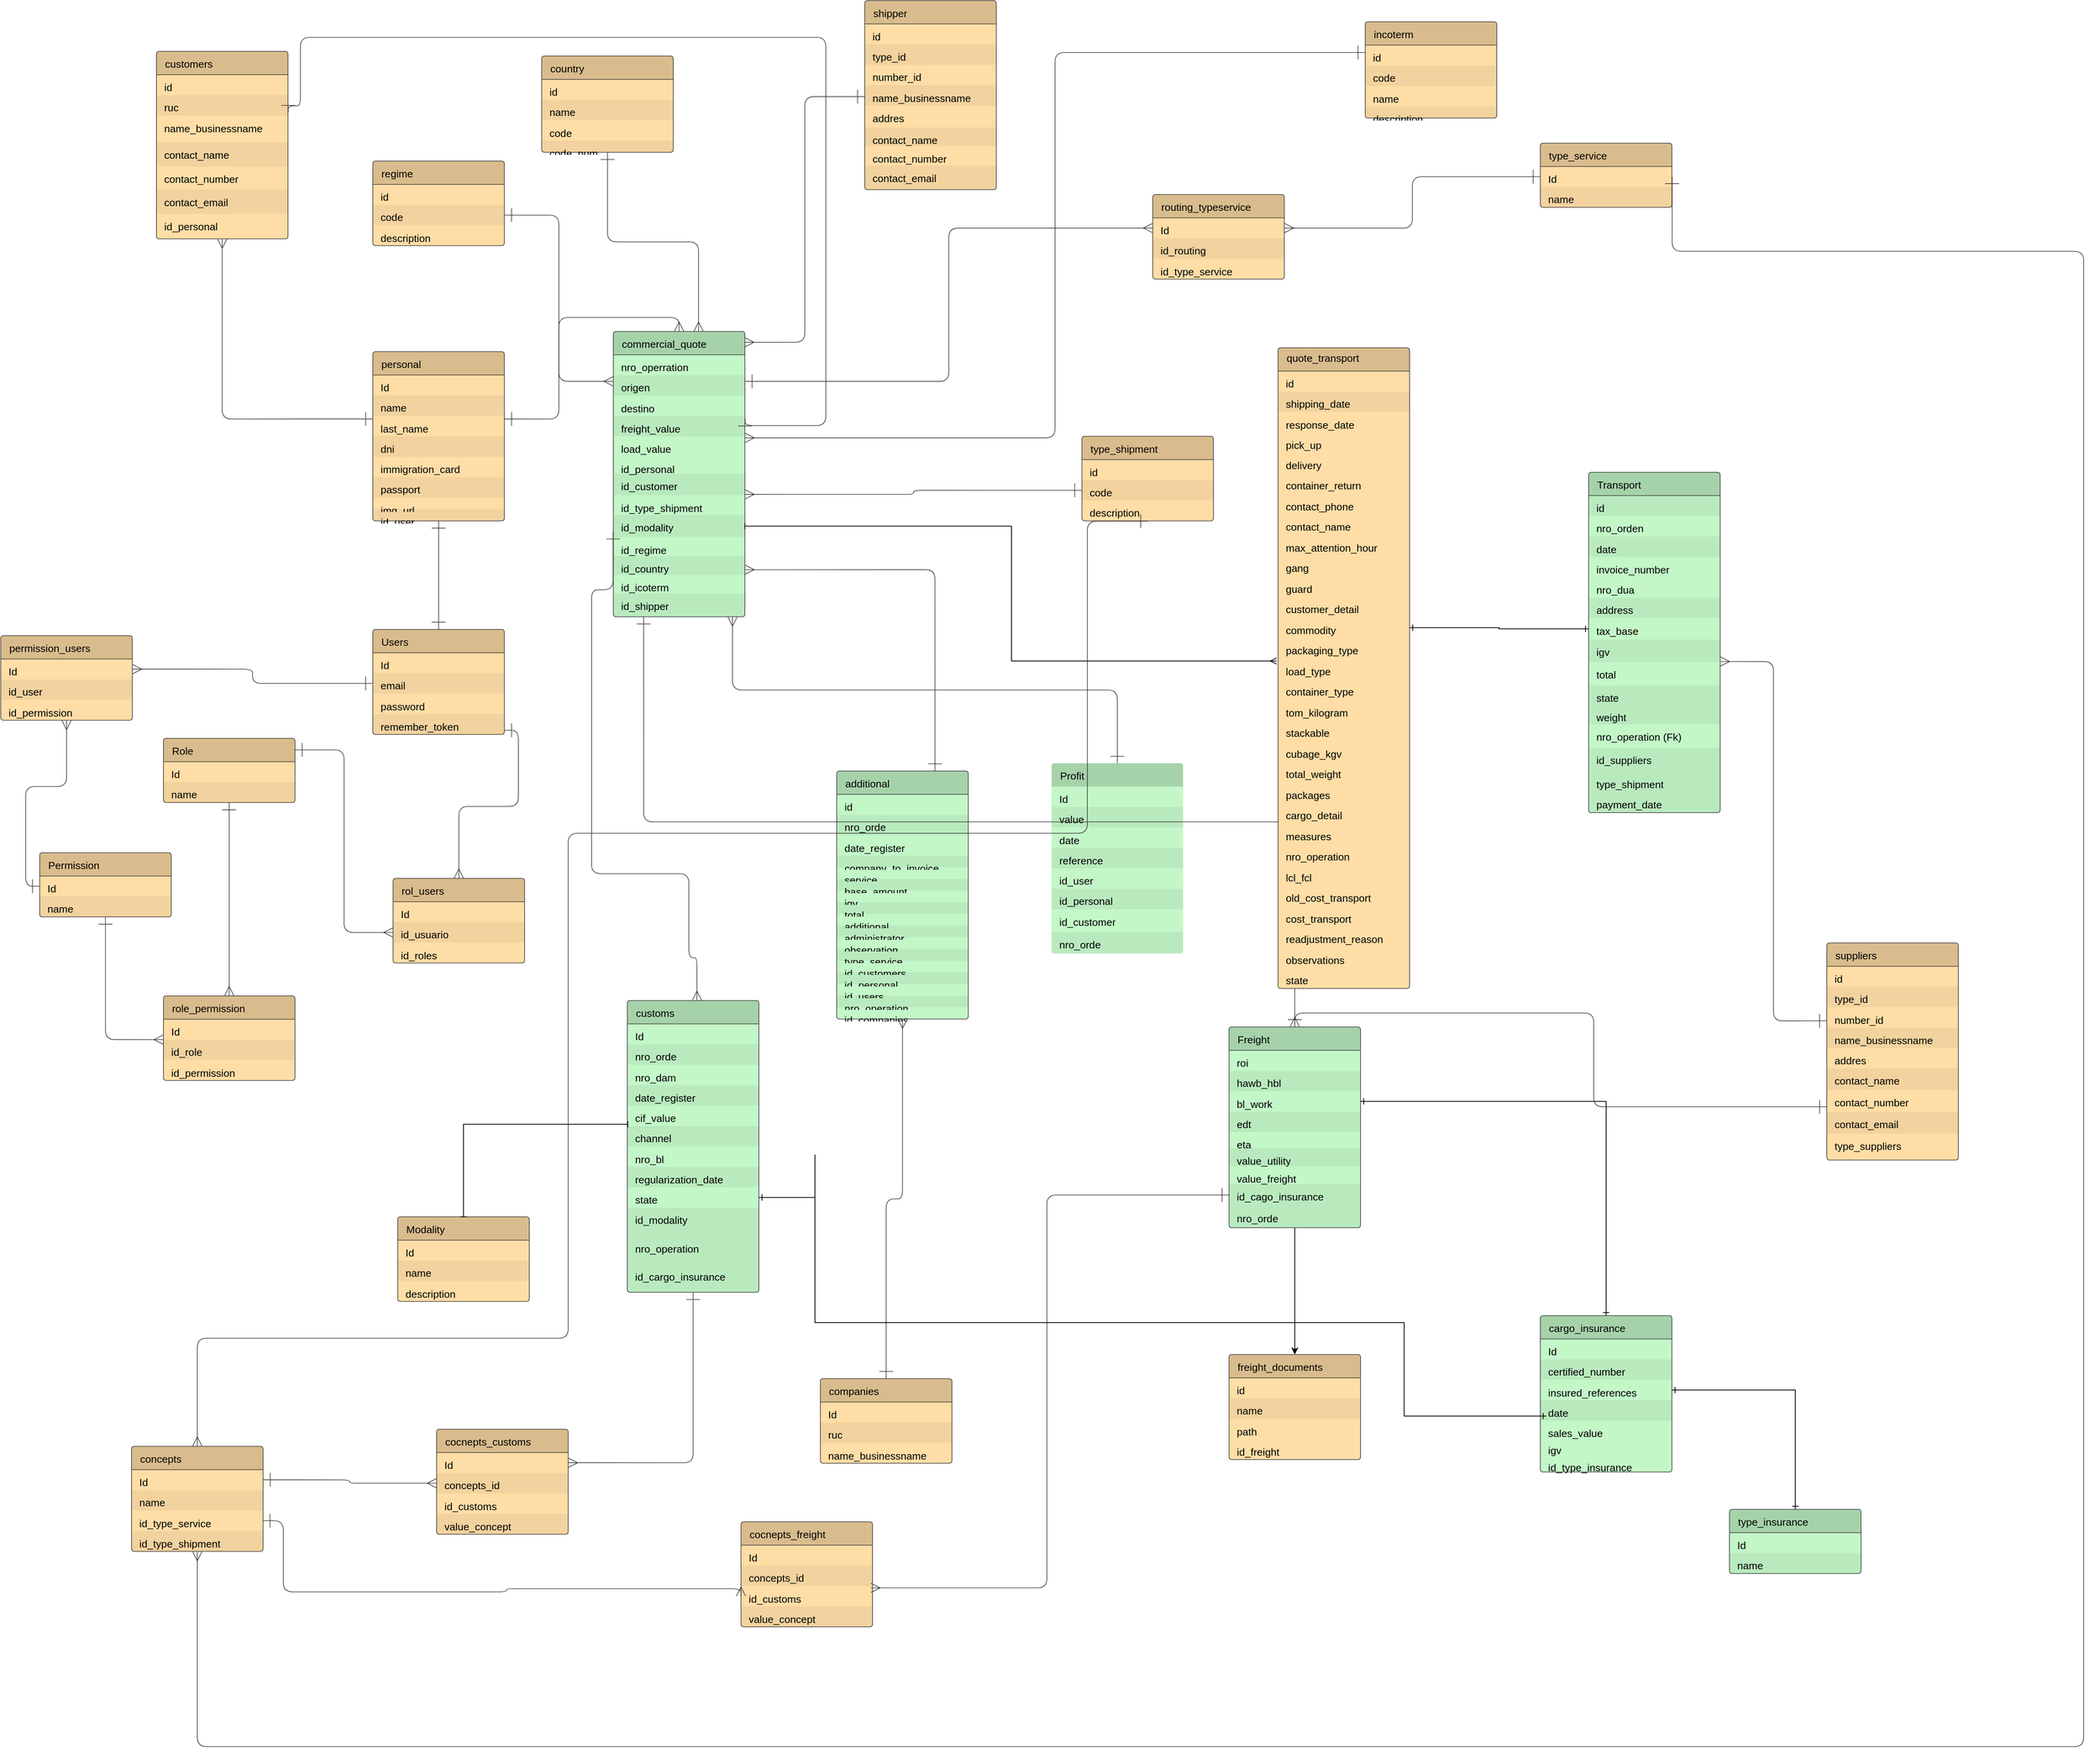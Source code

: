 <mxfile version="24.1.0" type="device">
  <diagram name="Página-1" id="leCqtOfOdwgIMC7q104f">
    <mxGraphModel dx="2390" dy="1393" grid="0" gridSize="10" guides="1" tooltips="1" connect="1" arrows="1" fold="1" page="0" pageScale="1" pageWidth="827" pageHeight="1169" math="0" shadow="0">
      <root>
        <mxCell id="0" />
        <mxCell id="1" parent="0" />
        <mxCell id="n6qV_Xt3kzfEs7hYFHmW-1" value="" style="html=1;jettySize=18;whiteSpace=wrap;fontSize=13;strokeColor=#333333;strokeOpacity=100;strokeWidth=0.8;rounded=1;arcSize=16;edgeStyle=orthogonalEdgeStyle;jumpStyle=arc;startArrow=ERone;startSize=16;endArrow=ERone;endSize=16;exitX=0.5;exitY=-0.003;exitPerimeter=0;entryX=0.5;entryY=1.002;entryPerimeter=0;lucidId=cM~DS3CCzZBN;" parent="1" source="n6qV_Xt3kzfEs7hYFHmW-11" target="n6qV_Xt3kzfEs7hYFHmW-2" edge="1">
          <mxGeometry width="100" height="100" relative="1" as="geometry">
            <Array as="points" />
          </mxGeometry>
        </mxCell>
        <mxCell id="n6qV_Xt3kzfEs7hYFHmW-2" value="personal" style="html=1;overflow=block;blockSpacing=1;swimlane;childLayout=stackLayout;horizontal=1;horizontalStack=0;resizeParent=1;resizeParentMax=0;resizeLast=0;collapsible=0;fontStyle=0;marginBottom=0;swimlaneFillColor=#ffdda6;startSize=30;whiteSpace=wrap;fontSize=13.3;align=left;spacingLeft=8.4;spacingRight=8.4;spacingTop=2.4;spacing=3.6;strokeColor=#333333;strokeOpacity=100;fillOpacity=100;rounded=1;absoluteArcSize=1;arcSize=7.5;strokeWidth=0.8;fillColor=#d9bc8d;" parent="1" vertex="1">
          <mxGeometry x="612" y="467" width="169" height="217.5" as="geometry" />
        </mxCell>
        <mxCell id="n6qV_Xt3kzfEs7hYFHmW-3" value="Id" style="part=1;resizeHeight=0;strokeColor=none;align=left;verticalAlign=top;overflow=hidden;rotatable=0;points=[[0,0.5],[1,0.5]];portConstraint=eastwest;html=1;whiteSpace=wrap;#ffdda6whiteSpace=wrap;fontSize=13.3;fontColor=default;spacingLeft=8.4;spacingRight=8.4;spacingTop=2.4;fillColor=none;strokeOpacity=100;fillOpacity=100;" parent="n6qV_Xt3kzfEs7hYFHmW-2" vertex="1">
          <mxGeometry y="30" width="169" height="26.25" as="geometry" />
        </mxCell>
        <mxCell id="n6qV_Xt3kzfEs7hYFHmW-4" value="name" style="part=1;resizeHeight=0;strokeColor=none;align=left;verticalAlign=top;overflow=hidden;rotatable=0;points=[[0,0.5],[1,0.5]];portConstraint=eastwest;html=1;whiteSpace=wrap;#ffdda6whiteSpace=wrap;fontSize=13.3;spacingLeft=8.4;spacingRight=8.4;spacingTop=2.4;fillColor=#000000;opacity=5;" parent="n6qV_Xt3kzfEs7hYFHmW-2" vertex="1">
          <mxGeometry y="56.25" width="169" height="26.25" as="geometry" />
        </mxCell>
        <mxCell id="n6qV_Xt3kzfEs7hYFHmW-5" value="last_name" style="part=1;resizeHeight=0;strokeColor=none;align=left;verticalAlign=top;overflow=hidden;rotatable=0;points=[[0,0.5],[1,0.5]];portConstraint=eastwest;html=1;whiteSpace=wrap;#ffdda6whiteSpace=wrap;fontSize=13.3;spacingLeft=8.4;spacingRight=8.4;spacingTop=2.4;fillColor=none;strokeOpacity=100;fillOpacity=100;" parent="n6qV_Xt3kzfEs7hYFHmW-2" vertex="1">
          <mxGeometry y="82.5" width="169" height="26.25" as="geometry" />
        </mxCell>
        <mxCell id="n6qV_Xt3kzfEs7hYFHmW-6" value="dni" style="part=1;resizeHeight=0;strokeColor=none;align=left;verticalAlign=top;overflow=hidden;rotatable=0;points=[[0,0.5],[1,0.5]];portConstraint=eastwest;html=1;whiteSpace=wrap;#ffdda6whiteSpace=wrap;fontSize=13.3;spacingLeft=8.4;spacingRight=8.4;spacingTop=2.4;fillColor=#000000;opacity=5;" parent="n6qV_Xt3kzfEs7hYFHmW-2" vertex="1">
          <mxGeometry y="108.75" width="169" height="26.25" as="geometry" />
        </mxCell>
        <mxCell id="n6qV_Xt3kzfEs7hYFHmW-7" value="immigration_card" style="part=1;resizeHeight=0;strokeColor=none;align=left;verticalAlign=top;overflow=hidden;rotatable=0;points=[[0,0.5],[1,0.5]];portConstraint=eastwest;html=1;whiteSpace=wrap;#ffdda6whiteSpace=wrap;fontSize=13.3;spacingLeft=8.4;spacingRight=8.4;spacingTop=2.4;fillColor=none;strokeOpacity=100;fillOpacity=100;" parent="n6qV_Xt3kzfEs7hYFHmW-2" vertex="1">
          <mxGeometry y="135" width="169" height="26.25" as="geometry" />
        </mxCell>
        <mxCell id="n6qV_Xt3kzfEs7hYFHmW-8" value="passport" style="part=1;resizeHeight=0;strokeColor=none;align=left;verticalAlign=top;overflow=hidden;rotatable=0;points=[[0,0.5],[1,0.5]];portConstraint=eastwest;html=1;whiteSpace=wrap;#ffdda6whiteSpace=wrap;fontSize=13.3;spacingLeft=8.4;spacingRight=8.4;spacingTop=2.4;fillColor=#000000;opacity=5;" parent="n6qV_Xt3kzfEs7hYFHmW-2" vertex="1">
          <mxGeometry y="161.25" width="169" height="26.25" as="geometry" />
        </mxCell>
        <mxCell id="n6qV_Xt3kzfEs7hYFHmW-9" value="img_url" style="part=1;resizeHeight=0;strokeColor=none;align=left;verticalAlign=top;overflow=hidden;rotatable=0;points=[[0,0.5],[1,0.5]];portConstraint=eastwest;html=1;whiteSpace=wrap;#ffdda6whiteSpace=wrap;fontSize=13.3;spacingLeft=8.4;spacingRight=8.4;spacingTop=2.4;fillColor=none;strokeOpacity=100;fillOpacity=100;" parent="n6qV_Xt3kzfEs7hYFHmW-2" vertex="1">
          <mxGeometry y="187.5" width="169" height="15" as="geometry" />
        </mxCell>
        <mxCell id="n6qV_Xt3kzfEs7hYFHmW-10" value="id_user" style="part=1;resizeHeight=0;strokeColor=none;align=left;verticalAlign=top;overflow=hidden;rotatable=0;points=[[0,0.5],[1,0.5]];portConstraint=eastwest;html=1;whiteSpace=wrap;#ffdda6whiteSpace=wrap;fontSize=13.3;spacingLeft=8.4;spacingRight=8.4;spacingTop=2.4;fillColor=#000000;opacity=5;" parent="n6qV_Xt3kzfEs7hYFHmW-2" vertex="1">
          <mxGeometry y="202.5" width="169" height="15" as="geometry" />
        </mxCell>
        <mxCell id="n6qV_Xt3kzfEs7hYFHmW-11" value="Users" style="html=1;overflow=block;blockSpacing=1;swimlane;childLayout=stackLayout;horizontal=1;horizontalStack=0;resizeParent=1;resizeParentMax=0;resizeLast=0;collapsible=0;fontStyle=0;marginBottom=0;swimlaneFillColor=#ffdda6;startSize=30;whiteSpace=wrap;fontSize=13.3;align=left;spacingLeft=8.4;spacingRight=8.4;spacingTop=2.4;spacing=3.6;strokeColor=#333333;strokeOpacity=100;fillOpacity=100;rounded=1;absoluteArcSize=1;arcSize=7.5;strokeWidth=0.8;fillColor=#d9bc8d;" parent="1" vertex="1">
          <mxGeometry x="612" y="824" width="169" height="135" as="geometry" />
        </mxCell>
        <mxCell id="n6qV_Xt3kzfEs7hYFHmW-12" value="Id" style="part=1;resizeHeight=0;strokeColor=none;align=left;verticalAlign=top;overflow=hidden;rotatable=0;points=[[0,0.5],[1,0.5]];portConstraint=eastwest;html=1;whiteSpace=wrap;#ffdda6whiteSpace=wrap;fontSize=13.3;fontColor=default;spacingLeft=8.4;spacingRight=8.4;spacingTop=2.4;fillColor=none;strokeOpacity=100;fillOpacity=100;" parent="n6qV_Xt3kzfEs7hYFHmW-11" vertex="1">
          <mxGeometry y="30" width="169" height="26.25" as="geometry" />
        </mxCell>
        <mxCell id="n6qV_Xt3kzfEs7hYFHmW-13" value="email" style="part=1;resizeHeight=0;strokeColor=none;align=left;verticalAlign=top;overflow=hidden;rotatable=0;points=[[0,0.5],[1,0.5]];portConstraint=eastwest;html=1;whiteSpace=wrap;#ffdda6whiteSpace=wrap;fontSize=13.3;spacingLeft=8.4;spacingRight=8.4;spacingTop=2.4;fillColor=#000000;opacity=5;" parent="n6qV_Xt3kzfEs7hYFHmW-11" vertex="1">
          <mxGeometry y="56.25" width="169" height="26.25" as="geometry" />
        </mxCell>
        <mxCell id="n6qV_Xt3kzfEs7hYFHmW-14" value="password" style="part=1;resizeHeight=0;strokeColor=none;align=left;verticalAlign=top;overflow=hidden;rotatable=0;points=[[0,0.5],[1,0.5]];portConstraint=eastwest;html=1;whiteSpace=wrap;#ffdda6whiteSpace=wrap;fontSize=13.3;spacingLeft=8.4;spacingRight=8.4;spacingTop=2.4;fillColor=none;strokeOpacity=100;fillOpacity=100;" parent="n6qV_Xt3kzfEs7hYFHmW-11" vertex="1">
          <mxGeometry y="82.5" width="169" height="26.25" as="geometry" />
        </mxCell>
        <mxCell id="n6qV_Xt3kzfEs7hYFHmW-15" value="remember_token" style="part=1;resizeHeight=0;strokeColor=none;align=left;verticalAlign=top;overflow=hidden;rotatable=0;points=[[0,0.5],[1,0.5]];portConstraint=eastwest;html=1;whiteSpace=wrap;#ffdda6whiteSpace=wrap;fontSize=13.3;spacingLeft=8.4;spacingRight=8.4;spacingTop=2.4;fillColor=#000000;opacity=5;" parent="n6qV_Xt3kzfEs7hYFHmW-11" vertex="1">
          <mxGeometry y="108.75" width="169" height="26.25" as="geometry" />
        </mxCell>
        <mxCell id="n6qV_Xt3kzfEs7hYFHmW-16" value="customers" style="html=1;overflow=block;blockSpacing=1;swimlane;childLayout=stackLayout;horizontal=1;horizontalStack=0;resizeParent=1;resizeParentMax=0;resizeLast=0;collapsible=0;fontStyle=0;marginBottom=0;swimlaneFillColor=#ffdda6;startSize=30;whiteSpace=wrap;fontSize=13.3;align=left;spacingLeft=8.4;spacingRight=8.4;spacingTop=2.4;spacing=3.6;strokeColor=#333333;strokeOpacity=100;fillOpacity=100;rounded=1;absoluteArcSize=1;arcSize=7.5;strokeWidth=0.8;fillColor=#d9bc8d;" parent="1" vertex="1">
          <mxGeometry x="334" y="81" width="169" height="241" as="geometry" />
        </mxCell>
        <mxCell id="n6qV_Xt3kzfEs7hYFHmW-17" value="id" style="part=1;resizeHeight=0;strokeColor=none;align=left;verticalAlign=top;overflow=hidden;rotatable=0;points=[[0,0.5],[1,0.5]];portConstraint=eastwest;html=1;whiteSpace=wrap;#ffdda6whiteSpace=wrap;fontSize=13.3;spacingLeft=8.4;spacingRight=8.4;spacingTop=2.4;fillColor=none;strokeOpacity=100;fillOpacity=100;" parent="n6qV_Xt3kzfEs7hYFHmW-16" vertex="1">
          <mxGeometry y="30" width="169" height="26.25" as="geometry" />
        </mxCell>
        <mxCell id="n6qV_Xt3kzfEs7hYFHmW-18" value="ruc" style="part=1;resizeHeight=0;strokeColor=none;align=left;verticalAlign=top;overflow=hidden;rotatable=0;points=[[0,0.5],[1,0.5]];portConstraint=eastwest;html=1;whiteSpace=wrap;#ffdda6whiteSpace=wrap;fontSize=13.3;spacingLeft=8.4;spacingRight=8.4;spacingTop=2.4;fillColor=#000000;opacity=5;" parent="n6qV_Xt3kzfEs7hYFHmW-16" vertex="1">
          <mxGeometry y="56.25" width="169" height="26.25" as="geometry" />
        </mxCell>
        <mxCell id="n6qV_Xt3kzfEs7hYFHmW-19" value="name_businessname" style="part=1;resizeHeight=0;strokeColor=none;align=left;verticalAlign=top;overflow=hidden;rotatable=0;points=[[0,0.5],[1,0.5]];portConstraint=eastwest;html=1;whiteSpace=wrap;#ffdda6whiteSpace=wrap;fontSize=13.3;spacingLeft=8.4;spacingRight=8.4;spacingTop=2.4;fillColor=none;strokeOpacity=100;fillOpacity=100;" parent="n6qV_Xt3kzfEs7hYFHmW-16" vertex="1">
          <mxGeometry y="82.5" width="169" height="34.5" as="geometry" />
        </mxCell>
        <mxCell id="n6qV_Xt3kzfEs7hYFHmW-20" value="contact_name" style="part=1;resizeHeight=0;strokeColor=none;align=left;verticalAlign=top;overflow=hidden;rotatable=0;points=[[0,0.5],[1,0.5]];portConstraint=eastwest;html=1;whiteSpace=wrap;#ffdda6whiteSpace=wrap;fontSize=13.3;spacingLeft=8.4;spacingRight=8.4;spacingTop=2.4;fillColor=#000000;opacity=5;" parent="n6qV_Xt3kzfEs7hYFHmW-16" vertex="1">
          <mxGeometry y="117" width="169" height="31.25" as="geometry" />
        </mxCell>
        <mxCell id="n6qV_Xt3kzfEs7hYFHmW-21" value="contact_number" style="part=1;resizeHeight=0;strokeColor=none;align=left;verticalAlign=top;overflow=hidden;rotatable=0;points=[[0,0.5],[1,0.5]];portConstraint=eastwest;html=1;whiteSpace=wrap;#ffdda6whiteSpace=wrap;fontSize=13.3;spacingLeft=8.4;spacingRight=8.4;spacingTop=2.4;fillColor=none;strokeOpacity=100;fillOpacity=100;" parent="n6qV_Xt3kzfEs7hYFHmW-16" vertex="1">
          <mxGeometry y="148.25" width="169" height="29.25" as="geometry" />
        </mxCell>
        <mxCell id="n6qV_Xt3kzfEs7hYFHmW-22" value="contact_email" style="part=1;resizeHeight=0;strokeColor=none;align=left;verticalAlign=top;overflow=hidden;rotatable=0;points=[[0,0.5],[1,0.5]];portConstraint=eastwest;html=1;whiteSpace=wrap;#ffdda6whiteSpace=wrap;fontSize=13.3;spacingLeft=8.4;spacingRight=8.4;spacingTop=2.4;fillColor=#000000;opacity=5;" parent="n6qV_Xt3kzfEs7hYFHmW-16" vertex="1">
          <mxGeometry y="177.5" width="169" height="31.25" as="geometry" />
        </mxCell>
        <mxCell id="n6qV_Xt3kzfEs7hYFHmW-23" value="id_personal" style="part=1;resizeHeight=0;strokeColor=none;align=left;verticalAlign=top;overflow=hidden;rotatable=0;points=[[0,0.5],[1,0.5]];portConstraint=eastwest;html=1;whiteSpace=wrap;#ffdda6whiteSpace=wrap;fontSize=13.3;spacingLeft=8.4;spacingRight=8.4;spacingTop=2.4;fillColor=none;strokeOpacity=100;fillOpacity=100;" parent="n6qV_Xt3kzfEs7hYFHmW-16" vertex="1">
          <mxGeometry y="208.75" width="169" height="32.25" as="geometry" />
        </mxCell>
        <mxCell id="n6qV_Xt3kzfEs7hYFHmW-24" value="rol_users" style="html=1;overflow=block;blockSpacing=1;swimlane;childLayout=stackLayout;horizontal=1;horizontalStack=0;resizeParent=1;resizeParentMax=0;resizeLast=0;collapsible=0;fontStyle=0;marginBottom=0;swimlaneFillColor=#ffdda6;startSize=30;whiteSpace=wrap;fontSize=13.3;align=left;spacingLeft=8.4;spacingRight=8.4;spacingTop=2.4;spacing=3.6;strokeColor=#333333;strokeOpacity=100;fillOpacity=100;rounded=1;absoluteArcSize=1;arcSize=7.5;strokeWidth=0.8;fillColor=#d9bc8d;" parent="1" vertex="1">
          <mxGeometry x="638" y="1144" width="169" height="108.75" as="geometry" />
        </mxCell>
        <mxCell id="n6qV_Xt3kzfEs7hYFHmW-25" value="Id" style="part=1;resizeHeight=0;strokeColor=none;verticalAlign=top;overflow=hidden;rotatable=0;points=[[0,0.5],[1,0.5]];portConstraint=eastwest;html=1;whiteSpace=wrap;#ffdda6whiteSpace=wrap;fontSize=13.3;fontColor=default;align=left;spacingLeft=8.4;spacingRight=8.4;spacingTop=2.4;fillColor=none;strokeOpacity=100;fillOpacity=100;" parent="n6qV_Xt3kzfEs7hYFHmW-24" vertex="1">
          <mxGeometry y="30" width="169" height="26.25" as="geometry" />
        </mxCell>
        <mxCell id="n6qV_Xt3kzfEs7hYFHmW-26" value="id_usuario" style="part=1;resizeHeight=0;strokeColor=none;verticalAlign=top;overflow=hidden;rotatable=0;points=[[0,0.5],[1,0.5]];portConstraint=eastwest;html=1;whiteSpace=wrap;#ffdda6whiteSpace=wrap;fontSize=13.3;align=left;spacingLeft=8.4;spacingRight=8.4;spacingTop=2.4;fillColor=#000000;opacity=5;" parent="n6qV_Xt3kzfEs7hYFHmW-24" vertex="1">
          <mxGeometry y="56.25" width="169" height="26.25" as="geometry" />
        </mxCell>
        <mxCell id="n6qV_Xt3kzfEs7hYFHmW-27" value="id_roles" style="part=1;resizeHeight=0;strokeColor=none;verticalAlign=top;overflow=hidden;rotatable=0;points=[[0,0.5],[1,0.5]];portConstraint=eastwest;html=1;whiteSpace=wrap;#ffdda6whiteSpace=wrap;fontSize=13.3;align=left;spacingLeft=8.4;spacingRight=8.4;spacingTop=2.4;fillColor=none;strokeOpacity=100;fillOpacity=100;" parent="n6qV_Xt3kzfEs7hYFHmW-24" vertex="1">
          <mxGeometry y="82.5" width="169" height="26.25" as="geometry" />
        </mxCell>
        <mxCell id="n6qV_Xt3kzfEs7hYFHmW-28" value="customs" style="html=1;overflow=block;blockSpacing=1;swimlane;childLayout=stackLayout;horizontal=1;horizontalStack=0;resizeParent=1;resizeParentMax=0;resizeLast=0;collapsible=0;fontStyle=0;marginBottom=0;swimlaneFillColor=#c3f7c8;startSize=30;whiteSpace=wrap;fontSize=13.3;align=left;spacingLeft=8.4;spacingRight=8.4;spacingTop=2.4;spacing=3.6;strokeColor=#333333;strokeOpacity=100;fillOpacity=100;rounded=1;absoluteArcSize=1;arcSize=7.5;strokeWidth=0.8;fillColor=#a6d2aa;" parent="1" vertex="1">
          <mxGeometry x="939" y="1301" width="169" height="375" as="geometry" />
        </mxCell>
        <mxCell id="n6qV_Xt3kzfEs7hYFHmW-29" value="Id" style="part=1;resizeHeight=0;strokeColor=none;verticalAlign=top;overflow=hidden;rotatable=0;points=[[0,0.5],[1,0.5]];portConstraint=eastwest;html=1;whiteSpace=wrap;#c3f7c8whiteSpace=wrap;fontSize=13.3;fontColor=default;align=left;spacingLeft=8.4;spacingRight=8.4;spacingTop=2.4;fillColor=none;strokeOpacity=100;fillOpacity=100;" parent="n6qV_Xt3kzfEs7hYFHmW-28" vertex="1">
          <mxGeometry y="30" width="169" height="26.25" as="geometry" />
        </mxCell>
        <mxCell id="n6qV_Xt3kzfEs7hYFHmW-30" value="nro_orde" style="part=1;resizeHeight=0;strokeColor=none;verticalAlign=top;overflow=hidden;rotatable=0;points=[[0,0.5],[1,0.5]];portConstraint=eastwest;html=1;whiteSpace=wrap;#c3f7c8whiteSpace=wrap;fontSize=13.3;align=left;spacingLeft=8.4;spacingRight=8.4;spacingTop=2.4;fillColor=#000000;opacity=5;" parent="n6qV_Xt3kzfEs7hYFHmW-28" vertex="1">
          <mxGeometry y="56.25" width="169" height="26.25" as="geometry" />
        </mxCell>
        <mxCell id="n6qV_Xt3kzfEs7hYFHmW-31" value="nro_dam" style="part=1;resizeHeight=0;strokeColor=none;verticalAlign=top;overflow=hidden;rotatable=0;points=[[0,0.5],[1,0.5]];portConstraint=eastwest;html=1;whiteSpace=wrap;#c3f7c8whiteSpace=wrap;fontSize=13.3;align=left;spacingLeft=8.4;spacingRight=8.4;spacingTop=2.4;fillColor=none;strokeOpacity=100;fillOpacity=100;" parent="n6qV_Xt3kzfEs7hYFHmW-28" vertex="1">
          <mxGeometry y="82.5" width="169" height="26.25" as="geometry" />
        </mxCell>
        <mxCell id="n6qV_Xt3kzfEs7hYFHmW-32" value="date_register" style="part=1;resizeHeight=0;strokeColor=none;verticalAlign=top;overflow=hidden;rotatable=0;points=[[0,0.5],[1,0.5]];portConstraint=eastwest;html=1;whiteSpace=wrap;#c3f7c8whiteSpace=wrap;fontSize=13.3;align=left;spacingLeft=8.4;spacingRight=8.4;spacingTop=2.4;fillColor=#000000;opacity=5;" parent="n6qV_Xt3kzfEs7hYFHmW-28" vertex="1">
          <mxGeometry y="108.75" width="169" height="26.25" as="geometry" />
        </mxCell>
        <mxCell id="n6qV_Xt3kzfEs7hYFHmW-33" value="cif_value" style="part=1;resizeHeight=0;strokeColor=none;verticalAlign=top;overflow=hidden;rotatable=0;points=[[0,0.5],[1,0.5]];portConstraint=eastwest;html=1;whiteSpace=wrap;#c3f7c8whiteSpace=wrap;fontSize=13.3;align=left;spacingLeft=8.4;spacingRight=8.4;spacingTop=2.4;fillColor=none;strokeOpacity=100;fillOpacity=100;" parent="n6qV_Xt3kzfEs7hYFHmW-28" vertex="1">
          <mxGeometry y="135" width="169" height="26.25" as="geometry" />
        </mxCell>
        <mxCell id="n6qV_Xt3kzfEs7hYFHmW-34" value="channel" style="part=1;resizeHeight=0;strokeColor=none;verticalAlign=top;overflow=hidden;rotatable=0;points=[[0,0.5],[1,0.5]];portConstraint=eastwest;html=1;whiteSpace=wrap;#c3f7c8whiteSpace=wrap;fontSize=13.3;align=left;spacingLeft=8.4;spacingRight=8.4;spacingTop=2.4;fillColor=#000000;opacity=5;" parent="n6qV_Xt3kzfEs7hYFHmW-28" vertex="1">
          <mxGeometry y="161.25" width="169" height="26.25" as="geometry" />
        </mxCell>
        <mxCell id="n6qV_Xt3kzfEs7hYFHmW-35" value="nro_bl" style="part=1;resizeHeight=0;strokeColor=none;verticalAlign=top;overflow=hidden;rotatable=0;points=[[0,0.5],[1,0.5]];portConstraint=eastwest;html=1;whiteSpace=wrap;#c3f7c8whiteSpace=wrap;fontSize=13.3;align=left;spacingLeft=8.4;spacingRight=8.4;spacingTop=2.4;fillColor=none;strokeOpacity=100;fillOpacity=100;" parent="n6qV_Xt3kzfEs7hYFHmW-28" vertex="1">
          <mxGeometry y="187.5" width="169" height="26.25" as="geometry" />
        </mxCell>
        <mxCell id="n6qV_Xt3kzfEs7hYFHmW-36" value="regularization_date" style="part=1;resizeHeight=0;strokeColor=none;verticalAlign=top;overflow=hidden;rotatable=0;points=[[0,0.5],[1,0.5]];portConstraint=eastwest;html=1;whiteSpace=wrap;#c3f7c8whiteSpace=wrap;fontSize=13.3;align=left;spacingLeft=8.4;spacingRight=8.4;spacingTop=2.4;fillColor=#000000;opacity=5;" parent="n6qV_Xt3kzfEs7hYFHmW-28" vertex="1">
          <mxGeometry y="213.75" width="169" height="26.25" as="geometry" />
        </mxCell>
        <mxCell id="n6qV_Xt3kzfEs7hYFHmW-37" value="state" style="part=1;resizeHeight=0;strokeColor=none;verticalAlign=top;overflow=hidden;rotatable=0;points=[[0,0.5],[1,0.5]];portConstraint=eastwest;html=1;whiteSpace=wrap;#c3f7c8whiteSpace=wrap;fontSize=13.3;align=left;spacingLeft=8.4;spacingRight=8.4;spacingTop=2.4;fillColor=none;strokeOpacity=100;fillOpacity=100;" parent="n6qV_Xt3kzfEs7hYFHmW-28" vertex="1">
          <mxGeometry y="240" width="169" height="26.25" as="geometry" />
        </mxCell>
        <mxCell id="n6qV_Xt3kzfEs7hYFHmW-38" value="id_modality" style="part=1;resizeHeight=0;strokeColor=none;verticalAlign=top;overflow=hidden;rotatable=0;points=[[0,0.5],[1,0.5]];portConstraint=eastwest;html=1;whiteSpace=wrap;#c3f7c8whiteSpace=wrap;fontSize=13.3;align=left;spacingLeft=8.4;spacingRight=8.4;spacingTop=2.4;fillColor=#000000;opacity=5;" parent="n6qV_Xt3kzfEs7hYFHmW-28" vertex="1">
          <mxGeometry y="266.25" width="169" height="36.25" as="geometry" />
        </mxCell>
        <mxCell id="X1TgRnpZAQ3NQ5CsBxn8-3" value="nro_operation" style="part=1;resizeHeight=0;strokeColor=none;verticalAlign=top;overflow=hidden;rotatable=0;points=[[0,0.5],[1,0.5]];portConstraint=eastwest;html=1;whiteSpace=wrap;#c3f7c8whiteSpace=wrap;fontSize=13.3;align=left;spacingLeft=8.4;spacingRight=8.4;spacingTop=2.4;fillColor=#000000;opacity=5;" parent="n6qV_Xt3kzfEs7hYFHmW-28" vertex="1">
          <mxGeometry y="302.5" width="169" height="36.25" as="geometry" />
        </mxCell>
        <mxCell id="MXTqZxVAq7oDFnsf_esE-2" value="id_cargo_insurance" style="part=1;resizeHeight=0;strokeColor=none;verticalAlign=top;overflow=hidden;rotatable=0;points=[[0,0.5],[1,0.5]];portConstraint=eastwest;html=1;whiteSpace=wrap;#c3f7c8whiteSpace=wrap;fontSize=13.3;align=left;spacingLeft=8.4;spacingRight=8.4;spacingTop=2.4;fillColor=#000000;opacity=5;" parent="n6qV_Xt3kzfEs7hYFHmW-28" vertex="1">
          <mxGeometry y="338.75" width="169" height="36.25" as="geometry" />
        </mxCell>
        <mxCell id="n6qV_Xt3kzfEs7hYFHmW-39" value="Permission" style="html=1;overflow=block;blockSpacing=1;swimlane;childLayout=stackLayout;horizontal=1;horizontalStack=0;resizeParent=1;resizeParentMax=0;resizeLast=0;collapsible=0;fontStyle=0;marginBottom=0;swimlaneFillColor=#ffdda6;startSize=30;whiteSpace=wrap;fontSize=13.3;align=left;spacingLeft=8.4;spacingRight=8.4;spacingTop=2.4;spacing=3.6;strokeColor=#333333;strokeOpacity=100;fillOpacity=100;rounded=1;absoluteArcSize=1;arcSize=7.5;strokeWidth=0.8;fillColor=#d9bc8d;" parent="1" vertex="1">
          <mxGeometry x="184" y="1111" width="169" height="82.5" as="geometry" />
        </mxCell>
        <mxCell id="n6qV_Xt3kzfEs7hYFHmW-40" value="Id" style="part=1;resizeHeight=0;strokeColor=none;verticalAlign=top;overflow=hidden;rotatable=0;points=[[0,0.5],[1,0.5]];portConstraint=eastwest;html=1;whiteSpace=wrap;#ffdda6whiteSpace=wrap;fontSize=13.3;fontColor=default;align=left;spacingLeft=8.4;spacingRight=8.4;spacingTop=2.4;fillColor=none;strokeOpacity=100;fillOpacity=100;" parent="n6qV_Xt3kzfEs7hYFHmW-39" vertex="1">
          <mxGeometry y="30" width="169" height="26.25" as="geometry" />
        </mxCell>
        <mxCell id="n6qV_Xt3kzfEs7hYFHmW-41" value="name" style="part=1;resizeHeight=0;strokeColor=none;verticalAlign=top;overflow=hidden;rotatable=0;points=[[0,0.5],[1,0.5]];portConstraint=eastwest;html=1;whiteSpace=wrap;#ffdda6whiteSpace=wrap;fontSize=13.3;align=left;spacingLeft=8.4;spacingRight=8.4;spacingTop=2.4;fillColor=#000000;opacity=5;" parent="n6qV_Xt3kzfEs7hYFHmW-39" vertex="1">
          <mxGeometry y="56.25" width="169" height="26.25" as="geometry" />
        </mxCell>
        <mxCell id="n6qV_Xt3kzfEs7hYFHmW-42" value="Role" style="html=1;overflow=block;blockSpacing=1;swimlane;childLayout=stackLayout;horizontal=1;horizontalStack=0;resizeParent=1;resizeParentMax=0;resizeLast=0;collapsible=0;fontStyle=0;marginBottom=0;swimlaneFillColor=#ffdda6;startSize=30;whiteSpace=wrap;fontSize=13.3;align=left;spacingLeft=8.4;spacingRight=8.4;spacingTop=2.4;spacing=3.6;strokeColor=#333333;strokeOpacity=100;fillOpacity=100;rounded=1;absoluteArcSize=1;arcSize=7.5;strokeWidth=0.8;fillColor=#d9bc8d;" parent="1" vertex="1">
          <mxGeometry x="343" y="964" width="169" height="82.5" as="geometry" />
        </mxCell>
        <mxCell id="n6qV_Xt3kzfEs7hYFHmW-43" value="Id" style="part=1;resizeHeight=0;strokeColor=none;verticalAlign=top;overflow=hidden;rotatable=0;points=[[0,0.5],[1,0.5]];portConstraint=eastwest;html=1;whiteSpace=wrap;#ffdda6whiteSpace=wrap;fontSize=13.3;fontColor=default;align=left;spacingLeft=8.4;spacingRight=8.4;spacingTop=2.4;fillColor=none;strokeOpacity=100;fillOpacity=100;" parent="n6qV_Xt3kzfEs7hYFHmW-42" vertex="1">
          <mxGeometry y="30" width="169" height="26.25" as="geometry" />
        </mxCell>
        <mxCell id="n6qV_Xt3kzfEs7hYFHmW-44" value="name" style="part=1;resizeHeight=0;strokeColor=none;verticalAlign=top;overflow=hidden;rotatable=0;points=[[0,0.5],[1,0.5]];portConstraint=eastwest;html=1;whiteSpace=wrap;#ffdda6whiteSpace=wrap;fontSize=13.3;align=left;spacingLeft=8.4;spacingRight=8.4;spacingTop=2.4;fillColor=#000000;opacity=5;" parent="n6qV_Xt3kzfEs7hYFHmW-42" vertex="1">
          <mxGeometry y="56.25" width="169" height="26.25" as="geometry" />
        </mxCell>
        <mxCell id="n6qV_Xt3kzfEs7hYFHmW-45" value="role_permission" style="html=1;overflow=block;blockSpacing=1;swimlane;childLayout=stackLayout;horizontal=1;horizontalStack=0;resizeParent=1;resizeParentMax=0;resizeLast=0;collapsible=0;fontStyle=0;marginBottom=0;swimlaneFillColor=#ffdda6;startSize=30;whiteSpace=wrap;fontSize=13.3;align=left;spacingLeft=8.4;spacingRight=8.4;spacingTop=2.4;spacing=3.6;strokeColor=#333333;strokeOpacity=100;fillOpacity=100;rounded=1;absoluteArcSize=1;arcSize=7.5;strokeWidth=0.8;fillColor=#d9bc8d;" parent="1" vertex="1">
          <mxGeometry x="343" y="1295" width="169" height="108.75" as="geometry" />
        </mxCell>
        <mxCell id="n6qV_Xt3kzfEs7hYFHmW-46" value="Id" style="part=1;resizeHeight=0;strokeColor=none;verticalAlign=top;overflow=hidden;rotatable=0;points=[[0,0.5],[1,0.5]];portConstraint=eastwest;html=1;whiteSpace=wrap;#ffdda6whiteSpace=wrap;fontSize=13.3;fontColor=default;align=left;spacingLeft=8.4;spacingRight=8.4;spacingTop=2.4;fillColor=none;strokeOpacity=100;fillOpacity=100;" parent="n6qV_Xt3kzfEs7hYFHmW-45" vertex="1">
          <mxGeometry y="30" width="169" height="26.25" as="geometry" />
        </mxCell>
        <mxCell id="n6qV_Xt3kzfEs7hYFHmW-47" value="id_role" style="part=1;resizeHeight=0;strokeColor=none;verticalAlign=top;overflow=hidden;rotatable=0;points=[[0,0.5],[1,0.5]];portConstraint=eastwest;html=1;whiteSpace=wrap;#ffdda6whiteSpace=wrap;fontSize=13.3;align=left;spacingLeft=8.4;spacingRight=8.4;spacingTop=2.4;fillColor=#000000;opacity=5;" parent="n6qV_Xt3kzfEs7hYFHmW-45" vertex="1">
          <mxGeometry y="56.25" width="169" height="26.25" as="geometry" />
        </mxCell>
        <mxCell id="n6qV_Xt3kzfEs7hYFHmW-48" value="id_permission" style="part=1;resizeHeight=0;strokeColor=none;verticalAlign=top;overflow=hidden;rotatable=0;points=[[0,0.5],[1,0.5]];portConstraint=eastwest;html=1;whiteSpace=wrap;#ffdda6whiteSpace=wrap;fontSize=13.3;align=left;spacingLeft=8.4;spacingRight=8.4;spacingTop=2.4;fillColor=none;strokeOpacity=100;fillOpacity=100;" parent="n6qV_Xt3kzfEs7hYFHmW-45" vertex="1">
          <mxGeometry y="82.5" width="169" height="26.25" as="geometry" />
        </mxCell>
        <mxCell id="n6qV_Xt3kzfEs7hYFHmW-49" value="" style="html=1;jettySize=18;whiteSpace=wrap;fontSize=13;strokeColor=#333333;strokeOpacity=100;strokeWidth=0.8;rounded=1;arcSize=24;edgeStyle=orthogonalEdgeStyle;startArrow=ERone;startSize=16;endArrow=ERmany;endSize=10;exitX=1.002;exitY=0.96;exitPerimeter=0;entryX=0.5;entryY=-0.003;entryPerimeter=0;lucidId=iCAa0rSAuvY8;" parent="1" source="n6qV_Xt3kzfEs7hYFHmW-11" target="n6qV_Xt3kzfEs7hYFHmW-24" edge="1">
          <mxGeometry width="100" height="100" relative="1" as="geometry">
            <Array as="points" />
          </mxGeometry>
        </mxCell>
        <mxCell id="n6qV_Xt3kzfEs7hYFHmW-50" value="" style="html=1;jettySize=18;whiteSpace=wrap;fontSize=13;strokeColor=#333333;strokeOpacity=100;strokeWidth=0.8;rounded=1;arcSize=24;edgeStyle=orthogonalEdgeStyle;startArrow=ERone;startSize=16;endArrow=ERmany;endSize=10;exitX=0.5;exitY=1.005;exitPerimeter=0;entryX=0.5;entryY=-0.003;entryPerimeter=0;lucidId=fFAaN4ZKWh4v;" parent="1" source="n6qV_Xt3kzfEs7hYFHmW-42" target="n6qV_Xt3kzfEs7hYFHmW-45" edge="1">
          <mxGeometry width="100" height="100" relative="1" as="geometry">
            <Array as="points" />
          </mxGeometry>
        </mxCell>
        <mxCell id="n6qV_Xt3kzfEs7hYFHmW-51" value="" style="html=1;jettySize=18;whiteSpace=wrap;fontSize=13;strokeColor=#333333;strokeOpacity=100;strokeWidth=0.8;rounded=1;arcSize=24;edgeStyle=orthogonalEdgeStyle;startArrow=ERone;startSize=16;endArrow=ERmany;endSize=10;exitX=0.5;exitY=1.005;exitPerimeter=0;entryX=-0.002;entryY=0.517;entryPerimeter=0;lucidId=mFAaPKILsBFm;" parent="1" source="n6qV_Xt3kzfEs7hYFHmW-39" target="n6qV_Xt3kzfEs7hYFHmW-45" edge="1">
          <mxGeometry width="100" height="100" relative="1" as="geometry">
            <Array as="points" />
          </mxGeometry>
        </mxCell>
        <mxCell id="n6qV_Xt3kzfEs7hYFHmW-52" value="type_shipment" style="html=1;overflow=block;blockSpacing=1;swimlane;childLayout=stackLayout;horizontal=1;horizontalStack=0;resizeParent=1;resizeParentMax=0;resizeLast=0;collapsible=0;fontStyle=0;marginBottom=0;swimlaneFillColor=#ffdda6;startSize=30;whiteSpace=wrap;fontSize=13.3;align=left;spacingLeft=8.4;spacingRight=8.4;spacingTop=2.4;spacing=3.6;strokeColor=#333333;strokeOpacity=100;fillOpacity=100;rounded=1;absoluteArcSize=1;arcSize=7.5;strokeWidth=0.8;fillColor=#d9bc8d;" parent="1" vertex="1">
          <mxGeometry x="1523" y="575.75" width="169" height="108.75" as="geometry" />
        </mxCell>
        <mxCell id="n6qV_Xt3kzfEs7hYFHmW-53" value="id" style="part=1;resizeHeight=0;strokeColor=none;align=left;verticalAlign=top;overflow=hidden;rotatable=0;points=[[0,0.5],[1,0.5]];portConstraint=eastwest;html=1;whiteSpace=wrap;#ffdda6whiteSpace=wrap;fontSize=13.3;spacingLeft=8.4;spacingRight=8.4;spacingTop=2.4;fillColor=none;strokeOpacity=100;fillOpacity=100;" parent="n6qV_Xt3kzfEs7hYFHmW-52" vertex="1">
          <mxGeometry y="30" width="169" height="26.25" as="geometry" />
        </mxCell>
        <mxCell id="n6qV_Xt3kzfEs7hYFHmW-54" value="code" style="part=1;resizeHeight=0;strokeColor=none;align=left;verticalAlign=top;overflow=hidden;rotatable=0;points=[[0,0.5],[1,0.5]];portConstraint=eastwest;html=1;whiteSpace=wrap;#ffdda6whiteSpace=wrap;fontSize=13.3;spacingLeft=8.4;spacingRight=8.4;spacingTop=2.4;fillColor=#000000;opacity=5;" parent="n6qV_Xt3kzfEs7hYFHmW-52" vertex="1">
          <mxGeometry y="56.25" width="169" height="26.25" as="geometry" />
        </mxCell>
        <mxCell id="n6qV_Xt3kzfEs7hYFHmW-55" value="description" style="part=1;resizeHeight=0;strokeColor=none;align=left;verticalAlign=top;overflow=hidden;rotatable=0;points=[[0,0.5],[1,0.5]];portConstraint=eastwest;html=1;whiteSpace=wrap;#ffdda6whiteSpace=wrap;fontSize=13.3;spacingLeft=8.4;spacingRight=8.4;spacingTop=2.4;fillColor=none;strokeOpacity=100;fillOpacity=100;" parent="n6qV_Xt3kzfEs7hYFHmW-52" vertex="1">
          <mxGeometry y="82.5" width="169" height="26.25" as="geometry" />
        </mxCell>
        <mxCell id="n6qV_Xt3kzfEs7hYFHmW-56" value="Modality" style="html=1;overflow=block;blockSpacing=1;swimlane;childLayout=stackLayout;horizontal=1;horizontalStack=0;resizeParent=1;resizeParentMax=0;resizeLast=0;collapsible=0;fontStyle=0;marginBottom=0;swimlaneFillColor=#ffdda6;startSize=30;whiteSpace=wrap;fontSize=13.3;align=left;spacingLeft=8.4;spacingRight=8.4;spacingTop=2.4;spacing=3.6;strokeColor=#333333;strokeOpacity=100;fillOpacity=100;rounded=1;absoluteArcSize=1;arcSize=7.5;strokeWidth=0.8;fillColor=#d9bc8d;" parent="1" vertex="1">
          <mxGeometry x="644" y="1579" width="169" height="108.75" as="geometry" />
        </mxCell>
        <mxCell id="n6qV_Xt3kzfEs7hYFHmW-57" value="Id" style="part=1;resizeHeight=0;strokeColor=none;verticalAlign=top;overflow=hidden;rotatable=0;points=[[0,0.5],[1,0.5]];portConstraint=eastwest;html=1;whiteSpace=wrap;#ffdda6whiteSpace=wrap;fontSize=13.3;align=left;spacingLeft=8.4;spacingRight=8.4;spacingTop=2.4;fillColor=none;strokeOpacity=100;fillOpacity=100;" parent="n6qV_Xt3kzfEs7hYFHmW-56" vertex="1">
          <mxGeometry y="30" width="169" height="26.25" as="geometry" />
        </mxCell>
        <mxCell id="n6qV_Xt3kzfEs7hYFHmW-58" value="name" style="part=1;resizeHeight=0;strokeColor=none;verticalAlign=top;overflow=hidden;rotatable=0;points=[[0,0.5],[1,0.5]];portConstraint=eastwest;html=1;whiteSpace=wrap;#ffdda6whiteSpace=wrap;fontSize=13.3;align=left;spacingLeft=8.4;spacingRight=8.4;spacingTop=2.4;fillColor=#000000;opacity=5;" parent="n6qV_Xt3kzfEs7hYFHmW-56" vertex="1">
          <mxGeometry y="56.25" width="169" height="26.25" as="geometry" />
        </mxCell>
        <mxCell id="n6qV_Xt3kzfEs7hYFHmW-59" value="description" style="part=1;resizeHeight=0;strokeColor=none;verticalAlign=top;overflow=hidden;rotatable=0;points=[[0,0.5],[1,0.5]];portConstraint=eastwest;html=1;whiteSpace=wrap;#ffdda6whiteSpace=wrap;fontSize=13.3;align=left;spacingLeft=8.4;spacingRight=8.4;spacingTop=2.4;fillColor=none;strokeOpacity=100;fillOpacity=100;" parent="n6qV_Xt3kzfEs7hYFHmW-56" vertex="1">
          <mxGeometry y="82.5" width="169" height="26.25" as="geometry" />
        </mxCell>
        <mxCell id="n6qV_Xt3kzfEs7hYFHmW-79" value="suppliers" style="html=1;overflow=block;blockSpacing=1;swimlane;childLayout=stackLayout;horizontal=1;horizontalStack=0;resizeParent=1;resizeParentMax=0;resizeLast=0;collapsible=0;fontStyle=0;marginBottom=0;swimlaneFillColor=#ffdda6;startSize=30;whiteSpace=wrap;fontSize=13.3;align=left;spacingLeft=8.4;spacingRight=8.4;spacingTop=2.4;spacing=3.6;strokeColor=#333333;strokeOpacity=100;fillOpacity=100;rounded=1;absoluteArcSize=1;arcSize=7.5;strokeWidth=0.8;fillColor=#d9bc8d;" parent="1" vertex="1">
          <mxGeometry x="2480" y="1227" width="169" height="279" as="geometry" />
        </mxCell>
        <mxCell id="n6qV_Xt3kzfEs7hYFHmW-80" value="id" style="part=1;resizeHeight=0;strokeColor=none;verticalAlign=top;overflow=hidden;rotatable=0;points=[[0,0.5],[1,0.5]];portConstraint=eastwest;html=1;whiteSpace=wrap;#ffdda6whiteSpace=wrap;fontSize=13.3;align=left;spacingLeft=8.4;spacingRight=8.4;spacingTop=2.4;fillColor=none;strokeOpacity=100;fillOpacity=100;" parent="n6qV_Xt3kzfEs7hYFHmW-79" vertex="1">
          <mxGeometry y="30" width="169" height="26.25" as="geometry" />
        </mxCell>
        <mxCell id="n6qV_Xt3kzfEs7hYFHmW-81" value="type_id" style="part=1;resizeHeight=0;strokeColor=none;verticalAlign=top;overflow=hidden;rotatable=0;points=[[0,0.5],[1,0.5]];portConstraint=eastwest;html=1;whiteSpace=wrap;#ffdda6whiteSpace=wrap;fontSize=13.3;align=left;spacingLeft=8.4;spacingRight=8.4;spacingTop=2.4;fillColor=#000000;opacity=5;" parent="n6qV_Xt3kzfEs7hYFHmW-79" vertex="1">
          <mxGeometry y="56.25" width="169" height="26.25" as="geometry" />
        </mxCell>
        <mxCell id="n6qV_Xt3kzfEs7hYFHmW-82" value="number_id" style="part=1;resizeHeight=0;strokeColor=none;verticalAlign=top;overflow=hidden;rotatable=0;points=[[0,0.5],[1,0.5]];portConstraint=eastwest;html=1;whiteSpace=wrap;#ffdda6whiteSpace=wrap;fontSize=13.3;align=left;spacingLeft=8.4;spacingRight=8.4;spacingTop=2.4;fillColor=none;strokeOpacity=100;fillOpacity=100;" parent="n6qV_Xt3kzfEs7hYFHmW-79" vertex="1">
          <mxGeometry y="82.5" width="169" height="26.25" as="geometry" />
        </mxCell>
        <mxCell id="n6qV_Xt3kzfEs7hYFHmW-83" value="name_businessname" style="part=1;resizeHeight=0;strokeColor=none;verticalAlign=top;overflow=hidden;rotatable=0;points=[[0,0.5],[1,0.5]];portConstraint=eastwest;html=1;whiteSpace=wrap;#ffdda6whiteSpace=wrap;fontSize=13.3;align=left;spacingLeft=8.4;spacingRight=8.4;spacingTop=2.4;fillColor=#000000;opacity=5;" parent="n6qV_Xt3kzfEs7hYFHmW-79" vertex="1">
          <mxGeometry y="108.75" width="169" height="26.25" as="geometry" />
        </mxCell>
        <mxCell id="n6qV_Xt3kzfEs7hYFHmW-84" value="addres" style="part=1;resizeHeight=0;strokeColor=none;verticalAlign=top;overflow=hidden;rotatable=0;points=[[0,0.5],[1,0.5]];portConstraint=eastwest;html=1;whiteSpace=wrap;#ffdda6whiteSpace=wrap;fontSize=13.3;align=left;spacingLeft=8.4;spacingRight=8.4;spacingTop=2.4;fillColor=none;strokeOpacity=100;fillOpacity=100;" parent="n6qV_Xt3kzfEs7hYFHmW-79" vertex="1">
          <mxGeometry y="135" width="169" height="26" as="geometry" />
        </mxCell>
        <mxCell id="n6qV_Xt3kzfEs7hYFHmW-85" value="contact_name" style="part=1;resizeHeight=0;strokeColor=none;verticalAlign=top;overflow=hidden;rotatable=0;points=[[0,0.5],[1,0.5]];portConstraint=eastwest;html=1;whiteSpace=wrap;#ffdda6whiteSpace=wrap;fontSize=13.3;align=left;spacingLeft=8.4;spacingRight=8.4;spacingTop=2.4;fillColor=#000000;opacity=5;" parent="n6qV_Xt3kzfEs7hYFHmW-79" vertex="1">
          <mxGeometry y="161" width="169" height="28" as="geometry" />
        </mxCell>
        <mxCell id="n6qV_Xt3kzfEs7hYFHmW-86" value="contact_number" style="part=1;resizeHeight=0;strokeColor=none;verticalAlign=top;overflow=hidden;rotatable=0;points=[[0,0.5],[1,0.5]];portConstraint=eastwest;html=1;whiteSpace=wrap;#ffdda6whiteSpace=wrap;fontSize=13.3;align=left;spacingLeft=8.4;spacingRight=8.4;spacingTop=2.4;fillColor=none;strokeOpacity=100;fillOpacity=100;" parent="n6qV_Xt3kzfEs7hYFHmW-79" vertex="1">
          <mxGeometry y="189" width="169" height="28" as="geometry" />
        </mxCell>
        <mxCell id="n6qV_Xt3kzfEs7hYFHmW-87" value="contact_email" style="part=1;resizeHeight=0;strokeColor=none;verticalAlign=top;overflow=hidden;rotatable=0;points=[[0,0.5],[1,0.5]];portConstraint=eastwest;html=1;whiteSpace=wrap;#ffdda6whiteSpace=wrap;fontSize=13.3;align=left;spacingLeft=8.4;spacingRight=8.4;spacingTop=2.4;fillColor=#000000;opacity=5;" parent="n6qV_Xt3kzfEs7hYFHmW-79" vertex="1">
          <mxGeometry y="217" width="169" height="28" as="geometry" />
        </mxCell>
        <mxCell id="n6qV_Xt3kzfEs7hYFHmW-88" value="type_suppliers" style="part=1;resizeHeight=0;strokeColor=none;verticalAlign=top;overflow=hidden;rotatable=0;points=[[0,0.5],[1,0.5]];portConstraint=eastwest;html=1;whiteSpace=wrap;#ffdda6whiteSpace=wrap;fontSize=13.3;align=left;spacingLeft=8.4;spacingRight=8.4;spacingTop=2.4;fillColor=none;strokeOpacity=100;fillOpacity=100;" parent="n6qV_Xt3kzfEs7hYFHmW-79" vertex="1">
          <mxGeometry y="245" width="169" height="34" as="geometry" />
        </mxCell>
        <mxCell id="7ZXzJWrsroa6qovK6BAl-11" style="edgeStyle=orthogonalEdgeStyle;rounded=0;orthogonalLoop=1;jettySize=auto;html=1;entryX=0.5;entryY=0;entryDx=0;entryDy=0;" parent="1" source="n6qV_Xt3kzfEs7hYFHmW-89" target="7ZXzJWrsroa6qovK6BAl-1" edge="1">
          <mxGeometry relative="1" as="geometry" />
        </mxCell>
        <mxCell id="n6qV_Xt3kzfEs7hYFHmW-89" value="Freight" style="html=1;overflow=block;blockSpacing=1;swimlane;childLayout=stackLayout;horizontal=1;horizontalStack=0;resizeParent=1;resizeParentMax=0;resizeLast=0;collapsible=0;fontStyle=0;marginBottom=0;swimlaneFillColor=#c3f7c8;startSize=30;whiteSpace=wrap;fontSize=13.3;align=left;spacingLeft=8.4;spacingRight=8.4;spacingTop=2.4;spacing=3.6;strokeColor=#333333;strokeOpacity=100;fillOpacity=100;rounded=1;absoluteArcSize=1;arcSize=7.5;strokeWidth=0.8;fillColor=#a6d2aa;" parent="1" vertex="1">
          <mxGeometry x="1712" y="1335" width="169" height="258" as="geometry" />
        </mxCell>
        <mxCell id="n6qV_Xt3kzfEs7hYFHmW-90" value="roi" style="part=1;resizeHeight=0;strokeColor=none;verticalAlign=top;overflow=hidden;rotatable=0;points=[[0,0.5],[1,0.5]];portConstraint=eastwest;html=1;whiteSpace=wrap;#c3f7c8whiteSpace=wrap;fontSize=13.3;align=left;spacingLeft=8.4;spacingRight=8.4;spacingTop=2.4;fillColor=none;strokeOpacity=100;fillOpacity=100;" parent="n6qV_Xt3kzfEs7hYFHmW-89" vertex="1">
          <mxGeometry y="30" width="169" height="26.25" as="geometry" />
        </mxCell>
        <mxCell id="n6qV_Xt3kzfEs7hYFHmW-91" value="hawb_hbl" style="part=1;resizeHeight=0;strokeColor=none;verticalAlign=top;overflow=hidden;rotatable=0;points=[[0,0.5],[1,0.5]];portConstraint=eastwest;html=1;whiteSpace=wrap;#c3f7c8whiteSpace=wrap;fontSize=13.3;align=left;spacingLeft=8.4;spacingRight=8.4;spacingTop=2.4;fillColor=#000000;opacity=5;" parent="n6qV_Xt3kzfEs7hYFHmW-89" vertex="1">
          <mxGeometry y="56.25" width="169" height="26.25" as="geometry" />
        </mxCell>
        <mxCell id="n6qV_Xt3kzfEs7hYFHmW-92" value="bl_work" style="part=1;resizeHeight=0;strokeColor=none;verticalAlign=top;overflow=hidden;rotatable=0;points=[[0,0.5],[1,0.5]];portConstraint=eastwest;html=1;whiteSpace=wrap;#c3f7c8whiteSpace=wrap;fontSize=13.3;align=left;spacingLeft=8.4;spacingRight=8.4;spacingTop=2.4;fillColor=none;strokeOpacity=100;fillOpacity=100;" parent="n6qV_Xt3kzfEs7hYFHmW-89" vertex="1">
          <mxGeometry y="82.5" width="169" height="26.25" as="geometry" />
        </mxCell>
        <mxCell id="n6qV_Xt3kzfEs7hYFHmW-93" value="edt" style="part=1;resizeHeight=0;strokeColor=none;verticalAlign=top;overflow=hidden;rotatable=0;points=[[0,0.5],[1,0.5]];portConstraint=eastwest;html=1;whiteSpace=wrap;#c3f7c8whiteSpace=wrap;fontSize=13.3;align=left;spacingLeft=8.4;spacingRight=8.4;spacingTop=2.4;fillColor=#000000;opacity=5;" parent="n6qV_Xt3kzfEs7hYFHmW-89" vertex="1">
          <mxGeometry y="108.75" width="169" height="26.25" as="geometry" />
        </mxCell>
        <mxCell id="n6qV_Xt3kzfEs7hYFHmW-94" value="eta" style="part=1;resizeHeight=0;strokeColor=none;verticalAlign=top;overflow=hidden;rotatable=0;points=[[0,0.5],[1,0.5]];portConstraint=eastwest;html=1;whiteSpace=wrap;#c3f7c8whiteSpace=wrap;fontSize=13.3;align=left;spacingLeft=8.4;spacingRight=8.4;spacingTop=2.4;fillColor=none;strokeOpacity=100;fillOpacity=100;" parent="n6qV_Xt3kzfEs7hYFHmW-89" vertex="1">
          <mxGeometry y="135" width="169" height="21" as="geometry" />
        </mxCell>
        <mxCell id="n6qV_Xt3kzfEs7hYFHmW-95" value="value_utility" style="part=1;resizeHeight=0;strokeColor=none;verticalAlign=top;overflow=hidden;rotatable=0;points=[[0,0.5],[1,0.5]];portConstraint=eastwest;html=1;whiteSpace=wrap;#c3f7c8whiteSpace=wrap;fontSize=13.3;align=left;spacingLeft=8.4;spacingRight=8.4;spacingTop=2.4;fillColor=#000000;opacity=5;" parent="n6qV_Xt3kzfEs7hYFHmW-89" vertex="1">
          <mxGeometry y="156" width="169" height="23" as="geometry" />
        </mxCell>
        <mxCell id="n6qV_Xt3kzfEs7hYFHmW-96" value="value_freight" style="part=1;resizeHeight=0;strokeColor=none;verticalAlign=top;overflow=hidden;rotatable=0;points=[[0,0.5],[1,0.5]];portConstraint=eastwest;html=1;whiteSpace=wrap;#c3f7c8whiteSpace=wrap;fontSize=13.3;align=left;spacingLeft=8.4;spacingRight=8.4;spacingTop=2.4;fillColor=none;strokeOpacity=100;fillOpacity=100;" parent="n6qV_Xt3kzfEs7hYFHmW-89" vertex="1">
          <mxGeometry y="179" width="169" height="23" as="geometry" />
        </mxCell>
        <mxCell id="n6qV_Xt3kzfEs7hYFHmW-97" value="id_cago_insurance" style="part=1;resizeHeight=0;strokeColor=none;verticalAlign=top;overflow=hidden;rotatable=0;points=[[0,0.5],[1,0.5]];portConstraint=eastwest;html=1;whiteSpace=wrap;#c3f7c8whiteSpace=wrap;fontSize=13.3;align=left;spacingLeft=8.4;spacingRight=8.4;spacingTop=2.4;fillColor=#000000;opacity=5;" parent="n6qV_Xt3kzfEs7hYFHmW-89" vertex="1">
          <mxGeometry y="202" width="169" height="28" as="geometry" />
        </mxCell>
        <mxCell id="MXTqZxVAq7oDFnsf_esE-4" value="nro_orde" style="part=1;resizeHeight=0;strokeColor=none;verticalAlign=top;overflow=hidden;rotatable=0;points=[[0,0.5],[1,0.5]];portConstraint=eastwest;html=1;whiteSpace=wrap;#c3f7c8whiteSpace=wrap;fontSize=13.3;align=left;spacingLeft=8.4;spacingRight=8.4;spacingTop=2.4;fillColor=#000000;opacity=5;" parent="n6qV_Xt3kzfEs7hYFHmW-89" vertex="1">
          <mxGeometry y="230" width="169" height="28" as="geometry" />
        </mxCell>
        <mxCell id="n6qV_Xt3kzfEs7hYFHmW-98" value="Profit" style="html=1;overflow=block;blockSpacing=1;swimlane;childLayout=stackLayout;horizontal=1;horizontalStack=0;resizeParent=1;resizeParentMax=0;resizeLast=0;collapsible=0;fontStyle=0;marginBottom=0;swimlaneFillColor=#c3f7c8;startSize=30;whiteSpace=wrap;fontSize=13.3;align=left;spacingLeft=8.4;spacingRight=8.4;spacingTop=2.4;spacing=3.6;strokeOpacity=0;fillOpacity=100;rounded=1;absoluteArcSize=1;arcSize=7.5;strokeWidth=0.8;fillColor=#a6d2aa;" parent="1" vertex="1">
          <mxGeometry x="1484" y="996" width="169" height="244.5" as="geometry" />
        </mxCell>
        <mxCell id="n6qV_Xt3kzfEs7hYFHmW-99" value="Id" style="part=1;resizeHeight=0;strokeColor=none;verticalAlign=top;overflow=hidden;rotatable=0;points=[[0,0.5],[1,0.5]];portConstraint=eastwest;html=1;whiteSpace=wrap;#c3f7c8whiteSpace=wrap;fontSize=13.3;align=left;spacingLeft=8.4;spacingRight=8.4;spacingTop=2.4;fillColor=none;strokeOpacity=0;fillOpacity=100;" parent="n6qV_Xt3kzfEs7hYFHmW-98" vertex="1">
          <mxGeometry y="30" width="169" height="26.25" as="geometry" />
        </mxCell>
        <mxCell id="n6qV_Xt3kzfEs7hYFHmW-100" value="value" style="part=1;resizeHeight=0;strokeColor=none;verticalAlign=top;overflow=hidden;rotatable=0;points=[[0,0.5],[1,0.5]];portConstraint=eastwest;html=1;whiteSpace=wrap;#c3f7c8whiteSpace=wrap;fontSize=13.3;align=left;spacingLeft=8.4;spacingRight=8.4;spacingTop=2.4;fillColor=#000000;opacity=5;" parent="n6qV_Xt3kzfEs7hYFHmW-98" vertex="1">
          <mxGeometry y="56.25" width="169" height="26.25" as="geometry" />
        </mxCell>
        <mxCell id="n6qV_Xt3kzfEs7hYFHmW-101" value="date" style="part=1;resizeHeight=0;strokeColor=none;verticalAlign=top;overflow=hidden;rotatable=0;points=[[0,0.5],[1,0.5]];portConstraint=eastwest;html=1;whiteSpace=wrap;#c3f7c8whiteSpace=wrap;fontSize=13.3;align=left;spacingLeft=8.4;spacingRight=8.4;spacingTop=2.4;fillColor=none;strokeOpacity=0;fillOpacity=100;" parent="n6qV_Xt3kzfEs7hYFHmW-98" vertex="1">
          <mxGeometry y="82.5" width="169" height="26.25" as="geometry" />
        </mxCell>
        <mxCell id="n6qV_Xt3kzfEs7hYFHmW-102" value="reference" style="part=1;resizeHeight=0;strokeColor=none;verticalAlign=top;overflow=hidden;rotatable=0;points=[[0,0.5],[1,0.5]];portConstraint=eastwest;html=1;whiteSpace=wrap;#c3f7c8whiteSpace=wrap;fontSize=13.3;align=left;spacingLeft=8.4;spacingRight=8.4;spacingTop=2.4;fillColor=#000000;opacity=5;" parent="n6qV_Xt3kzfEs7hYFHmW-98" vertex="1">
          <mxGeometry y="108.75" width="169" height="26.25" as="geometry" />
        </mxCell>
        <mxCell id="n6qV_Xt3kzfEs7hYFHmW-103" value="id_user" style="part=1;resizeHeight=0;strokeColor=none;verticalAlign=top;overflow=hidden;rotatable=0;points=[[0,0.5],[1,0.5]];portConstraint=eastwest;html=1;whiteSpace=wrap;#c3f7c8whiteSpace=wrap;fontSize=13.3;align=left;spacingLeft=8.4;spacingRight=8.4;spacingTop=2.4;fillColor=none;strokeOpacity=0;fillOpacity=100;" parent="n6qV_Xt3kzfEs7hYFHmW-98" vertex="1">
          <mxGeometry y="135" width="169" height="26.25" as="geometry" />
        </mxCell>
        <mxCell id="n6qV_Xt3kzfEs7hYFHmW-104" value="id_personal" style="part=1;resizeHeight=0;strokeColor=none;verticalAlign=top;overflow=hidden;rotatable=0;points=[[0,0.5],[1,0.5]];portConstraint=eastwest;html=1;whiteSpace=wrap;#c3f7c8whiteSpace=wrap;fontSize=13.3;align=left;spacingLeft=8.4;spacingRight=8.4;spacingTop=2.4;fillColor=#000000;opacity=5;" parent="n6qV_Xt3kzfEs7hYFHmW-98" vertex="1">
          <mxGeometry y="161.25" width="169" height="26.25" as="geometry" />
        </mxCell>
        <mxCell id="n6qV_Xt3kzfEs7hYFHmW-105" value="id_customer" style="part=1;resizeHeight=0;strokeColor=none;verticalAlign=top;overflow=hidden;rotatable=0;points=[[0,0.5],[1,0.5]];portConstraint=eastwest;html=1;whiteSpace=wrap;#c3f7c8whiteSpace=wrap;fontSize=13.3;align=left;spacingLeft=8.4;spacingRight=8.4;spacingTop=2.4;fillColor=none;strokeOpacity=0;fillOpacity=100;" parent="n6qV_Xt3kzfEs7hYFHmW-98" vertex="1">
          <mxGeometry y="187.5" width="169" height="29.5" as="geometry" />
        </mxCell>
        <mxCell id="n6qV_Xt3kzfEs7hYFHmW-106" value="nro_orde" style="part=1;resizeHeight=0;strokeColor=none;verticalAlign=top;overflow=hidden;rotatable=0;points=[[0,0.5],[1,0.5]];portConstraint=eastwest;html=1;whiteSpace=wrap;#c3f7c8whiteSpace=wrap;fontSize=13.3;align=left;spacingLeft=8.4;spacingRight=8.4;spacingTop=2.4;fillColor=#000000;opacity=5;" parent="n6qV_Xt3kzfEs7hYFHmW-98" vertex="1">
          <mxGeometry y="217" width="169" height="27.5" as="geometry" />
        </mxCell>
        <mxCell id="n6qV_Xt3kzfEs7hYFHmW-107" value="additional" style="html=1;overflow=block;blockSpacing=1;swimlane;childLayout=stackLayout;horizontal=1;horizontalStack=0;resizeParent=1;resizeParentMax=0;resizeLast=0;collapsible=0;fontStyle=0;marginBottom=0;swimlaneFillColor=#c3f7c8;startSize=30;whiteSpace=wrap;fontSize=13.3;align=left;spacingLeft=8.4;spacingRight=8.4;spacingTop=2.4;spacing=3.6;strokeColor=#333333;strokeOpacity=100;fillOpacity=100;rounded=1;absoluteArcSize=1;arcSize=7.5;strokeWidth=0.8;fillColor=#a6d2aa;" parent="1" vertex="1">
          <mxGeometry x="1208" y="1006" width="169" height="318.75" as="geometry" />
        </mxCell>
        <mxCell id="n6qV_Xt3kzfEs7hYFHmW-108" value="id" style="part=1;resizeHeight=0;strokeColor=none;align=left;verticalAlign=top;overflow=hidden;rotatable=0;points=[[0,0.5],[1,0.5]];portConstraint=eastwest;html=1;whiteSpace=wrap;#c3f7c8whiteSpace=wrap;fontSize=13.3;spacingLeft=8.4;spacingRight=8.4;spacingTop=2.4;fillColor=none;strokeOpacity=100;fillOpacity=100;" parent="n6qV_Xt3kzfEs7hYFHmW-107" vertex="1">
          <mxGeometry y="30" width="169" height="26.25" as="geometry" />
        </mxCell>
        <mxCell id="n6qV_Xt3kzfEs7hYFHmW-109" value="nro_orde" style="part=1;resizeHeight=0;strokeColor=none;align=left;verticalAlign=top;overflow=hidden;rotatable=0;points=[[0,0.5],[1,0.5]];portConstraint=eastwest;html=1;whiteSpace=wrap;#c3f7c8whiteSpace=wrap;fontSize=13.3;spacingLeft=8.4;spacingRight=8.4;spacingTop=2.4;fillColor=#000000;opacity=5;" parent="n6qV_Xt3kzfEs7hYFHmW-107" vertex="1">
          <mxGeometry y="56.25" width="169" height="26.25" as="geometry" />
        </mxCell>
        <mxCell id="n6qV_Xt3kzfEs7hYFHmW-110" value="date_register" style="part=1;resizeHeight=0;strokeColor=none;align=left;verticalAlign=top;overflow=hidden;rotatable=0;points=[[0,0.5],[1,0.5]];portConstraint=eastwest;html=1;whiteSpace=wrap;#c3f7c8whiteSpace=wrap;fontSize=13.3;spacingLeft=8.4;spacingRight=8.4;spacingTop=2.4;fillColor=none;strokeOpacity=100;fillOpacity=100;" parent="n6qV_Xt3kzfEs7hYFHmW-107" vertex="1">
          <mxGeometry y="82.5" width="169" height="26.25" as="geometry" />
        </mxCell>
        <mxCell id="n6qV_Xt3kzfEs7hYFHmW-111" value="company_to_invoice" style="part=1;resizeHeight=0;strokeColor=none;align=left;verticalAlign=top;overflow=hidden;rotatable=0;points=[[0,0.5],[1,0.5]];portConstraint=eastwest;html=1;whiteSpace=wrap;#c3f7c8whiteSpace=wrap;fontSize=13.3;spacingLeft=8.4;spacingRight=8.4;spacingTop=2.4;fillColor=#000000;opacity=5;" parent="n6qV_Xt3kzfEs7hYFHmW-107" vertex="1">
          <mxGeometry y="108.75" width="169" height="15" as="geometry" />
        </mxCell>
        <mxCell id="n6qV_Xt3kzfEs7hYFHmW-112" value="service" style="part=1;resizeHeight=0;strokeColor=none;align=left;verticalAlign=top;overflow=hidden;rotatable=0;points=[[0,0.5],[1,0.5]];portConstraint=eastwest;html=1;whiteSpace=wrap;#c3f7c8whiteSpace=wrap;fontSize=13.3;spacingLeft=8.4;spacingRight=8.4;spacingTop=2.4;fillColor=none;strokeOpacity=100;fillOpacity=100;" parent="n6qV_Xt3kzfEs7hYFHmW-107" vertex="1">
          <mxGeometry y="123.75" width="169" height="15" as="geometry" />
        </mxCell>
        <mxCell id="n6qV_Xt3kzfEs7hYFHmW-113" value="base_amount" style="part=1;resizeHeight=0;strokeColor=none;align=left;verticalAlign=top;overflow=hidden;rotatable=0;points=[[0,0.5],[1,0.5]];portConstraint=eastwest;html=1;whiteSpace=wrap;#c3f7c8whiteSpace=wrap;fontSize=13.3;spacingLeft=8.4;spacingRight=8.4;spacingTop=2.4;fillColor=#000000;opacity=5;" parent="n6qV_Xt3kzfEs7hYFHmW-107" vertex="1">
          <mxGeometry y="138.75" width="169" height="15" as="geometry" />
        </mxCell>
        <mxCell id="n6qV_Xt3kzfEs7hYFHmW-114" value="igv" style="part=1;resizeHeight=0;strokeColor=none;align=left;verticalAlign=top;overflow=hidden;rotatable=0;points=[[0,0.5],[1,0.5]];portConstraint=eastwest;html=1;whiteSpace=wrap;#c3f7c8whiteSpace=wrap;fontSize=13.3;spacingLeft=8.4;spacingRight=8.4;spacingTop=2.4;fillColor=none;strokeOpacity=100;fillOpacity=100;" parent="n6qV_Xt3kzfEs7hYFHmW-107" vertex="1">
          <mxGeometry y="153.75" width="169" height="15" as="geometry" />
        </mxCell>
        <mxCell id="n6qV_Xt3kzfEs7hYFHmW-115" value="total" style="part=1;resizeHeight=0;strokeColor=none;align=left;verticalAlign=top;overflow=hidden;rotatable=0;points=[[0,0.5],[1,0.5]];portConstraint=eastwest;html=1;whiteSpace=wrap;#c3f7c8whiteSpace=wrap;fontSize=13.3;spacingLeft=8.4;spacingRight=8.4;spacingTop=2.4;fillColor=#000000;opacity=5;" parent="n6qV_Xt3kzfEs7hYFHmW-107" vertex="1">
          <mxGeometry y="168.75" width="169" height="15" as="geometry" />
        </mxCell>
        <mxCell id="n6qV_Xt3kzfEs7hYFHmW-116" value="additional" style="part=1;resizeHeight=0;strokeColor=none;align=left;verticalAlign=top;overflow=hidden;rotatable=0;points=[[0,0.5],[1,0.5]];portConstraint=eastwest;html=1;whiteSpace=wrap;#c3f7c8whiteSpace=wrap;fontSize=13.3;spacingLeft=8.4;spacingRight=8.4;spacingTop=2.4;fillColor=none;strokeOpacity=100;fillOpacity=100;" parent="n6qV_Xt3kzfEs7hYFHmW-107" vertex="1">
          <mxGeometry y="183.75" width="169" height="15" as="geometry" />
        </mxCell>
        <mxCell id="n6qV_Xt3kzfEs7hYFHmW-117" value="administrator" style="part=1;resizeHeight=0;strokeColor=none;align=left;verticalAlign=top;overflow=hidden;rotatable=0;points=[[0,0.5],[1,0.5]];portConstraint=eastwest;html=1;whiteSpace=wrap;#c3f7c8whiteSpace=wrap;fontSize=13.3;spacingLeft=8.4;spacingRight=8.4;spacingTop=2.4;fillColor=#000000;opacity=5;" parent="n6qV_Xt3kzfEs7hYFHmW-107" vertex="1">
          <mxGeometry y="198.75" width="169" height="15" as="geometry" />
        </mxCell>
        <mxCell id="n6qV_Xt3kzfEs7hYFHmW-118" value="observation" style="part=1;resizeHeight=0;strokeColor=none;align=left;verticalAlign=top;overflow=hidden;rotatable=0;points=[[0,0.5],[1,0.5]];portConstraint=eastwest;html=1;whiteSpace=wrap;#c3f7c8whiteSpace=wrap;fontSize=13.3;spacingLeft=8.4;spacingRight=8.4;spacingTop=2.4;fillColor=none;strokeOpacity=100;fillOpacity=100;" parent="n6qV_Xt3kzfEs7hYFHmW-107" vertex="1">
          <mxGeometry y="213.75" width="169" height="15" as="geometry" />
        </mxCell>
        <mxCell id="n6qV_Xt3kzfEs7hYFHmW-119" value="type_service" style="part=1;resizeHeight=0;strokeColor=none;align=left;verticalAlign=top;overflow=hidden;rotatable=0;points=[[0,0.5],[1,0.5]];portConstraint=eastwest;html=1;whiteSpace=wrap;#c3f7c8whiteSpace=wrap;fontSize=13.3;spacingLeft=8.4;spacingRight=8.4;spacingTop=2.4;fillColor=#000000;opacity=5;" parent="n6qV_Xt3kzfEs7hYFHmW-107" vertex="1">
          <mxGeometry y="228.75" width="169" height="15" as="geometry" />
        </mxCell>
        <mxCell id="n6qV_Xt3kzfEs7hYFHmW-120" value="id_customers" style="part=1;resizeHeight=0;strokeColor=none;align=left;verticalAlign=top;overflow=hidden;rotatable=0;points=[[0,0.5],[1,0.5]];portConstraint=eastwest;html=1;whiteSpace=wrap;#c3f7c8whiteSpace=wrap;fontSize=13.3;spacingLeft=8.4;spacingRight=8.4;spacingTop=2.4;fillColor=none;strokeOpacity=100;fillOpacity=100;" parent="n6qV_Xt3kzfEs7hYFHmW-107" vertex="1">
          <mxGeometry y="243.75" width="169" height="15" as="geometry" />
        </mxCell>
        <mxCell id="n6qV_Xt3kzfEs7hYFHmW-121" value="id_personal" style="part=1;resizeHeight=0;strokeColor=none;align=left;verticalAlign=top;overflow=hidden;rotatable=0;points=[[0,0.5],[1,0.5]];portConstraint=eastwest;html=1;whiteSpace=wrap;#c3f7c8whiteSpace=wrap;fontSize=13.3;spacingLeft=8.4;spacingRight=8.4;spacingTop=2.4;fillColor=#000000;opacity=5;" parent="n6qV_Xt3kzfEs7hYFHmW-107" vertex="1">
          <mxGeometry y="258.75" width="169" height="15" as="geometry" />
        </mxCell>
        <mxCell id="n6qV_Xt3kzfEs7hYFHmW-122" value="id_users" style="part=1;resizeHeight=0;strokeColor=none;align=left;verticalAlign=top;overflow=hidden;rotatable=0;points=[[0,0.5],[1,0.5]];portConstraint=eastwest;html=1;whiteSpace=wrap;#c3f7c8whiteSpace=wrap;fontSize=13.3;spacingLeft=8.4;spacingRight=8.4;spacingTop=2.4;fillColor=none;strokeOpacity=100;fillOpacity=100;" parent="n6qV_Xt3kzfEs7hYFHmW-107" vertex="1">
          <mxGeometry y="273.75" width="169" height="15" as="geometry" />
        </mxCell>
        <mxCell id="n6qV_Xt3kzfEs7hYFHmW-123" value="nro_operation" style="part=1;resizeHeight=0;strokeColor=none;align=left;verticalAlign=top;overflow=hidden;rotatable=0;points=[[0,0.5],[1,0.5]];portConstraint=eastwest;html=1;whiteSpace=wrap;#c3f7c8whiteSpace=wrap;fontSize=13.3;spacingLeft=8.4;spacingRight=8.4;spacingTop=2.4;fillColor=#000000;opacity=5;" parent="n6qV_Xt3kzfEs7hYFHmW-107" vertex="1">
          <mxGeometry y="288.75" width="169" height="15" as="geometry" />
        </mxCell>
        <mxCell id="n6qV_Xt3kzfEs7hYFHmW-124" value="id_companies" style="part=1;resizeHeight=0;strokeColor=none;align=left;verticalAlign=top;overflow=hidden;rotatable=0;points=[[0,0.5],[1,0.5]];portConstraint=eastwest;html=1;whiteSpace=wrap;#c3f7c8whiteSpace=wrap;fontSize=13.3;spacingLeft=8.4;spacingRight=8.4;spacingTop=2.4;fillColor=none;strokeOpacity=100;fillOpacity=100;" parent="n6qV_Xt3kzfEs7hYFHmW-107" vertex="1">
          <mxGeometry y="303.75" width="169" height="15" as="geometry" />
        </mxCell>
        <mxCell id="n6qV_Xt3kzfEs7hYFHmW-125" value="companies" style="html=1;overflow=block;blockSpacing=1;swimlane;childLayout=stackLayout;horizontal=1;horizontalStack=0;resizeParent=1;resizeParentMax=0;resizeLast=0;collapsible=0;fontStyle=0;marginBottom=0;swimlaneFillColor=#ffdda6;startSize=30;whiteSpace=wrap;fontSize=13.3;align=left;spacingLeft=8.4;spacingRight=8.4;spacingTop=2.4;spacing=3.6;strokeColor=#333333;strokeOpacity=100;fillOpacity=100;rounded=1;absoluteArcSize=1;arcSize=7.5;strokeWidth=0.8;fillColor=#d9bc8d;" parent="1" vertex="1">
          <mxGeometry x="1187" y="1787" width="169" height="108.75" as="geometry" />
        </mxCell>
        <mxCell id="n6qV_Xt3kzfEs7hYFHmW-126" value="Id" style="part=1;resizeHeight=0;strokeColor=none;align=left;verticalAlign=top;overflow=hidden;rotatable=0;points=[[0,0.5],[1,0.5]];portConstraint=eastwest;html=1;whiteSpace=wrap;#ffdda6whiteSpace=wrap;fontSize=13.3;spacingLeft=8.4;spacingRight=8.4;spacingTop=2.4;fillColor=none;strokeOpacity=100;fillOpacity=100;" parent="n6qV_Xt3kzfEs7hYFHmW-125" vertex="1">
          <mxGeometry y="30" width="169" height="26.25" as="geometry" />
        </mxCell>
        <mxCell id="n6qV_Xt3kzfEs7hYFHmW-127" value="ruc" style="part=1;resizeHeight=0;strokeColor=none;align=left;verticalAlign=top;overflow=hidden;rotatable=0;points=[[0,0.5],[1,0.5]];portConstraint=eastwest;html=1;whiteSpace=wrap;#ffdda6whiteSpace=wrap;fontSize=13.3;spacingLeft=8.4;spacingRight=8.4;spacingTop=2.4;fillColor=#000000;opacity=5;" parent="n6qV_Xt3kzfEs7hYFHmW-125" vertex="1">
          <mxGeometry y="56.25" width="169" height="26.25" as="geometry" />
        </mxCell>
        <mxCell id="n6qV_Xt3kzfEs7hYFHmW-128" value="name_businessname" style="part=1;resizeHeight=0;strokeColor=none;align=left;verticalAlign=top;overflow=hidden;rotatable=0;points=[[0,0.5],[1,0.5]];portConstraint=eastwest;html=1;whiteSpace=wrap;#ffdda6whiteSpace=wrap;fontSize=13.3;spacingLeft=8.4;spacingRight=8.4;spacingTop=2.4;fillColor=none;strokeOpacity=100;fillOpacity=100;" parent="n6qV_Xt3kzfEs7hYFHmW-125" vertex="1">
          <mxGeometry y="82.5" width="169" height="26.25" as="geometry" />
        </mxCell>
        <mxCell id="n6qV_Xt3kzfEs7hYFHmW-129" value="commercial_quote" style="html=1;overflow=block;blockSpacing=1;swimlane;childLayout=stackLayout;horizontal=1;horizontalStack=0;resizeParent=1;resizeParentMax=0;resizeLast=0;collapsible=0;fontStyle=0;marginBottom=0;swimlaneFillColor=#c3f7c8;startSize=30;whiteSpace=wrap;fontSize=13.3;align=left;spacingLeft=8.4;spacingRight=8.4;spacingTop=2.4;spacing=3.6;strokeColor=#333333;strokeOpacity=100;fillOpacity=100;rounded=1;absoluteArcSize=1;arcSize=7.5;strokeWidth=0.8;fillColor=#a6d2aa;" parent="1" vertex="1">
          <mxGeometry x="921" y="441" width="169" height="366.75" as="geometry" />
        </mxCell>
        <mxCell id="n6qV_Xt3kzfEs7hYFHmW-130" value="nro_operration" style="part=1;resizeHeight=0;strokeColor=none;align=left;verticalAlign=top;overflow=hidden;rotatable=0;points=[[0,0.5],[1,0.5]];portConstraint=eastwest;html=1;whiteSpace=wrap;#c3f7c8whiteSpace=wrap;fontSize=13.3;spacingLeft=8.4;spacingRight=8.4;spacingTop=2.4;fillColor=none;strokeOpacity=100;fillOpacity=100;" parent="n6qV_Xt3kzfEs7hYFHmW-129" vertex="1">
          <mxGeometry y="30" width="169" height="26.25" as="geometry" />
        </mxCell>
        <mxCell id="n6qV_Xt3kzfEs7hYFHmW-131" value="origen" style="part=1;resizeHeight=0;strokeColor=none;align=left;verticalAlign=top;overflow=hidden;rotatable=0;points=[[0,0.5],[1,0.5]];portConstraint=eastwest;html=1;whiteSpace=wrap;#c3f7c8whiteSpace=wrap;fontSize=13.3;spacingLeft=8.4;spacingRight=8.4;spacingTop=2.4;fillColor=#000000;opacity=5;" parent="n6qV_Xt3kzfEs7hYFHmW-129" vertex="1">
          <mxGeometry y="56.25" width="169" height="26.25" as="geometry" />
        </mxCell>
        <mxCell id="n6qV_Xt3kzfEs7hYFHmW-132" value="destino" style="part=1;resizeHeight=0;strokeColor=none;align=left;verticalAlign=top;overflow=hidden;rotatable=0;points=[[0,0.5],[1,0.5]];portConstraint=eastwest;html=1;whiteSpace=wrap;#c3f7c8whiteSpace=wrap;fontSize=13.3;spacingLeft=8.4;spacingRight=8.4;spacingTop=2.4;fillColor=none;strokeOpacity=100;fillOpacity=100;" parent="n6qV_Xt3kzfEs7hYFHmW-129" vertex="1">
          <mxGeometry y="82.5" width="169" height="26.25" as="geometry" />
        </mxCell>
        <mxCell id="n6qV_Xt3kzfEs7hYFHmW-133" value="freight_value" style="part=1;resizeHeight=0;strokeColor=none;align=left;verticalAlign=top;overflow=hidden;rotatable=0;points=[[0,0.5],[1,0.5]];portConstraint=eastwest;html=1;whiteSpace=wrap;#c3f7c8whiteSpace=wrap;fontSize=13.3;spacingLeft=8.4;spacingRight=8.4;spacingTop=2.4;fillColor=#000000;opacity=5;" parent="n6qV_Xt3kzfEs7hYFHmW-129" vertex="1">
          <mxGeometry y="108.75" width="169" height="26.25" as="geometry" />
        </mxCell>
        <mxCell id="n6qV_Xt3kzfEs7hYFHmW-134" value="load_value" style="part=1;resizeHeight=0;strokeColor=none;align=left;verticalAlign=top;overflow=hidden;rotatable=0;points=[[0,0.5],[1,0.5]];portConstraint=eastwest;html=1;whiteSpace=wrap;#c3f7c8whiteSpace=wrap;fontSize=13.3;spacingLeft=8.4;spacingRight=8.4;spacingTop=2.4;fillColor=none;strokeOpacity=100;fillOpacity=100;" parent="n6qV_Xt3kzfEs7hYFHmW-129" vertex="1">
          <mxGeometry y="135" width="169" height="26.25" as="geometry" />
        </mxCell>
        <mxCell id="n6qV_Xt3kzfEs7hYFHmW-136" value="id_personal" style="part=1;resizeHeight=0;strokeColor=none;align=left;verticalAlign=top;overflow=hidden;rotatable=0;points=[[0,0.5],[1,0.5]];portConstraint=eastwest;html=1;whiteSpace=wrap;#c3f7c8whiteSpace=wrap;fontSize=13.3;spacingLeft=8.4;spacingRight=8.4;spacingTop=2.4;fillColor=none;strokeOpacity=100;fillOpacity=100;" parent="n6qV_Xt3kzfEs7hYFHmW-129" vertex="1">
          <mxGeometry y="161.25" width="169" height="21.5" as="geometry" />
        </mxCell>
        <mxCell id="n6qV_Xt3kzfEs7hYFHmW-137" value="id_customer" style="part=1;resizeHeight=0;strokeColor=none;align=left;verticalAlign=top;overflow=hidden;rotatable=0;points=[[0,0.5],[1,0.5]];portConstraint=eastwest;html=1;whiteSpace=wrap;#c3f7c8whiteSpace=wrap;fontSize=13.3;spacingLeft=8.4;spacingRight=8.4;spacingTop=2.4;fillColor=#000000;opacity=5;" parent="n6qV_Xt3kzfEs7hYFHmW-129" vertex="1">
          <mxGeometry y="182.75" width="169" height="28" as="geometry" />
        </mxCell>
        <mxCell id="n6qV_Xt3kzfEs7hYFHmW-138" value="id_type_shipment" style="part=1;resizeHeight=0;strokeColor=none;align=left;verticalAlign=top;overflow=hidden;rotatable=0;points=[[0,0.5],[1,0.5]];portConstraint=eastwest;html=1;whiteSpace=wrap;#c3f7c8whiteSpace=wrap;fontSize=13.3;spacingLeft=8.4;spacingRight=8.4;spacingTop=2.4;fillColor=none;strokeOpacity=100;fillOpacity=100;" parent="n6qV_Xt3kzfEs7hYFHmW-129" vertex="1">
          <mxGeometry y="210.75" width="169" height="25" as="geometry" />
        </mxCell>
        <mxCell id="n6qV_Xt3kzfEs7hYFHmW-139" value="id_modality" style="part=1;resizeHeight=0;strokeColor=none;align=left;verticalAlign=top;overflow=hidden;rotatable=0;points=[[0,0.5],[1,0.5]];portConstraint=eastwest;html=1;whiteSpace=wrap;#c3f7c8whiteSpace=wrap;fontSize=13.3;spacingLeft=8.4;spacingRight=8.4;spacingTop=2.4;fillColor=#000000;opacity=5;" parent="n6qV_Xt3kzfEs7hYFHmW-129" vertex="1">
          <mxGeometry y="235.75" width="169" height="29" as="geometry" />
        </mxCell>
        <mxCell id="n6qV_Xt3kzfEs7hYFHmW-140" value="id_regime" style="part=1;resizeHeight=0;strokeColor=none;align=left;verticalAlign=top;overflow=hidden;rotatable=0;points=[[0,0.5],[1,0.5]];portConstraint=eastwest;html=1;whiteSpace=wrap;#c3f7c8whiteSpace=wrap;fontSize=13.3;spacingLeft=8.4;spacingRight=8.4;spacingTop=2.4;fillColor=none;strokeOpacity=100;fillOpacity=100;" parent="n6qV_Xt3kzfEs7hYFHmW-129" vertex="1">
          <mxGeometry y="264.75" width="169" height="24" as="geometry" />
        </mxCell>
        <mxCell id="n6qV_Xt3kzfEs7hYFHmW-141" value="id_country" style="part=1;resizeHeight=0;strokeColor=none;align=left;verticalAlign=top;overflow=hidden;rotatable=0;points=[[0,0.5],[1,0.5]];portConstraint=eastwest;html=1;whiteSpace=wrap;#c3f7c8whiteSpace=wrap;fontSize=13.3;spacingLeft=8.4;spacingRight=8.4;spacingTop=2.4;fillColor=#000000;opacity=5;" parent="n6qV_Xt3kzfEs7hYFHmW-129" vertex="1">
          <mxGeometry y="288.75" width="169" height="24" as="geometry" />
        </mxCell>
        <mxCell id="n6qV_Xt3kzfEs7hYFHmW-142" value="id_icoterm" style="part=1;resizeHeight=0;strokeColor=none;align=left;verticalAlign=top;overflow=hidden;rotatable=0;points=[[0,0.5],[1,0.5]];portConstraint=eastwest;html=1;whiteSpace=wrap;#c3f7c8whiteSpace=wrap;fontSize=13.3;spacingLeft=8.4;spacingRight=8.4;spacingTop=2.4;fillColor=none;strokeOpacity=100;fillOpacity=100;" parent="n6qV_Xt3kzfEs7hYFHmW-129" vertex="1">
          <mxGeometry y="312.75" width="169" height="24" as="geometry" />
        </mxCell>
        <mxCell id="n6qV_Xt3kzfEs7hYFHmW-143" value="id_shipper" style="part=1;resizeHeight=0;strokeColor=none;verticalAlign=top;overflow=hidden;rotatable=0;points=[[0,0.5],[1,0.5]];portConstraint=eastwest;html=1;whiteSpace=wrap;#c3f7c8whiteSpace=wrap;fontSize=13.3;align=left;spacingLeft=8.4;spacingRight=8.4;spacingTop=2.4;fillColor=#000000;opacity=5;" parent="n6qV_Xt3kzfEs7hYFHmW-129" vertex="1">
          <mxGeometry y="336.75" width="169" height="30" as="geometry" />
        </mxCell>
        <mxCell id="n6qV_Xt3kzfEs7hYFHmW-144" value="" style="html=1;jettySize=18;whiteSpace=wrap;fontSize=13;strokeColor=#333333;strokeOpacity=100;strokeWidth=0.8;rounded=1;arcSize=24;edgeStyle=orthogonalEdgeStyle;startArrow=ERone;startSize=16;endArrow=ERmany;endSize=10;exitX=1.002;exitY=0.398;exitPerimeter=0;entryX=0.5;entryY=-0.001;entryPerimeter=0;lucidId=MZ1iUJYXWWJA;" parent="1" source="n6qV_Xt3kzfEs7hYFHmW-2" target="n6qV_Xt3kzfEs7hYFHmW-129" edge="1">
          <mxGeometry width="100" height="100" relative="1" as="geometry">
            <Array as="points" />
          </mxGeometry>
        </mxCell>
        <mxCell id="n6qV_Xt3kzfEs7hYFHmW-145" value="" style="html=1;jettySize=18;whiteSpace=wrap;fontSize=13;strokeColor=#333333;strokeOpacity=100;strokeWidth=0.8;rounded=1;arcSize=24;edgeStyle=orthogonalEdgeStyle;startArrow=ERone;startSize=16;endArrow=ERone;endSize=16;exitX=1.002;exitY=0.325;exitPerimeter=0;entryX=1.002;entryY=0.307;entryPerimeter=0;lucidId=Nx2iOqXve_p5;" parent="1" source="n6qV_Xt3kzfEs7hYFHmW-16" target="n6qV_Xt3kzfEs7hYFHmW-129" edge="1">
          <mxGeometry width="100" height="100" relative="1" as="geometry">
            <Array as="points">
              <mxPoint x="519" y="151" />
              <mxPoint x="519" y="63" />
              <mxPoint x="1194" y="63" />
              <mxPoint x="1194" y="562" />
            </Array>
          </mxGeometry>
        </mxCell>
        <mxCell id="n6qV_Xt3kzfEs7hYFHmW-146" value="" style="html=1;jettySize=18;whiteSpace=wrap;fontSize=13;strokeColor=#333333;strokeOpacity=100;strokeWidth=0.8;rounded=1;arcSize=24;edgeStyle=orthogonalEdgeStyle;startArrow=ERone;startSize=16;endArrow=ERmany;endSize=10;exitX=-0.002;exitY=0.639;exitPerimeter=0;entryX=1.002;entryY=0.571;entryPerimeter=0;lucidId=5y2iKvekF7F8;" parent="1" source="n6qV_Xt3kzfEs7hYFHmW-52" target="n6qV_Xt3kzfEs7hYFHmW-129" edge="1">
          <mxGeometry width="100" height="100" relative="1" as="geometry">
            <Array as="points" />
          </mxGeometry>
        </mxCell>
        <mxCell id="n6qV_Xt3kzfEs7hYFHmW-148" value="regime" style="html=1;overflow=block;blockSpacing=1;swimlane;childLayout=stackLayout;horizontal=1;horizontalStack=0;resizeParent=1;resizeParentMax=0;resizeLast=0;collapsible=0;fontStyle=0;marginBottom=0;swimlaneFillColor=#ffdda6;startSize=30;whiteSpace=wrap;fontSize=13.3;align=left;spacingLeft=8.4;spacingRight=8.4;spacingTop=2.4;spacing=3.6;strokeColor=#333333;strokeOpacity=100;fillOpacity=100;rounded=1;absoluteArcSize=1;arcSize=7.5;strokeWidth=0.8;fillColor=#d9bc8d;" parent="1" vertex="1">
          <mxGeometry x="612" y="222" width="169" height="108.75" as="geometry" />
        </mxCell>
        <mxCell id="n6qV_Xt3kzfEs7hYFHmW-149" value="id" style="part=1;resizeHeight=0;strokeColor=none;align=left;verticalAlign=top;overflow=hidden;rotatable=0;points=[[0,0.5],[1,0.5]];portConstraint=eastwest;html=1;whiteSpace=wrap;#ffdda6whiteSpace=wrap;fontSize=13.3;spacingLeft=8.4;spacingRight=8.4;spacingTop=2.4;fillColor=none;strokeOpacity=100;fillOpacity=100;" parent="n6qV_Xt3kzfEs7hYFHmW-148" vertex="1">
          <mxGeometry y="30" width="169" height="26.25" as="geometry" />
        </mxCell>
        <mxCell id="n6qV_Xt3kzfEs7hYFHmW-150" value="code" style="part=1;resizeHeight=0;strokeColor=none;align=left;verticalAlign=top;overflow=hidden;rotatable=0;points=[[0,0.5],[1,0.5]];portConstraint=eastwest;html=1;whiteSpace=wrap;#ffdda6whiteSpace=wrap;fontSize=13.3;spacingLeft=8.4;spacingRight=8.4;spacingTop=2.4;fillColor=#000000;opacity=5;" parent="n6qV_Xt3kzfEs7hYFHmW-148" vertex="1">
          <mxGeometry y="56.25" width="169" height="26.25" as="geometry" />
        </mxCell>
        <mxCell id="n6qV_Xt3kzfEs7hYFHmW-151" value="description" style="part=1;resizeHeight=0;strokeColor=none;align=left;verticalAlign=top;overflow=hidden;rotatable=0;points=[[0,0.5],[1,0.5]];portConstraint=eastwest;html=1;whiteSpace=wrap;#ffdda6whiteSpace=wrap;fontSize=13.3;spacingLeft=8.4;spacingRight=8.4;spacingTop=2.4;fillColor=none;strokeOpacity=100;fillOpacity=100;" parent="n6qV_Xt3kzfEs7hYFHmW-148" vertex="1">
          <mxGeometry y="82.5" width="169" height="26.25" as="geometry" />
        </mxCell>
        <mxCell id="n6qV_Xt3kzfEs7hYFHmW-152" value="" style="html=1;jettySize=18;whiteSpace=wrap;fontSize=13;strokeColor=#333333;strokeOpacity=100;strokeWidth=0.8;rounded=1;arcSize=24;edgeStyle=orthogonalEdgeStyle;startArrow=ERone;startSize=16;endArrow=ERmany;endSize=10;exitX=1.002;exitY=0.639;exitPerimeter=0;entryX=-0.002;entryY=0.175;entryPerimeter=0;lucidId=lB2ivckwftTi;" parent="1" source="n6qV_Xt3kzfEs7hYFHmW-148" target="n6qV_Xt3kzfEs7hYFHmW-129" edge="1">
          <mxGeometry width="100" height="100" relative="1" as="geometry">
            <Array as="points" />
          </mxGeometry>
        </mxCell>
        <mxCell id="n6qV_Xt3kzfEs7hYFHmW-153" value="permission_users" style="html=1;overflow=block;blockSpacing=1;swimlane;childLayout=stackLayout;horizontal=1;horizontalStack=0;resizeParent=1;resizeParentMax=0;resizeLast=0;collapsible=0;fontStyle=0;marginBottom=0;swimlaneFillColor=#ffdda6;startSize=30;whiteSpace=wrap;fontSize=13.3;align=left;spacingLeft=8.4;spacingRight=8.4;spacingTop=2.4;spacing=3.6;strokeColor=#333333;strokeOpacity=100;fillOpacity=100;rounded=1;absoluteArcSize=1;arcSize=7.5;strokeWidth=0.8;fillColor=#d9bc8d;" parent="1" vertex="1">
          <mxGeometry x="134" y="832" width="169" height="108.75" as="geometry" />
        </mxCell>
        <mxCell id="n6qV_Xt3kzfEs7hYFHmW-154" value="Id" style="part=1;resizeHeight=0;strokeColor=none;verticalAlign=top;overflow=hidden;rotatable=0;points=[[0,0.5],[1,0.5]];portConstraint=eastwest;html=1;whiteSpace=wrap;#ffdda6whiteSpace=wrap;fontSize=13.3;align=left;spacingLeft=8.4;spacingRight=8.4;spacingTop=2.4;fillColor=none;strokeOpacity=100;fillOpacity=100;" parent="n6qV_Xt3kzfEs7hYFHmW-153" vertex="1">
          <mxGeometry y="30" width="169" height="26.25" as="geometry" />
        </mxCell>
        <mxCell id="n6qV_Xt3kzfEs7hYFHmW-155" value="id_user" style="part=1;resizeHeight=0;strokeColor=none;verticalAlign=top;overflow=hidden;rotatable=0;points=[[0,0.5],[1,0.5]];portConstraint=eastwest;html=1;whiteSpace=wrap;#ffdda6whiteSpace=wrap;fontSize=13.3;align=left;spacingLeft=8.4;spacingRight=8.4;spacingTop=2.4;fillColor=#000000;opacity=5;" parent="n6qV_Xt3kzfEs7hYFHmW-153" vertex="1">
          <mxGeometry y="56.25" width="169" height="26.25" as="geometry" />
        </mxCell>
        <mxCell id="n6qV_Xt3kzfEs7hYFHmW-156" value="id_permission" style="part=1;resizeHeight=0;strokeColor=none;verticalAlign=top;overflow=hidden;rotatable=0;points=[[0,0.5],[1,0.5]];portConstraint=eastwest;html=1;whiteSpace=wrap;#ffdda6whiteSpace=wrap;fontSize=13.3;align=left;spacingLeft=8.4;spacingRight=8.4;spacingTop=2.4;fillColor=none;strokeOpacity=100;fillOpacity=100;" parent="n6qV_Xt3kzfEs7hYFHmW-153" vertex="1">
          <mxGeometry y="82.5" width="169" height="26.25" as="geometry" />
        </mxCell>
        <mxCell id="n6qV_Xt3kzfEs7hYFHmW-157" value="" style="html=1;jettySize=18;whiteSpace=wrap;fontSize=13;strokeColor=#333333;strokeOpacity=100;strokeWidth=0.8;rounded=1;arcSize=24;edgeStyle=orthogonalEdgeStyle;startArrow=ERone;startSize=16;endArrow=ERmany;endSize=10;exitX=-0.002;exitY=0.514;exitPerimeter=0;entryX=1.002;entryY=0.396;entryPerimeter=0;lucidId=RM2i.kLhDSkv;" parent="1" source="n6qV_Xt3kzfEs7hYFHmW-11" target="n6qV_Xt3kzfEs7hYFHmW-153" edge="1">
          <mxGeometry width="100" height="100" relative="1" as="geometry">
            <Array as="points" />
          </mxGeometry>
        </mxCell>
        <mxCell id="n6qV_Xt3kzfEs7hYFHmW-158" value="" style="html=1;jettySize=18;whiteSpace=wrap;fontSize=13;strokeColor=#333333;strokeOpacity=100;strokeWidth=0.8;rounded=1;arcSize=24;edgeStyle=orthogonalEdgeStyle;startArrow=ERone;startSize=16;endArrow=ERmany;endSize=10;exitX=-0.002;exitY=0.523;exitPerimeter=0;entryX=0.5;entryY=1.003;entryPerimeter=0;lucidId=WM2iIu.hyuAm;" parent="1" source="n6qV_Xt3kzfEs7hYFHmW-39" target="n6qV_Xt3kzfEs7hYFHmW-153" edge="1">
          <mxGeometry width="100" height="100" relative="1" as="geometry">
            <Array as="points" />
          </mxGeometry>
        </mxCell>
        <mxCell id="n6qV_Xt3kzfEs7hYFHmW-159" value="country" style="html=1;overflow=block;blockSpacing=1;swimlane;childLayout=stackLayout;horizontal=1;horizontalStack=0;resizeParent=1;resizeParentMax=0;resizeLast=0;collapsible=0;fontStyle=0;marginBottom=0;swimlaneFillColor=#ffdda6;startSize=30;whiteSpace=wrap;fontSize=13.3;align=left;spacingLeft=8.4;spacingRight=8.4;spacingTop=2.4;spacing=3.6;strokeColor=#333333;strokeOpacity=100;fillOpacity=100;rounded=1;absoluteArcSize=1;arcSize=7.5;strokeWidth=0.8;fillColor=#d9bc8d;" parent="1" vertex="1">
          <mxGeometry x="829" y="87" width="169" height="123.75" as="geometry" />
        </mxCell>
        <mxCell id="n6qV_Xt3kzfEs7hYFHmW-160" value="id" style="part=1;resizeHeight=0;strokeColor=none;align=left;verticalAlign=top;overflow=hidden;rotatable=0;points=[[0,0.5],[1,0.5]];portConstraint=eastwest;html=1;whiteSpace=wrap;#ffdda6whiteSpace=wrap;fontSize=13.3;spacingLeft=8.4;spacingRight=8.4;spacingTop=2.4;fillColor=none;strokeOpacity=100;fillOpacity=100;" parent="n6qV_Xt3kzfEs7hYFHmW-159" vertex="1">
          <mxGeometry y="30" width="169" height="26.25" as="geometry" />
        </mxCell>
        <mxCell id="n6qV_Xt3kzfEs7hYFHmW-161" value="name" style="part=1;resizeHeight=0;strokeColor=none;align=left;verticalAlign=top;overflow=hidden;rotatable=0;points=[[0,0.5],[1,0.5]];portConstraint=eastwest;html=1;whiteSpace=wrap;#ffdda6whiteSpace=wrap;fontSize=13.3;spacingLeft=8.4;spacingRight=8.4;spacingTop=2.4;fillColor=#000000;opacity=5;" parent="n6qV_Xt3kzfEs7hYFHmW-159" vertex="1">
          <mxGeometry y="56.25" width="169" height="26.25" as="geometry" />
        </mxCell>
        <mxCell id="n6qV_Xt3kzfEs7hYFHmW-162" value="code" style="part=1;resizeHeight=0;strokeColor=none;align=left;verticalAlign=top;overflow=hidden;rotatable=0;points=[[0,0.5],[1,0.5]];portConstraint=eastwest;html=1;whiteSpace=wrap;#ffdda6whiteSpace=wrap;fontSize=13.3;spacingLeft=8.4;spacingRight=8.4;spacingTop=2.4;fillColor=none;strokeOpacity=100;fillOpacity=100;" parent="n6qV_Xt3kzfEs7hYFHmW-159" vertex="1">
          <mxGeometry y="82.5" width="169" height="26.25" as="geometry" />
        </mxCell>
        <mxCell id="n6qV_Xt3kzfEs7hYFHmW-163" value="code_num" style="part=1;resizeHeight=0;strokeColor=none;align=left;verticalAlign=top;overflow=hidden;rotatable=0;points=[[0,0.5],[1,0.5]];portConstraint=eastwest;html=1;whiteSpace=wrap;#ffdda6whiteSpace=wrap;fontSize=13.3;spacingLeft=8.4;spacingRight=8.4;spacingTop=2.4;fillColor=#000000;opacity=5;" parent="n6qV_Xt3kzfEs7hYFHmW-159" vertex="1">
          <mxGeometry y="108.75" width="169" height="15" as="geometry" />
        </mxCell>
        <mxCell id="n6qV_Xt3kzfEs7hYFHmW-164" value="" style="html=1;jettySize=18;whiteSpace=wrap;fontSize=13;strokeColor=#333333;strokeOpacity=100;strokeWidth=0.8;rounded=1;arcSize=24;edgeStyle=orthogonalEdgeStyle;startArrow=ERone;startSize=16;endArrow=ERmany;endSize=10;exitX=0.5;exitY=1.003;exitPerimeter=0;entryX=0.648;entryY=-0.001;entryPerimeter=0;lucidId=NU2iIHFRSUoH;" parent="1" source="n6qV_Xt3kzfEs7hYFHmW-159" target="n6qV_Xt3kzfEs7hYFHmW-129" edge="1">
          <mxGeometry width="100" height="100" relative="1" as="geometry">
            <Array as="points" />
          </mxGeometry>
        </mxCell>
        <mxCell id="n6qV_Xt3kzfEs7hYFHmW-165" value="incoterm" style="html=1;overflow=block;blockSpacing=1;swimlane;childLayout=stackLayout;horizontal=1;horizontalStack=0;resizeParent=1;resizeParentMax=0;resizeLast=0;collapsible=0;fontStyle=0;marginBottom=0;swimlaneFillColor=#ffdda6;startSize=30;whiteSpace=wrap;fontSize=13.3;align=left;spacingLeft=8.4;spacingRight=8.4;spacingTop=2.4;spacing=3.6;strokeColor=#333333;strokeOpacity=100;fillOpacity=100;rounded=1;absoluteArcSize=1;arcSize=7.5;strokeWidth=0.8;fillColor=#d9bc8d;" parent="1" vertex="1">
          <mxGeometry x="1887" y="43" width="169" height="123.75" as="geometry" />
        </mxCell>
        <mxCell id="n6qV_Xt3kzfEs7hYFHmW-166" value="id" style="part=1;resizeHeight=0;strokeColor=none;align=left;verticalAlign=top;overflow=hidden;rotatable=0;points=[[0,0.5],[1,0.5]];portConstraint=eastwest;html=1;whiteSpace=wrap;#ffdda6whiteSpace=wrap;fontSize=13.3;spacingLeft=8.4;spacingRight=8.4;spacingTop=2.4;fillColor=none;strokeOpacity=100;fillOpacity=100;" parent="n6qV_Xt3kzfEs7hYFHmW-165" vertex="1">
          <mxGeometry y="30" width="169" height="26.25" as="geometry" />
        </mxCell>
        <mxCell id="n6qV_Xt3kzfEs7hYFHmW-167" value="code" style="part=1;resizeHeight=0;strokeColor=none;align=left;verticalAlign=top;overflow=hidden;rotatable=0;points=[[0,0.5],[1,0.5]];portConstraint=eastwest;html=1;whiteSpace=wrap;#ffdda6whiteSpace=wrap;fontSize=13.3;spacingLeft=8.4;spacingRight=8.4;spacingTop=2.4;fillColor=#000000;opacity=5;" parent="n6qV_Xt3kzfEs7hYFHmW-165" vertex="1">
          <mxGeometry y="56.25" width="169" height="26.25" as="geometry" />
        </mxCell>
        <mxCell id="n6qV_Xt3kzfEs7hYFHmW-168" value="name" style="part=1;resizeHeight=0;strokeColor=none;align=left;verticalAlign=top;overflow=hidden;rotatable=0;points=[[0,0.5],[1,0.5]];portConstraint=eastwest;html=1;whiteSpace=wrap;#ffdda6whiteSpace=wrap;fontSize=13.3;spacingLeft=8.4;spacingRight=8.4;spacingTop=2.4;fillColor=none;strokeOpacity=100;fillOpacity=100;" parent="n6qV_Xt3kzfEs7hYFHmW-165" vertex="1">
          <mxGeometry y="82.5" width="169" height="26.25" as="geometry" />
        </mxCell>
        <mxCell id="n6qV_Xt3kzfEs7hYFHmW-169" value="description" style="part=1;resizeHeight=0;strokeColor=none;align=left;verticalAlign=top;overflow=hidden;rotatable=0;points=[[0,0.5],[1,0.5]];portConstraint=eastwest;html=1;whiteSpace=wrap;#ffdda6whiteSpace=wrap;fontSize=13.3;spacingLeft=8.4;spacingRight=8.4;spacingTop=2.4;fillColor=#000000;opacity=5;" parent="n6qV_Xt3kzfEs7hYFHmW-165" vertex="1">
          <mxGeometry y="108.75" width="169" height="15" as="geometry" />
        </mxCell>
        <mxCell id="n6qV_Xt3kzfEs7hYFHmW-170" value="" style="html=1;jettySize=18;whiteSpace=wrap;fontSize=13;strokeColor=#333333;strokeOpacity=100;strokeWidth=0.8;rounded=1;arcSize=24;edgeStyle=orthogonalEdgeStyle;startArrow=ERone;startSize=16;endArrow=ERmany;endSize=10;exitX=-0.002;exitY=0.319;exitPerimeter=0;entryX=1.002;entryY=0.373;entryPerimeter=0;lucidId=DG4ilcfxgDzd;" parent="1" source="n6qV_Xt3kzfEs7hYFHmW-165" target="n6qV_Xt3kzfEs7hYFHmW-129" edge="1">
          <mxGeometry width="100" height="100" relative="1" as="geometry">
            <Array as="points" />
          </mxGeometry>
        </mxCell>
        <mxCell id="n6qV_Xt3kzfEs7hYFHmW-171" value="" style="html=1;jettySize=18;whiteSpace=wrap;fontSize=13;strokeColor=#333333;strokeOpacity=100;strokeWidth=0.8;rounded=1;arcSize=24;edgeStyle=orthogonalEdgeStyle;startArrow=ERone;startSize=16;endArrow=ERmany;endSize=10;exitX=-0.002;exitY=0.703;exitPerimeter=0;entryX=0.529;entryY=-0.001;entryPerimeter=0;lucidId=214i6MCjLoQ1;" parent="1" source="n6qV_Xt3kzfEs7hYFHmW-129" target="n6qV_Xt3kzfEs7hYFHmW-28" edge="1">
          <mxGeometry width="100" height="100" relative="1" as="geometry">
            <Array as="points">
              <mxPoint x="921" y="773" />
              <mxPoint x="893" y="773" />
              <mxPoint x="893" y="1138" />
              <mxPoint x="1018" y="1138" />
              <mxPoint x="1018" y="1246" />
            </Array>
          </mxGeometry>
        </mxCell>
        <mxCell id="n6qV_Xt3kzfEs7hYFHmW-172" value="" style="html=1;jettySize=18;whiteSpace=wrap;fontSize=13;strokeColor=#333333;strokeOpacity=100;strokeWidth=0.8;rounded=1;arcSize=24;edgeStyle=orthogonalEdgeStyle;startArrow=ERone;startSize=16;endArrow=ERmany;endSize=10;exitX=1.002;exitY=0.18;exitPerimeter=0;entryX=-0.002;entryY=0.639;entryPerimeter=0;lucidId=564iiCKOJsef;" parent="1" source="n6qV_Xt3kzfEs7hYFHmW-42" target="n6qV_Xt3kzfEs7hYFHmW-24" edge="1">
          <mxGeometry width="100" height="100" relative="1" as="geometry">
            <Array as="points" />
          </mxGeometry>
        </mxCell>
        <mxCell id="n6qV_Xt3kzfEs7hYFHmW-174" value="" style="html=1;jettySize=18;whiteSpace=wrap;fontSize=13;strokeColor=#333333;strokeOpacity=100;strokeWidth=0.8;rounded=1;arcSize=24;edgeStyle=orthogonalEdgeStyle;startArrow=ERone;startSize=16;endArrow=ERmany;endSize=10;exitX=0.5;exitY=0;exitPerimeter=0;entryX=0.906;entryY=1.001;entryPerimeter=0;lucidId=Xo5iYzH39pMe;" parent="1" source="n6qV_Xt3kzfEs7hYFHmW-98" target="n6qV_Xt3kzfEs7hYFHmW-129" edge="1">
          <mxGeometry width="100" height="100" relative="1" as="geometry">
            <Array as="points" />
          </mxGeometry>
        </mxCell>
        <mxCell id="n6qV_Xt3kzfEs7hYFHmW-175" value="" style="html=1;jettySize=18;whiteSpace=wrap;fontSize=13;strokeColor=#333333;strokeOpacity=100;strokeWidth=0.8;rounded=1;arcSize=24;edgeStyle=orthogonalEdgeStyle;startArrow=ERone;startSize=16;endArrow=ERmany;endSize=10;exitX=0.747;exitY=-0.001;exitPerimeter=0;entryX=1.002;entryY=0.835;entryPerimeter=0;lucidId=1o5iQaKt0T1m;" parent="1" source="n6qV_Xt3kzfEs7hYFHmW-107" target="n6qV_Xt3kzfEs7hYFHmW-129" edge="1">
          <mxGeometry width="100" height="100" relative="1" as="geometry">
            <Array as="points" />
          </mxGeometry>
        </mxCell>
        <mxCell id="n6qV_Xt3kzfEs7hYFHmW-176" value="" style="html=1;jettySize=18;whiteSpace=wrap;fontSize=13;strokeColor=#333333;strokeOpacity=100;strokeWidth=0.8;rounded=1;arcSize=24;edgeStyle=orthogonalEdgeStyle;startArrow=ERone;startSize=16;endArrow=ERone;endSize=16;exitX=0.5;exitY=-0.002;exitPerimeter=0;entryX=0.23;entryY=1.001;entryPerimeter=0;lucidId=~o5izKy_hxBG;" parent="1" source="n6qV_Xt3kzfEs7hYFHmW-89" target="n6qV_Xt3kzfEs7hYFHmW-129" edge="1">
          <mxGeometry width="100" height="100" relative="1" as="geometry">
            <Array as="points" />
          </mxGeometry>
        </mxCell>
        <mxCell id="MXTqZxVAq7oDFnsf_esE-3" style="edgeStyle=orthogonalEdgeStyle;rounded=0;orthogonalLoop=1;jettySize=auto;html=1;exitX=0.5;exitY=0;exitDx=0;exitDy=0;entryX=1;entryY=0.5;entryDx=0;entryDy=0;endArrow=ERone;endFill=0;startArrow=ERone;startFill=0;" parent="1" source="n6qV_Xt3kzfEs7hYFHmW-179" target="n6qV_Xt3kzfEs7hYFHmW-92" edge="1">
          <mxGeometry relative="1" as="geometry" />
        </mxCell>
        <mxCell id="n6qV_Xt3kzfEs7hYFHmW-179" value="cargo_insurance" style="html=1;overflow=block;blockSpacing=1;swimlane;childLayout=stackLayout;horizontal=1;horizontalStack=0;resizeParent=1;resizeParentMax=0;resizeLast=0;collapsible=0;fontStyle=0;marginBottom=0;swimlaneFillColor=#c3f7c8;startSize=30;whiteSpace=wrap;fontSize=13.3;align=left;spacingLeft=8.4;spacingRight=8.4;spacingTop=2.4;spacing=3.6;strokeColor=#333333;strokeOpacity=100;fillOpacity=100;rounded=1;absoluteArcSize=1;arcSize=7.5;strokeWidth=0.8;fillColor=#a6d2aa;" parent="1" vertex="1">
          <mxGeometry x="2112" y="1706" width="169" height="201" as="geometry" />
        </mxCell>
        <mxCell id="n6qV_Xt3kzfEs7hYFHmW-180" value="Id" style="part=1;resizeHeight=0;strokeColor=none;verticalAlign=top;overflow=hidden;rotatable=0;points=[[0,0.5],[1,0.5]];portConstraint=eastwest;html=1;whiteSpace=wrap;#c3f7c8whiteSpace=wrap;fontSize=13.3;align=left;spacingLeft=8.4;spacingRight=8.4;spacingTop=2.4;fillColor=none;strokeOpacity=100;fillOpacity=100;" parent="n6qV_Xt3kzfEs7hYFHmW-179" vertex="1">
          <mxGeometry y="30" width="169" height="26.25" as="geometry" />
        </mxCell>
        <mxCell id="n6qV_Xt3kzfEs7hYFHmW-181" value="certified_number" style="part=1;resizeHeight=0;strokeColor=none;verticalAlign=top;overflow=hidden;rotatable=0;points=[[0,0.5],[1,0.5]];portConstraint=eastwest;html=1;whiteSpace=wrap;#c3f7c8whiteSpace=wrap;fontSize=13.3;align=left;spacingLeft=8.4;spacingRight=8.4;spacingTop=2.4;fillColor=#000000;opacity=5;" parent="n6qV_Xt3kzfEs7hYFHmW-179" vertex="1">
          <mxGeometry y="56.25" width="169" height="26.25" as="geometry" />
        </mxCell>
        <mxCell id="n6qV_Xt3kzfEs7hYFHmW-182" value="insured_references" style="part=1;resizeHeight=0;strokeColor=none;verticalAlign=top;overflow=hidden;rotatable=0;points=[[0,0.5],[1,0.5]];portConstraint=eastwest;html=1;whiteSpace=wrap;#c3f7c8whiteSpace=wrap;fontSize=13.3;align=left;spacingLeft=8.4;spacingRight=8.4;spacingTop=2.4;fillColor=none;strokeOpacity=100;fillOpacity=100;" parent="n6qV_Xt3kzfEs7hYFHmW-179" vertex="1">
          <mxGeometry y="82.5" width="169" height="26.25" as="geometry" />
        </mxCell>
        <mxCell id="n6qV_Xt3kzfEs7hYFHmW-183" value="date" style="part=1;resizeHeight=0;strokeColor=none;verticalAlign=top;overflow=hidden;rotatable=0;points=[[0,0.5],[1,0.5]];portConstraint=eastwest;html=1;whiteSpace=wrap;#c3f7c8whiteSpace=wrap;fontSize=13.3;align=left;spacingLeft=8.4;spacingRight=8.4;spacingTop=2.4;fillColor=#000000;opacity=5;" parent="n6qV_Xt3kzfEs7hYFHmW-179" vertex="1">
          <mxGeometry y="108.75" width="169" height="26.25" as="geometry" />
        </mxCell>
        <mxCell id="n6qV_Xt3kzfEs7hYFHmW-190" value="sales_value" style="part=1;resizeHeight=0;strokeColor=none;verticalAlign=top;overflow=hidden;rotatable=0;points=[[0,0.5],[1,0.5]];portConstraint=eastwest;html=1;whiteSpace=wrap;#c3f7c8whiteSpace=wrap;fontSize=13.3;align=left;spacingLeft=8.4;spacingRight=8.4;spacingTop=2.4;fillColor=none;strokeOpacity=100;fillOpacity=100;" parent="n6qV_Xt3kzfEs7hYFHmW-179" vertex="1">
          <mxGeometry y="135" width="169" height="22" as="geometry" />
        </mxCell>
        <mxCell id="n6qV_Xt3kzfEs7hYFHmW-191" value="total" style="part=1;resizeHeight=0;strokeColor=none;verticalAlign=top;overflow=hidden;rotatable=0;points=[[0,0.5],[1,0.5]];portConstraint=eastwest;html=1;whiteSpace=wrap;#c3f7c8whiteSpace=wrap;fontSize=13.3;align=left;spacingLeft=8.4;spacingRight=8.4;spacingTop=2.4;fillColor=#000000;opacity=5;" parent="n6qV_Xt3kzfEs7hYFHmW-179" vertex="1">
          <mxGeometry y="157" width="169" as="geometry" />
        </mxCell>
        <mxCell id="n6qV_Xt3kzfEs7hYFHmW-192" value="observations" style="part=1;resizeHeight=0;strokeColor=none;verticalAlign=top;overflow=hidden;rotatable=0;points=[[0,0.5],[1,0.5]];portConstraint=eastwest;html=1;whiteSpace=wrap;#c3f7c8whiteSpace=wrap;fontSize=13.3;align=left;spacingLeft=8.4;spacingRight=8.4;spacingTop=2.4;fillColor=none;strokeOpacity=100;fillOpacity=100;" parent="n6qV_Xt3kzfEs7hYFHmW-179" vertex="1">
          <mxGeometry y="157" width="169" as="geometry" />
        </mxCell>
        <mxCell id="n6qV_Xt3kzfEs7hYFHmW-193" value="month" style="part=1;resizeHeight=0;strokeColor=none;verticalAlign=top;overflow=hidden;rotatable=0;points=[[0,0.5],[1,0.5]];portConstraint=eastwest;html=1;whiteSpace=wrap;#c3f7c8whiteSpace=wrap;fontSize=13.3;align=left;spacingLeft=8.4;spacingRight=8.4;spacingTop=2.4;fillColor=#000000;opacity=5;" parent="n6qV_Xt3kzfEs7hYFHmW-179" vertex="1">
          <mxGeometry y="157" width="169" as="geometry" />
        </mxCell>
        <mxCell id="n6qV_Xt3kzfEs7hYFHmW-194" value="type_insurance" style="part=1;resizeHeight=0;strokeColor=none;verticalAlign=top;overflow=hidden;rotatable=0;points=[[0,0.5],[1,0.5]];portConstraint=eastwest;html=1;whiteSpace=wrap;#c3f7c8whiteSpace=wrap;fontSize=13.3;align=left;spacingLeft=8.4;spacingRight=8.4;spacingTop=2.4;fillColor=none;strokeOpacity=100;fillOpacity=100;" parent="n6qV_Xt3kzfEs7hYFHmW-179" vertex="1">
          <mxGeometry y="157" width="169" as="geometry" />
        </mxCell>
        <mxCell id="n6qV_Xt3kzfEs7hYFHmW-195" value="id_customers" style="part=1;resizeHeight=0;strokeColor=none;verticalAlign=top;overflow=hidden;rotatable=0;points=[[0,0.5],[1,0.5]];portConstraint=eastwest;html=1;whiteSpace=wrap;#c3f7c8whiteSpace=wrap;fontSize=13.3;align=left;spacingLeft=8.4;spacingRight=8.4;spacingTop=2.4;fillColor=#000000;opacity=5;" parent="n6qV_Xt3kzfEs7hYFHmW-179" vertex="1">
          <mxGeometry y="157" width="169" as="geometry" />
        </mxCell>
        <mxCell id="n6qV_Xt3kzfEs7hYFHmW-196" value="id_users" style="part=1;resizeHeight=0;strokeColor=none;verticalAlign=top;overflow=hidden;rotatable=0;points=[[0,0.5],[1,0.5]];portConstraint=eastwest;html=1;whiteSpace=wrap;#c3f7c8whiteSpace=wrap;fontSize=13.3;align=left;spacingLeft=8.4;spacingRight=8.4;spacingTop=2.4;fillColor=none;strokeOpacity=100;fillOpacity=100;" parent="n6qV_Xt3kzfEs7hYFHmW-179" vertex="1">
          <mxGeometry y="157" width="169" as="geometry" />
        </mxCell>
        <mxCell id="n6qV_Xt3kzfEs7hYFHmW-197" value="nro_orde" style="part=1;resizeHeight=0;strokeColor=none;verticalAlign=top;overflow=hidden;rotatable=0;points=[[0,0.5],[1,0.5]];portConstraint=eastwest;html=1;whiteSpace=wrap;#c3f7c8whiteSpace=wrap;fontSize=13.3;align=left;spacingLeft=8.4;spacingRight=8.4;spacingTop=2.4;fillColor=#000000;opacity=5;" parent="n6qV_Xt3kzfEs7hYFHmW-179" vertex="1">
          <mxGeometry y="157" width="169" as="geometry" />
        </mxCell>
        <mxCell id="MXTqZxVAq7oDFnsf_esE-5" value="igv" style="part=1;resizeHeight=0;strokeColor=none;verticalAlign=top;overflow=hidden;rotatable=0;points=[[0,0.5],[1,0.5]];portConstraint=eastwest;html=1;whiteSpace=wrap;#c3f7c8whiteSpace=wrap;fontSize=13.3;align=left;spacingLeft=8.4;spacingRight=8.4;spacingTop=2.4;fillColor=none;strokeOpacity=100;fillOpacity=100;" parent="n6qV_Xt3kzfEs7hYFHmW-179" vertex="1">
          <mxGeometry y="157" width="169" height="22" as="geometry" />
        </mxCell>
        <mxCell id="MXTqZxVAq7oDFnsf_esE-6" value="id_type_insurance" style="part=1;resizeHeight=0;strokeColor=none;verticalAlign=top;overflow=hidden;rotatable=0;points=[[0,0.5],[1,0.5]];portConstraint=eastwest;html=1;whiteSpace=wrap;#c3f7c8whiteSpace=wrap;fontSize=13.3;align=left;spacingLeft=8.4;spacingRight=8.4;spacingTop=2.4;fillColor=none;strokeOpacity=100;fillOpacity=100;" parent="n6qV_Xt3kzfEs7hYFHmW-179" vertex="1">
          <mxGeometry y="179" width="169" height="22" as="geometry" />
        </mxCell>
        <mxCell id="n6qV_Xt3kzfEs7hYFHmW-198" value="" style="html=1;jettySize=18;whiteSpace=wrap;fontSize=13;strokeColor=#333333;strokeOpacity=100;strokeWidth=0.8;rounded=1;arcSize=24;edgeStyle=orthogonalEdgeStyle;startArrow=ERone;startSize=16;endArrow=ERmany;endSize=10;exitX=0.5;exitY=-0.003;exitPerimeter=0;entryX=0.5;entryY=1.001;entryPerimeter=0;lucidId=kr5ig9AeLUt-;" parent="1" source="n6qV_Xt3kzfEs7hYFHmW-125" target="n6qV_Xt3kzfEs7hYFHmW-107" edge="1">
          <mxGeometry width="100" height="100" relative="1" as="geometry">
            <Array as="points" />
          </mxGeometry>
        </mxCell>
        <mxCell id="n6qV_Xt3kzfEs7hYFHmW-199" value="" style="html=1;jettySize=18;whiteSpace=wrap;fontSize=13;strokeColor=#333333;strokeOpacity=100;strokeWidth=0.8;rounded=1;arcSize=24;edgeStyle=orthogonalEdgeStyle;startArrow=ERone;startSize=16;endArrow=ERmany;endSize=10;exitX=-0.002;exitY=0.755;exitPerimeter=0;entryX=0.5;entryY=-0.002;entryPerimeter=0;lucidId=ts5iXU2ol0XE;" parent="1" source="n6qV_Xt3kzfEs7hYFHmW-79" target="n6qV_Xt3kzfEs7hYFHmW-89" edge="1">
          <mxGeometry width="100" height="100" relative="1" as="geometry">
            <Array as="points" />
          </mxGeometry>
        </mxCell>
        <mxCell id="n6qV_Xt3kzfEs7hYFHmW-200" value="" style="html=1;jettySize=18;whiteSpace=wrap;fontSize=13;strokeColor=#333333;strokeOpacity=100;strokeWidth=0.8;rounded=1;arcSize=24;edgeStyle=orthogonalEdgeStyle;startArrow=ERone;startSize=16;endArrow=ERmany;endSize=10;exitX=-0.002;exitY=0.359;exitPerimeter=0;entryX=1.002;entryY=0.556;entryPerimeter=0;lucidId=0s5iALl5RVPH;" parent="1" source="n6qV_Xt3kzfEs7hYFHmW-79" target="n6qV_Xt3kzfEs7hYFHmW-60" edge="1">
          <mxGeometry width="100" height="100" relative="1" as="geometry">
            <Array as="points" />
          </mxGeometry>
        </mxCell>
        <mxCell id="n6qV_Xt3kzfEs7hYFHmW-201" value="" style="html=1;jettySize=18;whiteSpace=wrap;fontSize=13;strokeColor=#333333;strokeOpacity=100;strokeWidth=0.8;rounded=1;arcSize=24;edgeStyle=orthogonalEdgeStyle;startArrow=ERone;startSize=16;endArrow=ERmany;endSize=10;exitX=-0.002;exitY=0.398;exitPerimeter=0;entryX=0.5;entryY=1.002;entryPerimeter=0;lucidId=CM5iU3oL3EpM;" parent="1" source="n6qV_Xt3kzfEs7hYFHmW-2" target="n6qV_Xt3kzfEs7hYFHmW-16" edge="1">
          <mxGeometry width="100" height="100" relative="1" as="geometry">
            <Array as="points" />
          </mxGeometry>
        </mxCell>
        <mxCell id="n6qV_Xt3kzfEs7hYFHmW-202" value="shipper" style="html=1;overflow=block;blockSpacing=1;swimlane;childLayout=stackLayout;horizontal=1;horizontalStack=0;resizeParent=1;resizeParentMax=0;resizeLast=0;collapsible=0;fontStyle=0;marginBottom=0;swimlaneFillColor=#ffdda6;startSize=30;whiteSpace=wrap;fontSize=13.3;align=left;spacingLeft=8.4;spacingRight=8.4;spacingTop=2.4;spacing=3.6;strokeColor=#333333;strokeOpacity=100;fillOpacity=100;rounded=1;absoluteArcSize=1;arcSize=7.5;strokeWidth=0.8;fillColor=#d9bc8d;" parent="1" vertex="1">
          <mxGeometry x="1244" y="15.75" width="169" height="243" as="geometry" />
        </mxCell>
        <mxCell id="n6qV_Xt3kzfEs7hYFHmW-203" value="id" style="part=1;resizeHeight=0;strokeColor=none;verticalAlign=top;overflow=hidden;rotatable=0;points=[[0,0.5],[1,0.5]];portConstraint=eastwest;html=1;whiteSpace=wrap;#ffdda6whiteSpace=wrap;fontSize=13.3;align=left;spacingLeft=8.4;spacingRight=8.4;spacingTop=2.4;fillColor=none;strokeOpacity=100;fillOpacity=100;" parent="n6qV_Xt3kzfEs7hYFHmW-202" vertex="1">
          <mxGeometry y="30" width="169" height="26.25" as="geometry" />
        </mxCell>
        <mxCell id="n6qV_Xt3kzfEs7hYFHmW-204" value="type_id" style="part=1;resizeHeight=0;strokeColor=none;verticalAlign=top;overflow=hidden;rotatable=0;points=[[0,0.5],[1,0.5]];portConstraint=eastwest;html=1;whiteSpace=wrap;#ffdda6whiteSpace=wrap;fontSize=13.3;align=left;spacingLeft=8.4;spacingRight=8.4;spacingTop=2.4;fillColor=#000000;opacity=5;" parent="n6qV_Xt3kzfEs7hYFHmW-202" vertex="1">
          <mxGeometry y="56.25" width="169" height="26.25" as="geometry" />
        </mxCell>
        <mxCell id="n6qV_Xt3kzfEs7hYFHmW-205" value="number_id" style="part=1;resizeHeight=0;strokeColor=none;verticalAlign=top;overflow=hidden;rotatable=0;points=[[0,0.5],[1,0.5]];portConstraint=eastwest;html=1;whiteSpace=wrap;#ffdda6whiteSpace=wrap;fontSize=13.3;align=left;spacingLeft=8.4;spacingRight=8.4;spacingTop=2.4;fillColor=none;strokeOpacity=100;fillOpacity=100;" parent="n6qV_Xt3kzfEs7hYFHmW-202" vertex="1">
          <mxGeometry y="82.5" width="169" height="26.25" as="geometry" />
        </mxCell>
        <mxCell id="n6qV_Xt3kzfEs7hYFHmW-206" value="name_businessname" style="part=1;resizeHeight=0;strokeColor=none;verticalAlign=top;overflow=hidden;rotatable=0;points=[[0,0.5],[1,0.5]];portConstraint=eastwest;html=1;whiteSpace=wrap;#ffdda6whiteSpace=wrap;fontSize=13.3;align=left;spacingLeft=8.4;spacingRight=8.4;spacingTop=2.4;fillColor=#000000;opacity=5;" parent="n6qV_Xt3kzfEs7hYFHmW-202" vertex="1">
          <mxGeometry y="108.75" width="169" height="26.25" as="geometry" />
        </mxCell>
        <mxCell id="n6qV_Xt3kzfEs7hYFHmW-207" value="addres" style="part=1;resizeHeight=0;strokeColor=none;verticalAlign=top;overflow=hidden;rotatable=0;points=[[0,0.5],[1,0.5]];portConstraint=eastwest;html=1;whiteSpace=wrap;#ffdda6whiteSpace=wrap;fontSize=13.3;align=left;spacingLeft=8.4;spacingRight=8.4;spacingTop=2.4;fillColor=none;strokeOpacity=100;fillOpacity=100;" parent="n6qV_Xt3kzfEs7hYFHmW-202" vertex="1">
          <mxGeometry y="135" width="169" height="28" as="geometry" />
        </mxCell>
        <mxCell id="n6qV_Xt3kzfEs7hYFHmW-208" value="contact_name" style="part=1;resizeHeight=0;strokeColor=none;verticalAlign=top;overflow=hidden;rotatable=0;points=[[0,0.5],[1,0.5]];portConstraint=eastwest;html=1;whiteSpace=wrap;#ffdda6whiteSpace=wrap;fontSize=13.3;align=left;spacingLeft=8.4;spacingRight=8.4;spacingTop=2.4;fillColor=#000000;opacity=5;" parent="n6qV_Xt3kzfEs7hYFHmW-202" vertex="1">
          <mxGeometry y="163" width="169" height="24" as="geometry" />
        </mxCell>
        <mxCell id="n6qV_Xt3kzfEs7hYFHmW-209" value="contact_number" style="part=1;resizeHeight=0;strokeColor=none;verticalAlign=top;overflow=hidden;rotatable=0;points=[[0,0.5],[1,0.5]];portConstraint=eastwest;html=1;whiteSpace=wrap;#ffdda6whiteSpace=wrap;fontSize=13.3;align=left;spacingLeft=8.4;spacingRight=8.4;spacingTop=2.4;fillColor=none;strokeOpacity=100;fillOpacity=100;" parent="n6qV_Xt3kzfEs7hYFHmW-202" vertex="1">
          <mxGeometry y="187" width="169" height="25" as="geometry" />
        </mxCell>
        <mxCell id="n6qV_Xt3kzfEs7hYFHmW-210" value="contact_email" style="part=1;resizeHeight=0;strokeColor=none;verticalAlign=top;overflow=hidden;rotatable=0;points=[[0,0.5],[1,0.5]];portConstraint=eastwest;html=1;whiteSpace=wrap;#ffdda6whiteSpace=wrap;fontSize=13.3;align=left;spacingLeft=8.4;spacingRight=8.4;spacingTop=2.4;fillColor=#000000;opacity=5;" parent="n6qV_Xt3kzfEs7hYFHmW-202" vertex="1">
          <mxGeometry y="212" width="169" height="31" as="geometry" />
        </mxCell>
        <mxCell id="n6qV_Xt3kzfEs7hYFHmW-211" value="" style="html=1;jettySize=18;whiteSpace=wrap;fontSize=13;strokeColor=#333333;strokeOpacity=100;strokeWidth=0.8;rounded=1;arcSize=24;edgeStyle=orthogonalEdgeStyle;startArrow=ERone;startSize=16;endArrow=ERmany;endSize=10;exitX=-0.002;exitY=0.508;exitPerimeter=0;entryX=1;entryY=0.038;entryPerimeter=0;lucidId=Y78kH3LbvQt_;" parent="1" source="n6qV_Xt3kzfEs7hYFHmW-202" target="n6qV_Xt3kzfEs7hYFHmW-129" edge="1">
          <mxGeometry width="100" height="100" relative="1" as="geometry">
            <Array as="points" />
          </mxGeometry>
        </mxCell>
        <mxCell id="n6qV_Xt3kzfEs7hYFHmW-212" value="type_service" style="html=1;overflow=block;blockSpacing=1;swimlane;childLayout=stackLayout;horizontal=1;horizontalStack=0;resizeParent=1;resizeParentMax=0;resizeLast=0;collapsible=0;fontStyle=0;marginBottom=0;swimlaneFillColor=#ffdda6;startSize=30;whiteSpace=wrap;fontSize=13.3;align=left;spacingLeft=8.4;spacingRight=8.4;spacingTop=2.4;spacing=3.6;strokeColor=#333333;strokeOpacity=100;fillOpacity=100;rounded=1;absoluteArcSize=1;arcSize=7.5;strokeWidth=0.8;fillColor=#d9bc8d;" parent="1" vertex="1">
          <mxGeometry x="2112" y="199" width="169" height="82.5" as="geometry" />
        </mxCell>
        <mxCell id="n6qV_Xt3kzfEs7hYFHmW-213" value="Id" style="part=1;resizeHeight=0;strokeColor=none;verticalAlign=top;overflow=hidden;rotatable=0;points=[[0,0.5],[1,0.5]];portConstraint=eastwest;html=1;whiteSpace=wrap;#ffdda6whiteSpace=wrap;fontSize=13.3;align=left;spacingLeft=8.4;spacingRight=8.4;spacingTop=2.4;fillColor=none;strokeOpacity=100;fillOpacity=100;" parent="n6qV_Xt3kzfEs7hYFHmW-212" vertex="1">
          <mxGeometry y="30" width="169" height="26.25" as="geometry" />
        </mxCell>
        <mxCell id="n6qV_Xt3kzfEs7hYFHmW-214" value="name" style="part=1;resizeHeight=0;strokeColor=none;verticalAlign=top;overflow=hidden;rotatable=0;points=[[0,0.5],[1,0.5]];portConstraint=eastwest;html=1;whiteSpace=wrap;#ffdda6whiteSpace=wrap;fontSize=13.3;align=left;spacingLeft=8.4;spacingRight=8.4;spacingTop=2.4;fillColor=#000000;opacity=5;" parent="n6qV_Xt3kzfEs7hYFHmW-212" vertex="1">
          <mxGeometry y="56.25" width="169" height="26.25" as="geometry" />
        </mxCell>
        <mxCell id="n6qV_Xt3kzfEs7hYFHmW-215" value="routing_typeservice" style="html=1;overflow=block;blockSpacing=1;swimlane;childLayout=stackLayout;horizontal=1;horizontalStack=0;resizeParent=1;resizeParentMax=0;resizeLast=0;collapsible=0;fontStyle=0;marginBottom=0;swimlaneFillColor=#ffdda6;startSize=30;whiteSpace=wrap;fontSize=13.3;align=left;spacingLeft=8.4;spacingRight=8.4;spacingTop=2.4;spacing=3.6;strokeColor=#333333;strokeOpacity=100;fillOpacity=100;rounded=1;absoluteArcSize=1;arcSize=7.5;strokeWidth=0.8;fillColor=#d9bc8d;" parent="1" vertex="1">
          <mxGeometry x="1614" y="265" width="169" height="108.75" as="geometry" />
        </mxCell>
        <mxCell id="n6qV_Xt3kzfEs7hYFHmW-216" value="Id" style="part=1;resizeHeight=0;strokeColor=none;verticalAlign=top;overflow=hidden;rotatable=0;points=[[0,0.5],[1,0.5]];portConstraint=eastwest;html=1;whiteSpace=wrap;#ffdda6whiteSpace=wrap;fontSize=13.3;align=left;spacingLeft=8.4;spacingRight=8.4;spacingTop=2.4;fillColor=none;strokeOpacity=100;fillOpacity=100;" parent="n6qV_Xt3kzfEs7hYFHmW-215" vertex="1">
          <mxGeometry y="30" width="169" height="26.25" as="geometry" />
        </mxCell>
        <mxCell id="n6qV_Xt3kzfEs7hYFHmW-217" value="id_routing" style="part=1;resizeHeight=0;strokeColor=none;verticalAlign=top;overflow=hidden;rotatable=0;points=[[0,0.5],[1,0.5]];portConstraint=eastwest;html=1;whiteSpace=wrap;#ffdda6whiteSpace=wrap;fontSize=13.3;align=left;spacingLeft=8.4;spacingRight=8.4;spacingTop=2.4;fillColor=#000000;opacity=5;" parent="n6qV_Xt3kzfEs7hYFHmW-215" vertex="1">
          <mxGeometry y="56.25" width="169" height="26.25" as="geometry" />
        </mxCell>
        <mxCell id="n6qV_Xt3kzfEs7hYFHmW-218" value="id_type_service" style="part=1;resizeHeight=0;strokeColor=none;verticalAlign=top;overflow=hidden;rotatable=0;points=[[0,0.5],[1,0.5]];portConstraint=eastwest;html=1;whiteSpace=wrap;#ffdda6whiteSpace=wrap;fontSize=13.3;align=left;spacingLeft=8.4;spacingRight=8.4;spacingTop=2.4;fillColor=none;strokeOpacity=100;fillOpacity=100;" parent="n6qV_Xt3kzfEs7hYFHmW-215" vertex="1">
          <mxGeometry y="82.5" width="169" height="26.25" as="geometry" />
        </mxCell>
        <mxCell id="n6qV_Xt3kzfEs7hYFHmW-219" value="" style="html=1;jettySize=18;whiteSpace=wrap;fontSize=13;strokeColor=#333333;strokeOpacity=100;strokeWidth=0.8;rounded=1;arcSize=24;edgeStyle=orthogonalEdgeStyle;startArrow=ERone;startSize=16;endArrow=ERmany;endSize=10;exitX=1.002;exitY=0.175;exitPerimeter=0;entryX=-0.002;entryY=0.397;entryPerimeter=0;lucidId=rwMlvLAYpfzt;" parent="1" source="n6qV_Xt3kzfEs7hYFHmW-129" target="n6qV_Xt3kzfEs7hYFHmW-215" edge="1">
          <mxGeometry width="100" height="100" relative="1" as="geometry">
            <Array as="points" />
          </mxGeometry>
        </mxCell>
        <mxCell id="n6qV_Xt3kzfEs7hYFHmW-220" value="" style="html=1;jettySize=18;whiteSpace=wrap;fontSize=13;strokeColor=#333333;strokeOpacity=100;strokeWidth=0.8;rounded=1;arcSize=24;edgeStyle=orthogonalEdgeStyle;startArrow=ERone;startSize=16;endArrow=ERmany;endSize=10;exitX=-0.002;exitY=0.523;exitPerimeter=0;entryX=1.002;entryY=0.397;entryPerimeter=0;lucidId=GwMljFSzv__6;" parent="1" source="n6qV_Xt3kzfEs7hYFHmW-212" target="n6qV_Xt3kzfEs7hYFHmW-215" edge="1">
          <mxGeometry width="100" height="100" relative="1" as="geometry">
            <Array as="points" />
          </mxGeometry>
        </mxCell>
        <mxCell id="n6qV_Xt3kzfEs7hYFHmW-221" value="concepts" style="html=1;overflow=block;blockSpacing=1;swimlane;childLayout=stackLayout;horizontal=1;horizontalStack=0;resizeParent=1;resizeParentMax=0;resizeLast=0;collapsible=0;fontStyle=0;marginBottom=0;swimlaneFillColor=#ffdda6;startSize=30;whiteSpace=wrap;fontSize=13.3;align=left;spacingLeft=8.4;spacingRight=8.4;spacingTop=2.4;spacing=3.6;strokeColor=#333333;strokeOpacity=100;fillOpacity=100;rounded=1;absoluteArcSize=1;arcSize=7.5;strokeWidth=0.8;fillColor=#d9bc8d;" parent="1" vertex="1">
          <mxGeometry x="302" y="1874" width="169" height="135" as="geometry" />
        </mxCell>
        <mxCell id="n6qV_Xt3kzfEs7hYFHmW-222" value="Id" style="part=1;resizeHeight=0;strokeColor=none;align=left;verticalAlign=top;overflow=hidden;rotatable=0;points=[[0,0.5],[1,0.5]];portConstraint=eastwest;html=1;whiteSpace=wrap;#ffdda6whiteSpace=wrap;fontSize=13.3;spacingLeft=8.4;spacingRight=8.4;spacingTop=2.4;fillColor=none;strokeOpacity=100;fillOpacity=100;" parent="n6qV_Xt3kzfEs7hYFHmW-221" vertex="1">
          <mxGeometry y="30" width="169" height="26.25" as="geometry" />
        </mxCell>
        <mxCell id="n6qV_Xt3kzfEs7hYFHmW-223" value="name" style="part=1;resizeHeight=0;strokeColor=none;align=left;verticalAlign=top;overflow=hidden;rotatable=0;points=[[0,0.5],[1,0.5]];portConstraint=eastwest;html=1;whiteSpace=wrap;#ffdda6whiteSpace=wrap;fontSize=13.3;spacingLeft=8.4;spacingRight=8.4;spacingTop=2.4;fillColor=#000000;opacity=5;" parent="n6qV_Xt3kzfEs7hYFHmW-221" vertex="1">
          <mxGeometry y="56.25" width="169" height="26.25" as="geometry" />
        </mxCell>
        <mxCell id="n6qV_Xt3kzfEs7hYFHmW-224" value="id_type_service" style="part=1;resizeHeight=0;strokeColor=none;align=left;verticalAlign=top;overflow=hidden;rotatable=0;points=[[0,0.5],[1,0.5]];portConstraint=eastwest;html=1;whiteSpace=wrap;#ffdda6whiteSpace=wrap;fontSize=13.3;spacingLeft=8.4;spacingRight=8.4;spacingTop=2.4;fillColor=none;strokeOpacity=100;fillOpacity=100;" parent="n6qV_Xt3kzfEs7hYFHmW-221" vertex="1">
          <mxGeometry y="82.5" width="169" height="26.25" as="geometry" />
        </mxCell>
        <mxCell id="n6qV_Xt3kzfEs7hYFHmW-225" value="id_type_shipment" style="part=1;resizeHeight=0;strokeColor=none;align=left;verticalAlign=top;overflow=hidden;rotatable=0;points=[[0,0.5],[1,0.5]];portConstraint=eastwest;html=1;whiteSpace=wrap;#ffdda6whiteSpace=wrap;fontSize=13.3;spacingLeft=8.4;spacingRight=8.4;spacingTop=2.4;fillColor=#000000;opacity=5;" parent="n6qV_Xt3kzfEs7hYFHmW-221" vertex="1">
          <mxGeometry y="108.75" width="169" height="26.25" as="geometry" />
        </mxCell>
        <mxCell id="n6qV_Xt3kzfEs7hYFHmW-226" value="cocnepts_customs" style="html=1;overflow=block;blockSpacing=1;swimlane;childLayout=stackLayout;horizontal=1;horizontalStack=0;resizeParent=1;resizeParentMax=0;resizeLast=0;collapsible=0;fontStyle=0;marginBottom=0;swimlaneFillColor=#ffdda6;startSize=30;whiteSpace=wrap;fontSize=13.3;align=left;spacingLeft=8.4;spacingRight=8.4;spacingTop=2.4;spacing=3.6;strokeColor=#333333;strokeOpacity=100;fillOpacity=100;rounded=1;absoluteArcSize=1;arcSize=7.5;strokeWidth=0.8;fillColor=#d9bc8d;" parent="1" vertex="1">
          <mxGeometry x="694" y="1852" width="169" height="135" as="geometry" />
        </mxCell>
        <mxCell id="n6qV_Xt3kzfEs7hYFHmW-227" value="Id" style="part=1;resizeHeight=0;strokeColor=none;align=left;verticalAlign=top;overflow=hidden;rotatable=0;points=[[0,0.5],[1,0.5]];portConstraint=eastwest;html=1;whiteSpace=wrap;#ffdda6whiteSpace=wrap;fontSize=13.3;spacingLeft=8.4;spacingRight=8.4;spacingTop=2.4;fillColor=none;strokeOpacity=100;fillOpacity=100;" parent="n6qV_Xt3kzfEs7hYFHmW-226" vertex="1">
          <mxGeometry y="30" width="169" height="26.25" as="geometry" />
        </mxCell>
        <mxCell id="n6qV_Xt3kzfEs7hYFHmW-228" value="concepts_id" style="part=1;resizeHeight=0;strokeColor=none;align=left;verticalAlign=top;overflow=hidden;rotatable=0;points=[[0,0.5],[1,0.5]];portConstraint=eastwest;html=1;whiteSpace=wrap;#ffdda6whiteSpace=wrap;fontSize=13.3;spacingLeft=8.4;spacingRight=8.4;spacingTop=2.4;fillColor=#000000;opacity=5;" parent="n6qV_Xt3kzfEs7hYFHmW-226" vertex="1">
          <mxGeometry y="56.25" width="169" height="26.25" as="geometry" />
        </mxCell>
        <mxCell id="n6qV_Xt3kzfEs7hYFHmW-229" value="id_customs" style="part=1;resizeHeight=0;strokeColor=none;align=left;verticalAlign=top;overflow=hidden;rotatable=0;points=[[0,0.5],[1,0.5]];portConstraint=eastwest;html=1;whiteSpace=wrap;#ffdda6whiteSpace=wrap;fontSize=13.3;spacingLeft=8.4;spacingRight=8.4;spacingTop=2.4;fillColor=none;strokeOpacity=100;fillOpacity=100;" parent="n6qV_Xt3kzfEs7hYFHmW-226" vertex="1">
          <mxGeometry y="82.5" width="169" height="26.25" as="geometry" />
        </mxCell>
        <mxCell id="n6qV_Xt3kzfEs7hYFHmW-230" value="value_concept" style="part=1;resizeHeight=0;strokeColor=none;align=left;verticalAlign=top;overflow=hidden;rotatable=0;points=[[0,0.5],[1,0.5]];portConstraint=eastwest;html=1;whiteSpace=wrap;#ffdda6whiteSpace=wrap;fontSize=13.3;spacingLeft=8.4;spacingRight=8.4;spacingTop=2.4;fillColor=#000000;opacity=5;" parent="n6qV_Xt3kzfEs7hYFHmW-226" vertex="1">
          <mxGeometry y="108.75" width="169" height="26.25" as="geometry" />
        </mxCell>
        <mxCell id="n6qV_Xt3kzfEs7hYFHmW-231" value="" style="html=1;jettySize=18;whiteSpace=wrap;fontSize=13;strokeColor=#333333;strokeOpacity=100;strokeWidth=0.8;rounded=1;arcSize=24;edgeStyle=orthogonalEdgeStyle;startArrow=ERone;startSize=16;endArrow=ERmany;endSize=10;exitX=1.002;exitY=0.319;exitPerimeter=0;entryX=-0.002;entryY=0.514;entryPerimeter=0;lucidId=ry6o7~wOK~Ma;" parent="1" source="n6qV_Xt3kzfEs7hYFHmW-221" target="n6qV_Xt3kzfEs7hYFHmW-226" edge="1">
          <mxGeometry width="100" height="100" relative="1" as="geometry">
            <Array as="points" />
          </mxGeometry>
        </mxCell>
        <mxCell id="n6qV_Xt3kzfEs7hYFHmW-232" value="" style="html=1;jettySize=18;whiteSpace=wrap;fontSize=13;strokeColor=#333333;strokeOpacity=100;strokeWidth=0.8;rounded=1;arcSize=24;edgeStyle=orthogonalEdgeStyle;startArrow=ERone;startSize=16;endArrow=ERmany;endSize=10;exitX=0.5;exitY=1.001;exitPerimeter=0;entryX=1.002;entryY=0.319;entryPerimeter=0;lucidId=vy6oj5s6Skj1;" parent="1" source="n6qV_Xt3kzfEs7hYFHmW-28" target="n6qV_Xt3kzfEs7hYFHmW-226" edge="1">
          <mxGeometry width="100" height="100" relative="1" as="geometry">
            <Array as="points" />
          </mxGeometry>
        </mxCell>
        <mxCell id="n6qV_Xt3kzfEs7hYFHmW-233" value="" style="html=1;jettySize=18;whiteSpace=wrap;fontSize=13;strokeColor=#333333;strokeOpacity=100;strokeWidth=0.8;rounded=1;arcSize=24;edgeStyle=orthogonalEdgeStyle;startArrow=ERone;startSize=16;endArrow=ERmany;endSize=10;exitX=1.002;exitY=0.523;exitPerimeter=0;entryX=0.5;entryY=1.003;entryPerimeter=0;lucidId=f-6oW.qxj9~e;" parent="1" source="n6qV_Xt3kzfEs7hYFHmW-212" target="n6qV_Xt3kzfEs7hYFHmW-221" edge="1">
          <mxGeometry width="100" height="100" relative="1" as="geometry">
            <Array as="points">
              <mxPoint x="2810" y="338" />
              <mxPoint x="2810" y="2260" />
              <mxPoint x="386" y="2260" />
            </Array>
          </mxGeometry>
        </mxCell>
        <mxCell id="n6qV_Xt3kzfEs7hYFHmW-234" value="" style="html=1;jettySize=18;whiteSpace=wrap;fontSize=13;strokeColor=#333333;strokeOpacity=100;strokeWidth=0.8;rounded=1;arcSize=24;edgeStyle=orthogonalEdgeStyle;startArrow=ERone;startSize=16;endArrow=ERmany;endSize=10;exitX=0.5;exitY=1.003;exitPerimeter=0;entryX=0.5;entryY=-0.003;entryPerimeter=0;lucidId=xk7o6rKaPXDx;" parent="1" source="n6qV_Xt3kzfEs7hYFHmW-52" target="n6qV_Xt3kzfEs7hYFHmW-221" edge="1">
          <mxGeometry width="100" height="100" relative="1" as="geometry">
            <Array as="points">
              <mxPoint x="1530" y="1086" />
              <mxPoint x="863" y="1086" />
              <mxPoint x="863" y="1735" />
              <mxPoint x="387" y="1735" />
            </Array>
          </mxGeometry>
        </mxCell>
        <mxCell id="n6qV_Xt3kzfEs7hYFHmW-235" value="cocnepts_freight" style="html=1;overflow=block;blockSpacing=1;swimlane;childLayout=stackLayout;horizontal=1;horizontalStack=0;resizeParent=1;resizeParentMax=0;resizeLast=0;collapsible=0;fontStyle=0;marginBottom=0;swimlaneFillColor=#ffdda6;startSize=30;whiteSpace=wrap;fontSize=13.3;align=left;spacingLeft=8.4;spacingRight=8.4;spacingTop=2.4;spacing=3.6;strokeColor=#333333;strokeOpacity=100;fillOpacity=100;rounded=1;absoluteArcSize=1;arcSize=7.5;strokeWidth=0.8;fillColor=#d9bc8d;" parent="1" vertex="1">
          <mxGeometry x="1085" y="1971" width="169" height="135" as="geometry" />
        </mxCell>
        <mxCell id="n6qV_Xt3kzfEs7hYFHmW-236" value="Id" style="part=1;resizeHeight=0;strokeColor=none;align=left;verticalAlign=top;overflow=hidden;rotatable=0;points=[[0,0.5],[1,0.5]];portConstraint=eastwest;html=1;whiteSpace=wrap;#ffdda6whiteSpace=wrap;fontSize=13.3;spacingLeft=8.4;spacingRight=8.4;spacingTop=2.4;fillColor=none;strokeOpacity=100;fillOpacity=100;" parent="n6qV_Xt3kzfEs7hYFHmW-235" vertex="1">
          <mxGeometry y="30" width="169" height="26.25" as="geometry" />
        </mxCell>
        <mxCell id="n6qV_Xt3kzfEs7hYFHmW-237" value="concepts_id" style="part=1;resizeHeight=0;strokeColor=none;align=left;verticalAlign=top;overflow=hidden;rotatable=0;points=[[0,0.5],[1,0.5]];portConstraint=eastwest;html=1;whiteSpace=wrap;#ffdda6whiteSpace=wrap;fontSize=13.3;spacingLeft=8.4;spacingRight=8.4;spacingTop=2.4;fillColor=#000000;opacity=5;" parent="n6qV_Xt3kzfEs7hYFHmW-235" vertex="1">
          <mxGeometry y="56.25" width="169" height="26.25" as="geometry" />
        </mxCell>
        <mxCell id="n6qV_Xt3kzfEs7hYFHmW-238" value="id_customs" style="part=1;resizeHeight=0;strokeColor=none;align=left;verticalAlign=top;overflow=hidden;rotatable=0;points=[[0,0.5],[1,0.5]];portConstraint=eastwest;html=1;whiteSpace=wrap;#ffdda6whiteSpace=wrap;fontSize=13.3;spacingLeft=8.4;spacingRight=8.4;spacingTop=2.4;fillColor=none;strokeOpacity=100;fillOpacity=100;" parent="n6qV_Xt3kzfEs7hYFHmW-235" vertex="1">
          <mxGeometry y="82.5" width="169" height="26.25" as="geometry" />
        </mxCell>
        <mxCell id="n6qV_Xt3kzfEs7hYFHmW-239" value="value_concept" style="part=1;resizeHeight=0;strokeColor=none;align=left;verticalAlign=top;overflow=hidden;rotatable=0;points=[[0,0.5],[1,0.5]];portConstraint=eastwest;html=1;whiteSpace=wrap;#ffdda6whiteSpace=wrap;fontSize=13.3;spacingLeft=8.4;spacingRight=8.4;spacingTop=2.4;fillColor=#000000;opacity=5;" parent="n6qV_Xt3kzfEs7hYFHmW-235" vertex="1">
          <mxGeometry y="108.75" width="169" height="26.25" as="geometry" />
        </mxCell>
        <mxCell id="n6qV_Xt3kzfEs7hYFHmW-240" style="edgeStyle=orthogonalEdgeStyle;rounded=1;orthogonalLoop=1;jettySize=auto;html=1;exitX=1;exitY=0.5;exitDx=0;exitDy=0;entryX=0;entryY=0.5;entryDx=0;entryDy=0;endArrow=ERmany;endFill=0;startArrow=ERone;startFill=0;strokeColor=#333333;strokeWidth=0.8;align=center;verticalAlign=middle;arcSize=24;fontFamily=Helvetica;fontSize=13;fontColor=default;labelBackgroundColor=default;startSize=16;endSize=10;" parent="1" source="n6qV_Xt3kzfEs7hYFHmW-224" target="n6qV_Xt3kzfEs7hYFHmW-238" edge="1">
          <mxGeometry relative="1" as="geometry">
            <Array as="points">
              <mxPoint x="497" y="1970" />
              <mxPoint x="497" y="2061" />
              <mxPoint x="784" y="2061" />
              <mxPoint x="784" y="2057" />
            </Array>
          </mxGeometry>
        </mxCell>
        <mxCell id="n6qV_Xt3kzfEs7hYFHmW-241" style="edgeStyle=orthogonalEdgeStyle;rounded=1;orthogonalLoop=1;jettySize=auto;html=1;entryX=0.988;entryY=0.09;entryDx=0;entryDy=0;entryPerimeter=0;strokeColor=#333333;strokeWidth=0.8;align=center;verticalAlign=middle;arcSize=24;fontFamily=Helvetica;fontSize=13;fontColor=default;labelBackgroundColor=default;startArrow=ERone;startSize=16;endArrow=ERmany;endSize=10;" parent="1" source="n6qV_Xt3kzfEs7hYFHmW-97" target="n6qV_Xt3kzfEs7hYFHmW-238" edge="1">
          <mxGeometry relative="1" as="geometry" />
        </mxCell>
        <mxCell id="X1TgRnpZAQ3NQ5CsBxn8-1" style="edgeStyle=orthogonalEdgeStyle;rounded=0;orthogonalLoop=1;jettySize=auto;html=1;entryX=0.003;entryY=0.914;entryDx=0;entryDy=0;entryPerimeter=0;startArrow=baseDash;startFill=0;endArrow=baseDash;endFill=0;" parent="1" source="n6qV_Xt3kzfEs7hYFHmW-56" target="n6qV_Xt3kzfEs7hYFHmW-33" edge="1">
          <mxGeometry relative="1" as="geometry" />
        </mxCell>
        <mxCell id="n6qV_Xt3kzfEs7hYFHmW-60" value="Transport" style="html=1;overflow=block;blockSpacing=1;swimlane;childLayout=stackLayout;horizontal=1;horizontalStack=0;resizeParent=1;resizeParentMax=0;resizeLast=0;collapsible=0;fontStyle=0;marginBottom=0;swimlaneFillColor=#c3f7c8;startSize=30;whiteSpace=wrap;fontSize=13.3;align=left;spacingLeft=8.4;spacingRight=8.4;spacingTop=2.4;spacing=3.6;strokeColor=#333333;strokeOpacity=100;fillOpacity=100;rounded=1;absoluteArcSize=1;arcSize=7.5;strokeWidth=0.8;fillColor=#a6d2aa;" parent="1" vertex="1">
          <mxGeometry x="2174" y="622" width="169" height="437.5" as="geometry" />
        </mxCell>
        <mxCell id="n6qV_Xt3kzfEs7hYFHmW-64" value="id" style="part=1;resizeHeight=0;strokeColor=none;align=left;verticalAlign=top;overflow=hidden;rotatable=0;points=[[0,0.5],[1,0.5]];portConstraint=eastwest;html=1;whiteSpace=wrap;#c3f7c8whiteSpace=wrap;fontSize=13.3;spacingLeft=8.4;spacingRight=8.4;spacingTop=2.4;fillColor=#000000;opacity=5;" parent="n6qV_Xt3kzfEs7hYFHmW-60" vertex="1">
          <mxGeometry y="30" width="169" height="26.25" as="geometry" />
        </mxCell>
        <mxCell id="n6qV_Xt3kzfEs7hYFHmW-61" value="nro_orden" style="part=1;resizeHeight=0;strokeColor=none;align=left;verticalAlign=top;overflow=hidden;rotatable=0;points=[[0,0.5],[1,0.5]];portConstraint=eastwest;html=1;whiteSpace=wrap;#c3f7c8whiteSpace=wrap;fontSize=13.3;spacingLeft=8.4;spacingRight=8.4;spacingTop=2.4;fillColor=none;strokeOpacity=100;fillOpacity=100;" parent="n6qV_Xt3kzfEs7hYFHmW-60" vertex="1">
          <mxGeometry y="56.25" width="169" height="26.25" as="geometry" />
        </mxCell>
        <mxCell id="n6qV_Xt3kzfEs7hYFHmW-62" value="date" style="part=1;resizeHeight=0;strokeColor=none;align=left;verticalAlign=top;overflow=hidden;rotatable=0;points=[[0,0.5],[1,0.5]];portConstraint=eastwest;html=1;whiteSpace=wrap;#c3f7c8whiteSpace=wrap;fontSize=13.3;spacingLeft=8.4;spacingRight=8.4;spacingTop=2.4;fillColor=#000000;opacity=5;" parent="n6qV_Xt3kzfEs7hYFHmW-60" vertex="1">
          <mxGeometry y="82.5" width="169" height="26.25" as="geometry" />
        </mxCell>
        <mxCell id="n6qV_Xt3kzfEs7hYFHmW-63" value="invoice_number" style="part=1;resizeHeight=0;strokeColor=none;align=left;verticalAlign=top;overflow=hidden;rotatable=0;points=[[0,0.5],[1,0.5]];portConstraint=eastwest;html=1;whiteSpace=wrap;#c3f7c8whiteSpace=wrap;fontSize=13.3;spacingLeft=8.4;spacingRight=8.4;spacingTop=2.4;fillColor=none;strokeOpacity=100;fillOpacity=100;" parent="n6qV_Xt3kzfEs7hYFHmW-60" vertex="1">
          <mxGeometry y="108.75" width="169" height="26.25" as="geometry" />
        </mxCell>
        <mxCell id="n6qV_Xt3kzfEs7hYFHmW-65" value="nro_dua" style="part=1;resizeHeight=0;strokeColor=none;align=left;verticalAlign=top;overflow=hidden;rotatable=0;points=[[0,0.5],[1,0.5]];portConstraint=eastwest;html=1;whiteSpace=wrap;#c3f7c8whiteSpace=wrap;fontSize=13.3;spacingLeft=8.4;spacingRight=8.4;spacingTop=2.4;fillColor=none;strokeOpacity=100;fillOpacity=100;" parent="n6qV_Xt3kzfEs7hYFHmW-60" vertex="1">
          <mxGeometry y="135" width="169" height="26.25" as="geometry" />
        </mxCell>
        <mxCell id="n6qV_Xt3kzfEs7hYFHmW-66" value="address" style="part=1;resizeHeight=0;strokeColor=none;align=left;verticalAlign=top;overflow=hidden;rotatable=0;points=[[0,0.5],[1,0.5]];portConstraint=eastwest;html=1;whiteSpace=wrap;#c3f7c8whiteSpace=wrap;fontSize=13.3;spacingLeft=8.4;spacingRight=8.4;spacingTop=2.4;fillColor=#000000;opacity=5;" parent="n6qV_Xt3kzfEs7hYFHmW-60" vertex="1">
          <mxGeometry y="161.25" width="169" height="26.25" as="geometry" />
        </mxCell>
        <mxCell id="n6qV_Xt3kzfEs7hYFHmW-67" value="tax_base" style="part=1;resizeHeight=0;strokeColor=none;align=left;verticalAlign=top;overflow=hidden;rotatable=0;points=[[0,0.5],[1,0.5]];portConstraint=eastwest;html=1;whiteSpace=wrap;#c3f7c8whiteSpace=wrap;fontSize=13.3;spacingLeft=8.4;spacingRight=8.4;spacingTop=2.4;fillColor=none;strokeOpacity=100;fillOpacity=100;" parent="n6qV_Xt3kzfEs7hYFHmW-60" vertex="1">
          <mxGeometry y="187.5" width="169" height="27.5" as="geometry" />
        </mxCell>
        <mxCell id="n6qV_Xt3kzfEs7hYFHmW-68" value="igv" style="part=1;resizeHeight=0;strokeColor=none;align=left;verticalAlign=top;overflow=hidden;rotatable=0;points=[[0,0.5],[1,0.5]];portConstraint=eastwest;html=1;whiteSpace=wrap;#c3f7c8whiteSpace=wrap;fontSize=13.3;spacingLeft=8.4;spacingRight=8.4;spacingTop=2.4;fillColor=#000000;opacity=5;" parent="n6qV_Xt3kzfEs7hYFHmW-60" vertex="1">
          <mxGeometry y="215" width="169" height="29" as="geometry" />
        </mxCell>
        <mxCell id="n6qV_Xt3kzfEs7hYFHmW-69" value="total" style="part=1;resizeHeight=0;strokeColor=none;align=left;verticalAlign=top;overflow=hidden;rotatable=0;points=[[0,0.5],[1,0.5]];portConstraint=eastwest;html=1;whiteSpace=wrap;#c3f7c8whiteSpace=wrap;fontSize=13.3;spacingLeft=8.4;spacingRight=8.4;spacingTop=2.4;fillColor=none;strokeOpacity=100;fillOpacity=100;" parent="n6qV_Xt3kzfEs7hYFHmW-60" vertex="1">
          <mxGeometry y="244" width="169" height="30" as="geometry" />
        </mxCell>
        <mxCell id="n6qV_Xt3kzfEs7hYFHmW-70" value="state" style="part=1;resizeHeight=0;strokeColor=none;align=left;verticalAlign=top;overflow=hidden;rotatable=0;points=[[0,0.5],[1,0.5]];portConstraint=eastwest;html=1;whiteSpace=wrap;#c3f7c8whiteSpace=wrap;fontSize=13.3;spacingLeft=8.4;spacingRight=8.4;spacingTop=2.4;fillColor=#000000;opacity=5;" parent="n6qV_Xt3kzfEs7hYFHmW-60" vertex="1">
          <mxGeometry y="274" width="169" height="25" as="geometry" />
        </mxCell>
        <mxCell id="n6qV_Xt3kzfEs7hYFHmW-72" value="weight" style="part=1;resizeHeight=0;strokeColor=none;align=left;verticalAlign=top;overflow=hidden;rotatable=0;points=[[0,0.5],[1,0.5]];portConstraint=eastwest;html=1;whiteSpace=wrap;#c3f7c8whiteSpace=wrap;fontSize=13.3;spacingLeft=8.4;spacingRight=8.4;spacingTop=2.4;fillColor=#000000;opacity=5;" parent="n6qV_Xt3kzfEs7hYFHmW-60" vertex="1">
          <mxGeometry y="299" width="169" height="25" as="geometry" />
        </mxCell>
        <mxCell id="n6qV_Xt3kzfEs7hYFHmW-77" value="nro_operation (Fk)" style="part=1;resizeHeight=0;strokeColor=none;align=left;verticalAlign=top;overflow=hidden;rotatable=0;points=[[0,0.5],[1,0.5]];portConstraint=eastwest;html=1;whiteSpace=wrap;#c3f7c8whiteSpace=wrap;fontSize=13.3;spacingLeft=8.4;spacingRight=8.4;spacingTop=2.4;fillColor=none;strokeOpacity=100;fillOpacity=100;" parent="n6qV_Xt3kzfEs7hYFHmW-60" vertex="1">
          <mxGeometry y="324" width="169" height="30" as="geometry" />
        </mxCell>
        <mxCell id="n6qV_Xt3kzfEs7hYFHmW-78" value="id_suppliers" style="part=1;resizeHeight=0;strokeColor=none;align=left;verticalAlign=top;overflow=hidden;rotatable=0;points=[[0,0.5],[1,0.5]];portConstraint=eastwest;html=1;whiteSpace=wrap;#c3f7c8whiteSpace=wrap;fontSize=13.3;spacingLeft=8.4;spacingRight=8.4;spacingTop=2.4;fillColor=#000000;opacity=5;" parent="n6qV_Xt3kzfEs7hYFHmW-60" vertex="1">
          <mxGeometry y="354" width="169" height="31" as="geometry" />
        </mxCell>
        <mxCell id="OQG7eI5d58GqjTKuTI5T-36" value="type_shipment" style="part=1;resizeHeight=0;strokeColor=none;align=left;verticalAlign=top;overflow=hidden;rotatable=0;points=[[0,0.5],[1,0.5]];portConstraint=eastwest;html=1;whiteSpace=wrap;#c3f7c8whiteSpace=wrap;fontSize=13.3;spacingLeft=8.4;spacingRight=8.4;spacingTop=2.4;fillColor=#000000;opacity=5;" parent="n6qV_Xt3kzfEs7hYFHmW-60" vertex="1">
          <mxGeometry y="385" width="169" height="26.25" as="geometry" />
        </mxCell>
        <mxCell id="OQG7eI5d58GqjTKuTI5T-37" value="payment_date" style="part=1;resizeHeight=0;strokeColor=none;align=left;verticalAlign=top;overflow=hidden;rotatable=0;points=[[0,0.5],[1,0.5]];portConstraint=eastwest;html=1;whiteSpace=wrap;#c3f7c8whiteSpace=wrap;fontSize=13.3;spacingLeft=8.4;spacingRight=8.4;spacingTop=2.4;fillColor=#000000;opacity=5;" parent="n6qV_Xt3kzfEs7hYFHmW-60" vertex="1">
          <mxGeometry y="411.25" width="169" height="26.25" as="geometry" />
        </mxCell>
        <mxCell id="MXTqZxVAq7oDFnsf_esE-1" style="edgeStyle=orthogonalEdgeStyle;rounded=0;orthogonalLoop=1;jettySize=auto;html=1;exitX=1;exitY=0.5;exitDx=0;exitDy=0;entryX=0.045;entryY=-0.266;entryDx=0;entryDy=0;endArrow=ERone;endFill=0;startArrow=ERone;startFill=0;entryPerimeter=0;" parent="1" source="n6qV_Xt3kzfEs7hYFHmW-37" target="n6qV_Xt3kzfEs7hYFHmW-190" edge="1">
          <mxGeometry relative="1" as="geometry">
            <mxPoint x="2062" y="1835.0" as="targetPoint" />
            <Array as="points">
              <mxPoint x="1180" y="1499" />
              <mxPoint x="1180" y="1715" />
              <mxPoint x="1937" y="1715" />
              <mxPoint x="1937" y="1835" />
              <mxPoint x="2070" y="1835" />
            </Array>
          </mxGeometry>
        </mxCell>
        <mxCell id="MXTqZxVAq7oDFnsf_esE-7" value="type_insurance" style="html=1;overflow=block;blockSpacing=1;swimlane;childLayout=stackLayout;horizontal=1;horizontalStack=0;resizeParent=1;resizeParentMax=0;resizeLast=0;collapsible=0;fontStyle=0;marginBottom=0;swimlaneFillColor=#c3f7c8;startSize=30;whiteSpace=wrap;fontSize=13.3;align=left;spacingLeft=8.4;spacingRight=8.4;spacingTop=2.4;spacing=3.6;strokeColor=#333333;strokeOpacity=100;fillOpacity=100;rounded=1;absoluteArcSize=1;arcSize=7.5;strokeWidth=0.8;fillColor=#a6d2aa;" parent="1" vertex="1">
          <mxGeometry x="2355" y="1955" width="169" height="82.5" as="geometry" />
        </mxCell>
        <mxCell id="MXTqZxVAq7oDFnsf_esE-8" value="Id" style="part=1;resizeHeight=0;strokeColor=none;verticalAlign=top;overflow=hidden;rotatable=0;points=[[0,0.5],[1,0.5]];portConstraint=eastwest;html=1;whiteSpace=wrap;#c3f7c8whiteSpace=wrap;fontSize=13.3;align=left;spacingLeft=8.4;spacingRight=8.4;spacingTop=2.4;fillColor=none;strokeOpacity=100;fillOpacity=100;" parent="MXTqZxVAq7oDFnsf_esE-7" vertex="1">
          <mxGeometry y="30" width="169" height="26.25" as="geometry" />
        </mxCell>
        <mxCell id="MXTqZxVAq7oDFnsf_esE-9" value="name" style="part=1;resizeHeight=0;strokeColor=none;verticalAlign=top;overflow=hidden;rotatable=0;points=[[0,0.5],[1,0.5]];portConstraint=eastwest;html=1;whiteSpace=wrap;#c3f7c8whiteSpace=wrap;fontSize=13.3;align=left;spacingLeft=8.4;spacingRight=8.4;spacingTop=2.4;fillColor=#000000;opacity=5;" parent="MXTqZxVAq7oDFnsf_esE-7" vertex="1">
          <mxGeometry y="56.25" width="169" height="26.25" as="geometry" />
        </mxCell>
        <mxCell id="MXTqZxVAq7oDFnsf_esE-13" value="total" style="part=1;resizeHeight=0;strokeColor=none;verticalAlign=top;overflow=hidden;rotatable=0;points=[[0,0.5],[1,0.5]];portConstraint=eastwest;html=1;whiteSpace=wrap;#c3f7c8whiteSpace=wrap;fontSize=13.3;align=left;spacingLeft=8.4;spacingRight=8.4;spacingTop=2.4;fillColor=#000000;opacity=5;" parent="MXTqZxVAq7oDFnsf_esE-7" vertex="1">
          <mxGeometry y="82.5" width="169" as="geometry" />
        </mxCell>
        <mxCell id="MXTqZxVAq7oDFnsf_esE-14" value="observations" style="part=1;resizeHeight=0;strokeColor=none;verticalAlign=top;overflow=hidden;rotatable=0;points=[[0,0.5],[1,0.5]];portConstraint=eastwest;html=1;whiteSpace=wrap;#c3f7c8whiteSpace=wrap;fontSize=13.3;align=left;spacingLeft=8.4;spacingRight=8.4;spacingTop=2.4;fillColor=none;strokeOpacity=100;fillOpacity=100;" parent="MXTqZxVAq7oDFnsf_esE-7" vertex="1">
          <mxGeometry y="82.5" width="169" as="geometry" />
        </mxCell>
        <mxCell id="MXTqZxVAq7oDFnsf_esE-15" value="month" style="part=1;resizeHeight=0;strokeColor=none;verticalAlign=top;overflow=hidden;rotatable=0;points=[[0,0.5],[1,0.5]];portConstraint=eastwest;html=1;whiteSpace=wrap;#c3f7c8whiteSpace=wrap;fontSize=13.3;align=left;spacingLeft=8.4;spacingRight=8.4;spacingTop=2.4;fillColor=#000000;opacity=5;" parent="MXTqZxVAq7oDFnsf_esE-7" vertex="1">
          <mxGeometry y="82.5" width="169" as="geometry" />
        </mxCell>
        <mxCell id="MXTqZxVAq7oDFnsf_esE-16" value="type_insurance" style="part=1;resizeHeight=0;strokeColor=none;verticalAlign=top;overflow=hidden;rotatable=0;points=[[0,0.5],[1,0.5]];portConstraint=eastwest;html=1;whiteSpace=wrap;#c3f7c8whiteSpace=wrap;fontSize=13.3;align=left;spacingLeft=8.4;spacingRight=8.4;spacingTop=2.4;fillColor=none;strokeOpacity=100;fillOpacity=100;" parent="MXTqZxVAq7oDFnsf_esE-7" vertex="1">
          <mxGeometry y="82.5" width="169" as="geometry" />
        </mxCell>
        <mxCell id="MXTqZxVAq7oDFnsf_esE-17" value="id_customers" style="part=1;resizeHeight=0;strokeColor=none;verticalAlign=top;overflow=hidden;rotatable=0;points=[[0,0.5],[1,0.5]];portConstraint=eastwest;html=1;whiteSpace=wrap;#c3f7c8whiteSpace=wrap;fontSize=13.3;align=left;spacingLeft=8.4;spacingRight=8.4;spacingTop=2.4;fillColor=#000000;opacity=5;" parent="MXTqZxVAq7oDFnsf_esE-7" vertex="1">
          <mxGeometry y="82.5" width="169" as="geometry" />
        </mxCell>
        <mxCell id="MXTqZxVAq7oDFnsf_esE-18" value="id_users" style="part=1;resizeHeight=0;strokeColor=none;verticalAlign=top;overflow=hidden;rotatable=0;points=[[0,0.5],[1,0.5]];portConstraint=eastwest;html=1;whiteSpace=wrap;#c3f7c8whiteSpace=wrap;fontSize=13.3;align=left;spacingLeft=8.4;spacingRight=8.4;spacingTop=2.4;fillColor=none;strokeOpacity=100;fillOpacity=100;" parent="MXTqZxVAq7oDFnsf_esE-7" vertex="1">
          <mxGeometry y="82.5" width="169" as="geometry" />
        </mxCell>
        <mxCell id="MXTqZxVAq7oDFnsf_esE-19" value="nro_orde" style="part=1;resizeHeight=0;strokeColor=none;verticalAlign=top;overflow=hidden;rotatable=0;points=[[0,0.5],[1,0.5]];portConstraint=eastwest;html=1;whiteSpace=wrap;#c3f7c8whiteSpace=wrap;fontSize=13.3;align=left;spacingLeft=8.4;spacingRight=8.4;spacingTop=2.4;fillColor=#000000;opacity=5;" parent="MXTqZxVAq7oDFnsf_esE-7" vertex="1">
          <mxGeometry y="82.5" width="169" as="geometry" />
        </mxCell>
        <mxCell id="MXTqZxVAq7oDFnsf_esE-22" style="edgeStyle=orthogonalEdgeStyle;rounded=0;orthogonalLoop=1;jettySize=auto;html=1;exitX=1;exitY=0.5;exitDx=0;exitDy=0;entryX=0.5;entryY=0;entryDx=0;entryDy=0;endArrow=ERone;endFill=0;startArrow=ERone;startFill=0;" parent="1" source="n6qV_Xt3kzfEs7hYFHmW-182" target="MXTqZxVAq7oDFnsf_esE-7" edge="1">
          <mxGeometry relative="1" as="geometry" />
        </mxCell>
        <mxCell id="psJmfJ4oodX5bsegLo42-3" value="quote_transport&lt;div&gt;&lt;br&gt;&lt;/div&gt;" style="html=1;overflow=block;blockSpacing=1;swimlane;childLayout=stackLayout;horizontal=1;horizontalStack=0;resizeParent=1;resizeParentMax=0;resizeLast=0;collapsible=0;fontStyle=0;marginBottom=0;swimlaneFillColor=#ffdda6;startSize=30;whiteSpace=wrap;fontSize=13.3;align=left;spacingLeft=8.4;spacingRight=8.4;spacingTop=2.4;spacing=3.6;strokeColor=#333333;strokeOpacity=100;fillOpacity=100;rounded=1;absoluteArcSize=1;arcSize=7.5;strokeWidth=0.8;fillColor=#d9bc8d;" parent="1" vertex="1">
          <mxGeometry x="1775" y="462" width="169" height="823.5" as="geometry" />
        </mxCell>
        <mxCell id="psJmfJ4oodX5bsegLo42-4" value="id" style="part=1;resizeHeight=0;strokeColor=none;align=left;verticalAlign=top;overflow=hidden;rotatable=0;points=[[0,0.5],[1,0.5]];portConstraint=eastwest;html=1;whiteSpace=wrap;#ffdda6whiteSpace=wrap;fontSize=13.3;spacingLeft=8.4;spacingRight=8.4;spacingTop=2.4;fillColor=none;strokeOpacity=100;fillOpacity=100;" parent="psJmfJ4oodX5bsegLo42-3" vertex="1">
          <mxGeometry y="30" width="169" height="26.25" as="geometry" />
        </mxCell>
        <mxCell id="psJmfJ4oodX5bsegLo42-5" value="shipping_date" style="part=1;resizeHeight=0;strokeColor=none;align=left;verticalAlign=top;overflow=hidden;rotatable=0;points=[[0,0.5],[1,0.5]];portConstraint=eastwest;html=1;whiteSpace=wrap;#ffdda6whiteSpace=wrap;fontSize=13.3;spacingLeft=8.4;spacingRight=8.4;spacingTop=2.4;fillColor=#000000;opacity=5;" parent="psJmfJ4oodX5bsegLo42-3" vertex="1">
          <mxGeometry y="56.25" width="169" height="26.25" as="geometry" />
        </mxCell>
        <mxCell id="psJmfJ4oodX5bsegLo42-6" value="response_date" style="part=1;resizeHeight=0;strokeColor=none;align=left;verticalAlign=top;overflow=hidden;rotatable=0;points=[[0,0.5],[1,0.5]];portConstraint=eastwest;html=1;whiteSpace=wrap;#ffdda6whiteSpace=wrap;fontSize=13.3;spacingLeft=8.4;spacingRight=8.4;spacingTop=2.4;fillColor=none;strokeOpacity=100;fillOpacity=100;" parent="psJmfJ4oodX5bsegLo42-3" vertex="1">
          <mxGeometry y="82.5" width="169" height="26.25" as="geometry" />
        </mxCell>
        <mxCell id="psJmfJ4oodX5bsegLo42-7" value="pick_up" style="part=1;resizeHeight=0;strokeColor=none;align=left;verticalAlign=top;overflow=hidden;rotatable=0;points=[[0,0.5],[1,0.5]];portConstraint=eastwest;html=1;whiteSpace=wrap;#ffdda6whiteSpace=wrap;fontSize=13.3;spacingLeft=8.4;spacingRight=8.4;spacingTop=2.4;fillColor=none;strokeOpacity=100;fillOpacity=100;" parent="psJmfJ4oodX5bsegLo42-3" vertex="1">
          <mxGeometry y="108.75" width="169" height="26.25" as="geometry" />
        </mxCell>
        <mxCell id="psJmfJ4oodX5bsegLo42-8" value="delivery" style="part=1;resizeHeight=0;strokeColor=none;align=left;verticalAlign=top;overflow=hidden;rotatable=0;points=[[0,0.5],[1,0.5]];portConstraint=eastwest;html=1;whiteSpace=wrap;#ffdda6whiteSpace=wrap;fontSize=13.3;spacingLeft=8.4;spacingRight=8.4;spacingTop=2.4;fillColor=none;strokeOpacity=100;fillOpacity=100;" parent="psJmfJ4oodX5bsegLo42-3" vertex="1">
          <mxGeometry y="135" width="169" height="26.25" as="geometry" />
        </mxCell>
        <mxCell id="psJmfJ4oodX5bsegLo42-9" value="container_return" style="part=1;resizeHeight=0;strokeColor=none;align=left;verticalAlign=top;overflow=hidden;rotatable=0;points=[[0,0.5],[1,0.5]];portConstraint=eastwest;html=1;whiteSpace=wrap;#ffdda6whiteSpace=wrap;fontSize=13.3;spacingLeft=8.4;spacingRight=8.4;spacingTop=2.4;fillColor=none;strokeOpacity=100;fillOpacity=100;" parent="psJmfJ4oodX5bsegLo42-3" vertex="1">
          <mxGeometry y="161.25" width="169" height="26.25" as="geometry" />
        </mxCell>
        <mxCell id="psJmfJ4oodX5bsegLo42-10" value="contact_phone" style="part=1;resizeHeight=0;strokeColor=none;align=left;verticalAlign=top;overflow=hidden;rotatable=0;points=[[0,0.5],[1,0.5]];portConstraint=eastwest;html=1;whiteSpace=wrap;#ffdda6whiteSpace=wrap;fontSize=13.3;spacingLeft=8.4;spacingRight=8.4;spacingTop=2.4;fillColor=none;strokeOpacity=100;fillOpacity=100;" parent="psJmfJ4oodX5bsegLo42-3" vertex="1">
          <mxGeometry y="187.5" width="169" height="26.5" as="geometry" />
        </mxCell>
        <mxCell id="psJmfJ4oodX5bsegLo42-11" value="contact_name" style="part=1;resizeHeight=0;strokeColor=none;align=left;verticalAlign=top;overflow=hidden;rotatable=0;points=[[0,0.5],[1,0.5]];portConstraint=eastwest;html=1;whiteSpace=wrap;#ffdda6whiteSpace=wrap;fontSize=13.3;spacingLeft=8.4;spacingRight=8.4;spacingTop=2.4;fillColor=none;strokeOpacity=100;fillOpacity=100;" parent="psJmfJ4oodX5bsegLo42-3" vertex="1">
          <mxGeometry y="214" width="169" height="26.5" as="geometry" />
        </mxCell>
        <mxCell id="psJmfJ4oodX5bsegLo42-12" value="max_attention_hour" style="part=1;resizeHeight=0;strokeColor=none;align=left;verticalAlign=top;overflow=hidden;rotatable=0;points=[[0,0.5],[1,0.5]];portConstraint=eastwest;html=1;whiteSpace=wrap;#ffdda6whiteSpace=wrap;fontSize=13.3;spacingLeft=8.4;spacingRight=8.4;spacingTop=2.4;fillColor=none;strokeOpacity=100;fillOpacity=100;" parent="psJmfJ4oodX5bsegLo42-3" vertex="1">
          <mxGeometry y="240.5" width="169" height="26.5" as="geometry" />
        </mxCell>
        <mxCell id="psJmfJ4oodX5bsegLo42-13" value="gang" style="part=1;resizeHeight=0;strokeColor=none;align=left;verticalAlign=top;overflow=hidden;rotatable=0;points=[[0,0.5],[1,0.5]];portConstraint=eastwest;html=1;whiteSpace=wrap;#ffdda6whiteSpace=wrap;fontSize=13.3;spacingLeft=8.4;spacingRight=8.4;spacingTop=2.4;fillColor=none;strokeOpacity=100;fillOpacity=100;" parent="psJmfJ4oodX5bsegLo42-3" vertex="1">
          <mxGeometry y="267" width="169" height="26.5" as="geometry" />
        </mxCell>
        <mxCell id="psJmfJ4oodX5bsegLo42-14" value="guard" style="part=1;resizeHeight=0;strokeColor=none;align=left;verticalAlign=top;overflow=hidden;rotatable=0;points=[[0,0.5],[1,0.5]];portConstraint=eastwest;html=1;whiteSpace=wrap;#ffdda6whiteSpace=wrap;fontSize=13.3;spacingLeft=8.4;spacingRight=8.4;spacingTop=2.4;fillColor=none;strokeOpacity=100;fillOpacity=100;" parent="psJmfJ4oodX5bsegLo42-3" vertex="1">
          <mxGeometry y="293.5" width="169" height="26.5" as="geometry" />
        </mxCell>
        <mxCell id="psJmfJ4oodX5bsegLo42-15" value="customer_detail" style="part=1;resizeHeight=0;strokeColor=none;align=left;verticalAlign=top;overflow=hidden;rotatable=0;points=[[0,0.5],[1,0.5]];portConstraint=eastwest;html=1;whiteSpace=wrap;#ffdda6whiteSpace=wrap;fontSize=13.3;spacingLeft=8.4;spacingRight=8.4;spacingTop=2.4;fillColor=none;strokeOpacity=100;fillOpacity=100;" parent="psJmfJ4oodX5bsegLo42-3" vertex="1">
          <mxGeometry y="320" width="169" height="26.5" as="geometry" />
        </mxCell>
        <mxCell id="psJmfJ4oodX5bsegLo42-16" value="commodity" style="part=1;resizeHeight=0;strokeColor=none;align=left;verticalAlign=top;overflow=hidden;rotatable=0;points=[[0,0.5],[1,0.5]];portConstraint=eastwest;html=1;whiteSpace=wrap;#ffdda6whiteSpace=wrap;fontSize=13.3;spacingLeft=8.4;spacingRight=8.4;spacingTop=2.4;fillColor=none;strokeOpacity=100;fillOpacity=100;" parent="psJmfJ4oodX5bsegLo42-3" vertex="1">
          <mxGeometry y="346.5" width="169" height="26.5" as="geometry" />
        </mxCell>
        <mxCell id="psJmfJ4oodX5bsegLo42-17" value="packaging_type" style="part=1;resizeHeight=0;strokeColor=none;align=left;verticalAlign=top;overflow=hidden;rotatable=0;points=[[0,0.5],[1,0.5]];portConstraint=eastwest;html=1;whiteSpace=wrap;#ffdda6whiteSpace=wrap;fontSize=13.3;spacingLeft=8.4;spacingRight=8.4;spacingTop=2.4;fillColor=none;strokeOpacity=100;fillOpacity=100;" parent="psJmfJ4oodX5bsegLo42-3" vertex="1">
          <mxGeometry y="373" width="169" height="26.5" as="geometry" />
        </mxCell>
        <mxCell id="psJmfJ4oodX5bsegLo42-18" value="load_type" style="part=1;resizeHeight=0;strokeColor=none;align=left;verticalAlign=top;overflow=hidden;rotatable=0;points=[[0,0.5],[1,0.5]];portConstraint=eastwest;html=1;whiteSpace=wrap;#ffdda6whiteSpace=wrap;fontSize=13.3;spacingLeft=8.4;spacingRight=8.4;spacingTop=2.4;fillColor=none;strokeOpacity=100;fillOpacity=100;" parent="psJmfJ4oodX5bsegLo42-3" vertex="1">
          <mxGeometry y="399.5" width="169" height="26.5" as="geometry" />
        </mxCell>
        <mxCell id="psJmfJ4oodX5bsegLo42-19" value="container_type" style="part=1;resizeHeight=0;strokeColor=none;align=left;verticalAlign=top;overflow=hidden;rotatable=0;points=[[0,0.5],[1,0.5]];portConstraint=eastwest;html=1;whiteSpace=wrap;#ffdda6whiteSpace=wrap;fontSize=13.3;spacingLeft=8.4;spacingRight=8.4;spacingTop=2.4;fillColor=none;strokeOpacity=100;fillOpacity=100;" parent="psJmfJ4oodX5bsegLo42-3" vertex="1">
          <mxGeometry y="426" width="169" height="26.5" as="geometry" />
        </mxCell>
        <mxCell id="psJmfJ4oodX5bsegLo42-20" value="tom_kilogram" style="part=1;resizeHeight=0;strokeColor=none;align=left;verticalAlign=top;overflow=hidden;rotatable=0;points=[[0,0.5],[1,0.5]];portConstraint=eastwest;html=1;whiteSpace=wrap;#ffdda6whiteSpace=wrap;fontSize=13.3;spacingLeft=8.4;spacingRight=8.4;spacingTop=2.4;fillColor=none;strokeOpacity=100;fillOpacity=100;" parent="psJmfJ4oodX5bsegLo42-3" vertex="1">
          <mxGeometry y="452.5" width="169" height="26.5" as="geometry" />
        </mxCell>
        <mxCell id="psJmfJ4oodX5bsegLo42-21" value="stackable" style="part=1;resizeHeight=0;strokeColor=none;align=left;verticalAlign=top;overflow=hidden;rotatable=0;points=[[0,0.5],[1,0.5]];portConstraint=eastwest;html=1;whiteSpace=wrap;#ffdda6whiteSpace=wrap;fontSize=13.3;spacingLeft=8.4;spacingRight=8.4;spacingTop=2.4;fillColor=none;strokeOpacity=100;fillOpacity=100;" parent="psJmfJ4oodX5bsegLo42-3" vertex="1">
          <mxGeometry y="479" width="169" height="26.5" as="geometry" />
        </mxCell>
        <mxCell id="psJmfJ4oodX5bsegLo42-22" value="cubage_kgv" style="part=1;resizeHeight=0;strokeColor=none;align=left;verticalAlign=top;overflow=hidden;rotatable=0;points=[[0,0.5],[1,0.5]];portConstraint=eastwest;html=1;whiteSpace=wrap;#ffdda6whiteSpace=wrap;fontSize=13.3;spacingLeft=8.4;spacingRight=8.4;spacingTop=2.4;fillColor=none;strokeOpacity=100;fillOpacity=100;" parent="psJmfJ4oodX5bsegLo42-3" vertex="1">
          <mxGeometry y="505.5" width="169" height="26.5" as="geometry" />
        </mxCell>
        <mxCell id="psJmfJ4oodX5bsegLo42-23" value="total_weight" style="part=1;resizeHeight=0;strokeColor=none;align=left;verticalAlign=top;overflow=hidden;rotatable=0;points=[[0,0.5],[1,0.5]];portConstraint=eastwest;html=1;whiteSpace=wrap;#ffdda6whiteSpace=wrap;fontSize=13.3;spacingLeft=8.4;spacingRight=8.4;spacingTop=2.4;fillColor=none;strokeOpacity=100;fillOpacity=100;" parent="psJmfJ4oodX5bsegLo42-3" vertex="1">
          <mxGeometry y="532" width="169" height="26.5" as="geometry" />
        </mxCell>
        <mxCell id="psJmfJ4oodX5bsegLo42-24" value="packages" style="part=1;resizeHeight=0;strokeColor=none;align=left;verticalAlign=top;overflow=hidden;rotatable=0;points=[[0,0.5],[1,0.5]];portConstraint=eastwest;html=1;whiteSpace=wrap;#ffdda6whiteSpace=wrap;fontSize=13.3;spacingLeft=8.4;spacingRight=8.4;spacingTop=2.4;fillColor=none;strokeOpacity=100;fillOpacity=100;" parent="psJmfJ4oodX5bsegLo42-3" vertex="1">
          <mxGeometry y="558.5" width="169" height="26.5" as="geometry" />
        </mxCell>
        <mxCell id="psJmfJ4oodX5bsegLo42-25" value="cargo_detail" style="part=1;resizeHeight=0;strokeColor=none;align=left;verticalAlign=top;overflow=hidden;rotatable=0;points=[[0,0.5],[1,0.5]];portConstraint=eastwest;html=1;whiteSpace=wrap;#ffdda6whiteSpace=wrap;fontSize=13.3;spacingLeft=8.4;spacingRight=8.4;spacingTop=2.4;fillColor=none;strokeOpacity=100;fillOpacity=100;" parent="psJmfJ4oodX5bsegLo42-3" vertex="1">
          <mxGeometry y="585" width="169" height="26.5" as="geometry" />
        </mxCell>
        <mxCell id="psJmfJ4oodX5bsegLo42-26" value="measures" style="part=1;resizeHeight=0;strokeColor=none;align=left;verticalAlign=top;overflow=hidden;rotatable=0;points=[[0,0.5],[1,0.5]];portConstraint=eastwest;html=1;whiteSpace=wrap;#ffdda6whiteSpace=wrap;fontSize=13.3;spacingLeft=8.4;spacingRight=8.4;spacingTop=2.4;fillColor=none;strokeOpacity=100;fillOpacity=100;" parent="psJmfJ4oodX5bsegLo42-3" vertex="1">
          <mxGeometry y="611.5" width="169" height="26.5" as="geometry" />
        </mxCell>
        <mxCell id="psJmfJ4oodX5bsegLo42-27" value="nro_operation" style="part=1;resizeHeight=0;strokeColor=none;align=left;verticalAlign=top;overflow=hidden;rotatable=0;points=[[0,0.5],[1,0.5]];portConstraint=eastwest;html=1;whiteSpace=wrap;#ffdda6whiteSpace=wrap;fontSize=13.3;spacingLeft=8.4;spacingRight=8.4;spacingTop=2.4;fillColor=none;strokeOpacity=100;fillOpacity=100;" parent="psJmfJ4oodX5bsegLo42-3" vertex="1">
          <mxGeometry y="638" width="169" height="26.5" as="geometry" />
        </mxCell>
        <mxCell id="psJmfJ4oodX5bsegLo42-28" value="lcl_fcl" style="part=1;resizeHeight=0;strokeColor=none;align=left;verticalAlign=top;overflow=hidden;rotatable=0;points=[[0,0.5],[1,0.5]];portConstraint=eastwest;html=1;whiteSpace=wrap;#ffdda6whiteSpace=wrap;fontSize=13.3;spacingLeft=8.4;spacingRight=8.4;spacingTop=2.4;fillColor=none;strokeOpacity=100;fillOpacity=100;" parent="psJmfJ4oodX5bsegLo42-3" vertex="1">
          <mxGeometry y="664.5" width="169" height="26.5" as="geometry" />
        </mxCell>
        <mxCell id="psJmfJ4oodX5bsegLo42-29" value="old_cost_transport" style="part=1;resizeHeight=0;strokeColor=none;align=left;verticalAlign=top;overflow=hidden;rotatable=0;points=[[0,0.5],[1,0.5]];portConstraint=eastwest;html=1;whiteSpace=wrap;#ffdda6whiteSpace=wrap;fontSize=13.3;spacingLeft=8.4;spacingRight=8.4;spacingTop=2.4;fillColor=none;strokeOpacity=100;fillOpacity=100;" parent="psJmfJ4oodX5bsegLo42-3" vertex="1">
          <mxGeometry y="691" width="169" height="26.5" as="geometry" />
        </mxCell>
        <mxCell id="psJmfJ4oodX5bsegLo42-30" value="cost_transport" style="part=1;resizeHeight=0;strokeColor=none;align=left;verticalAlign=top;overflow=hidden;rotatable=0;points=[[0,0.5],[1,0.5]];portConstraint=eastwest;html=1;whiteSpace=wrap;#ffdda6whiteSpace=wrap;fontSize=13.3;spacingLeft=8.4;spacingRight=8.4;spacingTop=2.4;fillColor=none;strokeOpacity=100;fillOpacity=100;" parent="psJmfJ4oodX5bsegLo42-3" vertex="1">
          <mxGeometry y="717.5" width="169" height="26.5" as="geometry" />
        </mxCell>
        <mxCell id="psJmfJ4oodX5bsegLo42-31" value="readjustment_reason" style="part=1;resizeHeight=0;strokeColor=none;align=left;verticalAlign=top;overflow=hidden;rotatable=0;points=[[0,0.5],[1,0.5]];portConstraint=eastwest;html=1;whiteSpace=wrap;#ffdda6whiteSpace=wrap;fontSize=13.3;spacingLeft=8.4;spacingRight=8.4;spacingTop=2.4;fillColor=none;strokeOpacity=100;fillOpacity=100;" parent="psJmfJ4oodX5bsegLo42-3" vertex="1">
          <mxGeometry y="744" width="169" height="26.5" as="geometry" />
        </mxCell>
        <mxCell id="psJmfJ4oodX5bsegLo42-32" value="observations" style="part=1;resizeHeight=0;strokeColor=none;align=left;verticalAlign=top;overflow=hidden;rotatable=0;points=[[0,0.5],[1,0.5]];portConstraint=eastwest;html=1;whiteSpace=wrap;#ffdda6whiteSpace=wrap;fontSize=13.3;spacingLeft=8.4;spacingRight=8.4;spacingTop=2.4;fillColor=none;strokeOpacity=100;fillOpacity=100;" parent="psJmfJ4oodX5bsegLo42-3" vertex="1">
          <mxGeometry y="770.5" width="169" height="26.5" as="geometry" />
        </mxCell>
        <mxCell id="psJmfJ4oodX5bsegLo42-33" value="state" style="part=1;resizeHeight=0;strokeColor=none;align=left;verticalAlign=top;overflow=hidden;rotatable=0;points=[[0,0.5],[1,0.5]];portConstraint=eastwest;html=1;whiteSpace=wrap;#ffdda6whiteSpace=wrap;fontSize=13.3;spacingLeft=8.4;spacingRight=8.4;spacingTop=2.4;fillColor=none;strokeOpacity=100;fillOpacity=100;" parent="psJmfJ4oodX5bsegLo42-3" vertex="1">
          <mxGeometry y="797" width="169" height="26.5" as="geometry" />
        </mxCell>
        <mxCell id="psJmfJ4oodX5bsegLo42-34" style="edgeStyle=orthogonalEdgeStyle;rounded=0;orthogonalLoop=1;jettySize=auto;html=1;entryX=-0.011;entryY=0.116;entryDx=0;entryDy=0;entryPerimeter=0;startArrow=baseDash;startFill=0;endArrow=ERmany;endFill=0;" parent="1" source="n6qV_Xt3kzfEs7hYFHmW-139" target="psJmfJ4oodX5bsegLo42-18" edge="1">
          <mxGeometry relative="1" as="geometry" />
        </mxCell>
        <mxCell id="psJmfJ4oodX5bsegLo42-35" style="edgeStyle=orthogonalEdgeStyle;rounded=0;orthogonalLoop=1;jettySize=auto;html=1;entryX=0;entryY=0.5;entryDx=0;entryDy=0;startArrow=ERone;startFill=0;endArrow=ERone;endFill=0;" parent="1" source="psJmfJ4oodX5bsegLo42-16" target="n6qV_Xt3kzfEs7hYFHmW-67" edge="1">
          <mxGeometry relative="1" as="geometry" />
        </mxCell>
        <mxCell id="7ZXzJWrsroa6qovK6BAl-1" value="freight_documents" style="html=1;overflow=block;blockSpacing=1;swimlane;childLayout=stackLayout;horizontal=1;horizontalStack=0;resizeParent=1;resizeParentMax=0;resizeLast=0;collapsible=0;fontStyle=0;marginBottom=0;swimlaneFillColor=#ffdda6;startSize=30;whiteSpace=wrap;fontSize=13.3;align=left;spacingLeft=8.4;spacingRight=8.4;spacingTop=2.4;spacing=3.6;strokeColor=#333333;strokeOpacity=100;fillOpacity=100;rounded=1;absoluteArcSize=1;arcSize=7.5;strokeWidth=0.8;fillColor=#d9bc8d;" parent="1" vertex="1">
          <mxGeometry x="1712" y="1756" width="169" height="135" as="geometry" />
        </mxCell>
        <mxCell id="7ZXzJWrsroa6qovK6BAl-2" value="id" style="part=1;resizeHeight=0;strokeColor=none;verticalAlign=top;overflow=hidden;rotatable=0;points=[[0,0.5],[1,0.5]];portConstraint=eastwest;html=1;whiteSpace=wrap;#ffdda6whiteSpace=wrap;fontSize=13.3;align=left;spacingLeft=8.4;spacingRight=8.4;spacingTop=2.4;fillColor=none;strokeOpacity=100;fillOpacity=100;" parent="7ZXzJWrsroa6qovK6BAl-1" vertex="1">
          <mxGeometry y="30" width="169" height="26.25" as="geometry" />
        </mxCell>
        <mxCell id="7ZXzJWrsroa6qovK6BAl-3" value="name" style="part=1;resizeHeight=0;strokeColor=none;verticalAlign=top;overflow=hidden;rotatable=0;points=[[0,0.5],[1,0.5]];portConstraint=eastwest;html=1;whiteSpace=wrap;#ffdda6whiteSpace=wrap;fontSize=13.3;align=left;spacingLeft=8.4;spacingRight=8.4;spacingTop=2.4;fillColor=#000000;opacity=5;" parent="7ZXzJWrsroa6qovK6BAl-1" vertex="1">
          <mxGeometry y="56.25" width="169" height="26.25" as="geometry" />
        </mxCell>
        <mxCell id="7ZXzJWrsroa6qovK6BAl-4" value="path" style="part=1;resizeHeight=0;strokeColor=none;verticalAlign=top;overflow=hidden;rotatable=0;points=[[0,0.5],[1,0.5]];portConstraint=eastwest;html=1;whiteSpace=wrap;#ffdda6whiteSpace=wrap;fontSize=13.3;align=left;spacingLeft=8.4;spacingRight=8.4;spacingTop=2.4;fillColor=none;strokeOpacity=100;fillOpacity=100;" parent="7ZXzJWrsroa6qovK6BAl-1" vertex="1">
          <mxGeometry y="82.5" width="169" height="26.25" as="geometry" />
        </mxCell>
        <mxCell id="7ZXzJWrsroa6qovK6BAl-12" value="id_freight" style="part=1;resizeHeight=0;strokeColor=none;verticalAlign=top;overflow=hidden;rotatable=0;points=[[0,0.5],[1,0.5]];portConstraint=eastwest;html=1;whiteSpace=wrap;#ffdda6whiteSpace=wrap;fontSize=13.3;align=left;spacingLeft=8.4;spacingRight=8.4;spacingTop=2.4;fillColor=none;strokeOpacity=100;fillOpacity=100;" parent="7ZXzJWrsroa6qovK6BAl-1" vertex="1">
          <mxGeometry y="108.75" width="169" height="26.25" as="geometry" />
        </mxCell>
      </root>
    </mxGraphModel>
  </diagram>
</mxfile>
